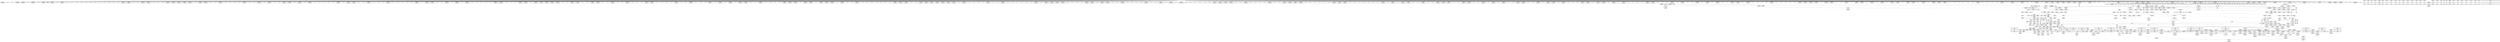 digraph {
	CE0x4a9a3c0 [shape=record,shape=Mrecord,label="{CE0x4a9a3c0|selinux_xfrm_state_pol_flow_match:_tmp36|security/selinux/xfrm.c,202}"]
	CE0x4aa2c70 [shape=record,shape=Mrecord,label="{CE0x4aa2c70|avc_has_perm:_requested|Function::avc_has_perm&Arg::requested::|*SummSink*}"]
	CE0x4a3c7a0 [shape=record,shape=Mrecord,label="{CE0x4a3c7a0|864:_%struct.xfrm_sec_ctx*,_:_CRE_179,180_}"]
	CE0x49fe690 [shape=record,shape=Mrecord,label="{CE0x49fe690|696:_%struct.xfrm_sec_ctx*,_:_CRE_530,531_}"]
	CE0x4a3a330 [shape=record,shape=Mrecord,label="{CE0x4a3a330|864:_%struct.xfrm_sec_ctx*,_:_CRE_162,163_}"]
	CE0x4a0e8a0 [shape=record,shape=Mrecord,label="{CE0x4a0e8a0|selinux_xfrm_state_pol_flow_match:_security|security/selinux/xfrm.c,184}"]
	CE0x4a40820 [shape=record,shape=Mrecord,label="{CE0x4a40820|864:_%struct.xfrm_sec_ctx*,_:_CRE_270,271_|*MultipleSource*|Function::selinux_xfrm_state_pol_flow_match&Arg::x::|security/selinux/xfrm.c,185}"]
	CE0x4a13cc0 [shape=record,shape=Mrecord,label="{CE0x4a13cc0|696:_%struct.xfrm_sec_ctx*,_:_CRE_268,272_|*MultipleSource*|Function::selinux_xfrm_state_pol_flow_match&Arg::xp::|security/selinux/xfrm.c,184}"]
	CE0x4a4fb90 [shape=record,shape=Mrecord,label="{CE0x4a4fb90|selinux_xfrm_state_pol_flow_match:_tmp11|security/selinux/xfrm.c,185|*SummSink*}"]
	CE0x4a07ae0 [shape=record,shape=Mrecord,label="{CE0x4a07ae0|selinux_authorizable_xfrm:_tmp1}"]
	CE0x4a44220 [shape=record,shape=Mrecord,label="{CE0x4a44220|864:_%struct.xfrm_sec_ctx*,_:_CRE_392,400_|*MultipleSource*|Function::selinux_xfrm_state_pol_flow_match&Arg::x::|security/selinux/xfrm.c,185}"]
	CE0x49fdf30 [shape=record,shape=Mrecord,label="{CE0x49fdf30|i32_0|*Constant*}"]
	CE0x4a03ee0 [shape=record,shape=Mrecord,label="{CE0x4a03ee0|selinux_xfrm_state_pol_flow_match:_tmp39|security/selinux/xfrm.c,202|*SummSource*}"]
	CE0x4a3c8e0 [shape=record,shape=Mrecord,label="{CE0x4a3c8e0|864:_%struct.xfrm_sec_ctx*,_:_CRE_180,181_}"]
	CE0x4a78ef0 [shape=record,shape=Mrecord,label="{CE0x4a78ef0|selinux_authorizable_xfrm:_entry}"]
	CE0x4a79500 [shape=record,shape=Mrecord,label="{CE0x4a79500|selinux_xfrm_state_pol_flow_match:_tmp21|security/selinux/xfrm.c,194|*SummSink*}"]
	CE0x4a9a530 [shape=record,shape=Mrecord,label="{CE0x4a9a530|selinux_xfrm_state_pol_flow_match:_tmp36|security/selinux/xfrm.c,202|*SummSink*}"]
	CE0x4a6ee30 [shape=record,shape=Mrecord,label="{CE0x4a6ee30|selinux_authorizable_ctx:_land.lhs.true|*SummSource*}"]
	CE0x4a00e60 [shape=record,shape=Mrecord,label="{CE0x4a00e60|864:_%struct.xfrm_sec_ctx*,_:_CRE_19,20_}"]
	CE0x4a0ebe0 [shape=record,shape=Mrecord,label="{CE0x4a0ebe0|696:_%struct.xfrm_sec_ctx*,_:_CRE_552,560_|*MultipleSource*|Function::selinux_xfrm_state_pol_flow_match&Arg::xp::|security/selinux/xfrm.c,184}"]
	CE0x49fe410 [shape=record,shape=Mrecord,label="{CE0x49fe410|696:_%struct.xfrm_sec_ctx*,_:_CRE_528,529_}"]
	CE0x49f5d50 [shape=record,shape=Mrecord,label="{CE0x49f5d50|696:_%struct.xfrm_sec_ctx*,_:_CRE_320,321_|*MultipleSource*|Function::selinux_xfrm_state_pol_flow_match&Arg::xp::|security/selinux/xfrm.c,184}"]
	CE0x4a79710 [shape=record,shape=Mrecord,label="{CE0x4a79710|selinux_xfrm_state_pol_flow_match:_tmp22|security/selinux/xfrm.c,194|*SummSink*}"]
	CE0x4aa2f60 [shape=record,shape=Mrecord,label="{CE0x4aa2f60|avc_has_perm:_ssid|Function::avc_has_perm&Arg::ssid::|*SummSink*}"]
	CE0x4a720d0 [shape=record,shape=Mrecord,label="{CE0x4a720d0|selinux_authorizable_ctx:_conv|security/selinux/xfrm.c,64}"]
	CE0x4a1aac0 [shape=record,shape=Mrecord,label="{CE0x4a1aac0|selinux_xfrm_state_pol_flow_match:_security1|security/selinux/xfrm.c,185|*SummSink*}"]
	CE0x4a39340 [shape=record,shape=Mrecord,label="{CE0x4a39340|864:_%struct.xfrm_sec_ctx*,_:_CRE_144,145_}"]
	CE0x4a38d00 [shape=record,shape=Mrecord,label="{CE0x4a38d00|864:_%struct.xfrm_sec_ctx*,_:_CRE_139,140_}"]
	CE0x4a45220 [shape=record,shape=Mrecord,label="{CE0x4a45220|864:_%struct.xfrm_sec_ctx*,_:_CRE_440,448_|*MultipleSource*|Function::selinux_xfrm_state_pol_flow_match&Arg::x::|security/selinux/xfrm.c,185}"]
	CE0x4a24c60 [shape=record,shape=Mrecord,label="{CE0x4a24c60|696:_%struct.xfrm_sec_ctx*,_:_CRE_384,392_|*MultipleSource*|Function::selinux_xfrm_state_pol_flow_match&Arg::xp::|security/selinux/xfrm.c,184}"]
	CE0x4a7c660 [shape=record,shape=Mrecord,label="{CE0x4a7c660|16:_i32,_:_CRE_18,19_}"]
	CE0x4a9a270 [shape=record,shape=Mrecord,label="{CE0x4a9a270|i64_16|*Constant*}"]
	CE0x4a92d00 [shape=record,shape=Mrecord,label="{CE0x4a92d00|selinux_xfrm_state_pol_flow_match:_fl|Function::selinux_xfrm_state_pol_flow_match&Arg::fl::|*SummSource*}"]
	CE0x4a37850 [shape=record,shape=Mrecord,label="{CE0x4a37850|selinux_xfrm_state_pol_flow_match:_tmp30|*SummSink*}"]
	CE0x49f6620 [shape=record,shape=Mrecord,label="{CE0x49f6620|selinux_xfrm_state_pol_flow_match:_tmp4|security/selinux/xfrm.c,184|*SummSource*}"]
	CE0x4a753f0 [shape=record,shape=Mrecord,label="{CE0x4a753f0|selinux_xfrm_state_pol_flow_match:_tmp15|security/selinux/xfrm.c,190}"]
	CE0x4a0b370 [shape=record,shape=Mrecord,label="{CE0x4a0b370|selinux_xfrm_state_pol_flow_match:_tmp37|security/selinux/xfrm.c,202}"]
	CE0x49fa9c0 [shape=record,shape=Mrecord,label="{CE0x49fa9c0|selinux_xfrm_state_pol_flow_match:_xp|Function::selinux_xfrm_state_pol_flow_match&Arg::xp::|*SummSource*}"]
	CE0x4a25080 [shape=record,shape=Mrecord,label="{CE0x4a25080|_call_void_mcount()_#3|*SummSource*}"]
	CE0x4a1f110 [shape=record,shape=Mrecord,label="{CE0x4a1f110|selinux_authorizable_ctx:_tmp5|security/selinux/xfrm.c,63|*SummSink*}"]
	CE0x4a07e40 [shape=record,shape=Mrecord,label="{CE0x4a07e40|696:_%struct.xfrm_sec_ctx*,_:_CRE_505,506_}"]
	CE0x49fb6b0 [shape=record,shape=Mrecord,label="{CE0x49fb6b0|696:_%struct.xfrm_sec_ctx*,_:_CRE_264,268_|*MultipleSource*|Function::selinux_xfrm_state_pol_flow_match&Arg::xp::|security/selinux/xfrm.c,184}"]
	CE0x4a0cbb0 [shape=record,shape=Mrecord,label="{CE0x4a0cbb0|696:_%struct.xfrm_sec_ctx*,_:_CRE_280,281_}"]
	CE0x4a7ce60 [shape=record,shape=Mrecord,label="{CE0x4a7ce60|16:_i32,_:_CRE_26,27_}"]
	CE0x4a40620 [shape=record,shape=Mrecord,label="{CE0x4a40620|864:_%struct.xfrm_sec_ctx*,_:_CRE_269,270_|*MultipleSource*|Function::selinux_xfrm_state_pol_flow_match&Arg::x::|security/selinux/xfrm.c,185}"]
	CE0x4a101c0 [shape=record,shape=Mrecord,label="{CE0x4a101c0|%struct.xfrm_sec_ctx*_null|*Constant*}"]
	CE0x4a48aa0 [shape=record,shape=Mrecord,label="{CE0x4a48aa0|864:_%struct.xfrm_sec_ctx*,_:_CRE_584,600_|*MultipleSource*|Function::selinux_xfrm_state_pol_flow_match&Arg::x::|security/selinux/xfrm.c,185}"]
	CE0x4a9b0f0 [shape=record,shape=Mrecord,label="{CE0x4a9b0f0|i64*_getelementptr_inbounds_(_20_x_i64_,_20_x_i64_*___llvm_gcov_ctr3,_i64_0,_i64_17)|*Constant*|*SummSource*}"]
	CE0x4a01ce0 [shape=record,shape=Mrecord,label="{CE0x4a01ce0|864:_%struct.xfrm_sec_ctx*,_:_CRE_15,16_}"]
	CE0x4a0f960 [shape=record,shape=Mrecord,label="{CE0x4a0f960|696:_%struct.xfrm_sec_ctx*,_:_CRE_0,8_|*MultipleSource*|Function::selinux_xfrm_state_pol_flow_match&Arg::xp::|security/selinux/xfrm.c,184}"]
	CE0x4a6e960 [shape=record,shape=Mrecord,label="{CE0x4a6e960|GLOBAL:___llvm_gcov_ctr16|Global_var:__llvm_gcov_ctr16|*SummSink*}"]
	CE0x4a4b7e0 [shape=record,shape=Mrecord,label="{CE0x4a4b7e0|864:_%struct.xfrm_sec_ctx*,_:_CRE_710,711_}"]
	CE0x4a46340 [shape=record,shape=Mrecord,label="{CE0x4a46340|i64*_getelementptr_inbounds_(_7_x_i64_,_7_x_i64_*___llvm_gcov_ctr16,_i64_0,_i64_5)|*Constant*|*SummSource*}"]
	CE0x49fcac0 [shape=record,shape=Mrecord,label="{CE0x49fcac0|696:_%struct.xfrm_sec_ctx*,_:_CRE_510,511_}"]
	CE0x4a75d80 [shape=record,shape=Mrecord,label="{CE0x4a75d80|selinux_xfrm_state_pol_flow_match:_security5|security/selinux/xfrm.c,192}"]
	CE0x4a4b560 [shape=record,shape=Mrecord,label="{CE0x4a4b560|864:_%struct.xfrm_sec_ctx*,_:_CRE_708,709_}"]
	CE0x49fc580 [shape=record,shape=Mrecord,label="{CE0x49fc580|696:_%struct.xfrm_sec_ctx*,_:_CRE_293,294_}"]
	CE0x4a42220 [shape=record,shape=Mrecord,label="{CE0x4a42220|864:_%struct.xfrm_sec_ctx*,_:_CRE_289,290_}"]
	CE0x49f3450 [shape=record,shape=Mrecord,label="{CE0x49f3450|696:_%struct.xfrm_sec_ctx*,_:_CRE_297,298_}"]
	CE0x4a7d360 [shape=record,shape=Mrecord,label="{CE0x4a7d360|16:_i32,_:_CRE_31,32_}"]
	CE0x4a851f0 [shape=record,shape=Mrecord,label="{CE0x4a851f0|selinux_xfrm_state_pol_flow_match:_tmp24|security/selinux/xfrm.c,196}"]
	CE0x4aa8580 [shape=record,shape=Mrecord,label="{CE0x4aa8580|selinux_authorizable_ctx:_tmp|*SummSource*}"]
	CE0x49f3710 [shape=record,shape=Mrecord,label="{CE0x49f3710|selinux_xfrm_state_pol_flow_match:_if.end11}"]
	CE0x4a78d30 [shape=record,shape=Mrecord,label="{CE0x4a78d30|GLOBAL:_selinux_authorizable_xfrm|*Constant*|*SummSink*}"]
	CE0x4a93090 [shape=record,shape=Mrecord,label="{CE0x4a93090|selinux_xfrm_state_pol_flow_match:_u|security/selinux/xfrm.c,202|*SummSource*}"]
	CE0x4a72f00 [shape=record,shape=Mrecord,label="{CE0x4a72f00|selinux_authorizable_ctx:_cmp|security/selinux/xfrm.c,64|*SummSink*}"]
	CE0x4a02340 [shape=record,shape=Mrecord,label="{CE0x4a02340|696:_%struct.xfrm_sec_ctx*,_:_CRE_542,543_}"]
	CE0x4a6cd30 [shape=record,shape=Mrecord,label="{CE0x4a6cd30|selinux_authorizable_ctx:_bb|*SummSink*}"]
	CE0x4a7c560 [shape=record,shape=Mrecord,label="{CE0x4a7c560|16:_i32,_:_CRE_17,18_}"]
	CE0x4aa8c30 [shape=record,shape=Mrecord,label="{CE0x4aa8c30|GLOBAL:___llvm_gcov_ctr16|Global_var:__llvm_gcov_ctr16|*SummSource*}"]
	CE0x4a11f10 [shape=record,shape=Mrecord,label="{CE0x4a11f10|864:_%struct.xfrm_sec_ctx*,_:_CRE_81,82_}"]
	CE0x4a01f80 [shape=record,shape=Mrecord,label="{CE0x4a01f80|696:_%struct.xfrm_sec_ctx*,_:_CRE_539,540_}"]
	CE0x4a1dfc0 [shape=record,shape=Mrecord,label="{CE0x4a1dfc0|selinux_authorizable_ctx:_tmp7|security/selinux/xfrm.c,64|*SummSink*}"]
	CE0x49f6040 [shape=record,shape=Mrecord,label="{CE0x49f6040|GLOBAL:___llvm_gcov_ctr3|Global_var:__llvm_gcov_ctr3|*SummSink*}"]
	CE0x4a846c0 [shape=record,shape=Mrecord,label="{CE0x4a846c0|selinux_authorizable_xfrm:_x|Function::selinux_authorizable_xfrm&Arg::x::}"]
	CE0x4aa44c0 [shape=record,shape=Mrecord,label="{CE0x4aa44c0|_ret_i32_%retval.0,_!dbg_!27728|security/selinux/avc.c,775|*SummSink*}"]
	CE0x4a6f050 [shape=record,shape=Mrecord,label="{CE0x4a6f050|selinux_authorizable_ctx:_bb}"]
	CE0x4a04ab0 [shape=record,shape=Mrecord,label="{CE0x4a04ab0|864:_%struct.xfrm_sec_ctx*,_:_CRE_120,121_}"]
	CE0x4a38e40 [shape=record,shape=Mrecord,label="{CE0x4a38e40|864:_%struct.xfrm_sec_ctx*,_:_CRE_140,141_}"]
	"CONST[source:1(input),value:2(dynamic)][purpose:{object}]"
	CE0x4a39700 [shape=record,shape=Mrecord,label="{CE0x4a39700|864:_%struct.xfrm_sec_ctx*,_:_CRE_147,148_}"]
	CE0x4a40220 [shape=record,shape=Mrecord,label="{CE0x4a40220|864:_%struct.xfrm_sec_ctx*,_:_CRE_264,268_|*MultipleSource*|Function::selinux_xfrm_state_pol_flow_match&Arg::x::|security/selinux/xfrm.c,185}"]
	CE0x4a25c30 [shape=record,shape=Mrecord,label="{CE0x4a25c30|696:_%struct.xfrm_sec_ctx*,_:_CRE_360,368_|*MultipleSource*|Function::selinux_xfrm_state_pol_flow_match&Arg::xp::|security/selinux/xfrm.c,184}"]
	CE0x49f44d0 [shape=record,shape=Mrecord,label="{CE0x49f44d0|selinux_xfrm_state_pol_flow_match:_tmp1|*SummSink*}"]
	CE0x4a77530 [shape=record,shape=Mrecord,label="{CE0x4a77530|selinux_xfrm_state_pol_flow_match:_tmp22|security/selinux/xfrm.c,194}"]
	CE0x4a00ae0 [shape=record,shape=Mrecord,label="{CE0x4a00ae0|864:_%struct.xfrm_sec_ctx*,_:_CRE_16,17_}"]
	CE0x4a1afb0 [shape=record,shape=Mrecord,label="{CE0x4a1afb0|864:_%struct.xfrm_sec_ctx*,_:_CRE_9,10_}"]
	CE0x4a37c50 [shape=record,shape=Mrecord,label="{CE0x4a37c50|i64*_getelementptr_inbounds_(_20_x_i64_,_20_x_i64_*___llvm_gcov_ctr3,_i64_0,_i64_14)|*Constant*|*SummSource*}"]
	CE0x4a494a0 [shape=record,shape=Mrecord,label="{CE0x4a494a0|864:_%struct.xfrm_sec_ctx*,_:_CRE_628,632_|*MultipleSource*|Function::selinux_xfrm_state_pol_flow_match&Arg::x::|security/selinux/xfrm.c,185}"]
	CE0x42e40e0 [shape=record,shape=Mrecord,label="{CE0x42e40e0|696:_%struct.xfrm_sec_ctx*,_:_CRE_104,112_|*MultipleSource*|Function::selinux_xfrm_state_pol_flow_match&Arg::xp::|security/selinux/xfrm.c,184}"]
	CE0x49f40b0 [shape=record,shape=Mrecord,label="{CE0x49f40b0|selinux_xfrm_state_pol_flow_match:_tmp|*SummSink*}"]
	CE0x4a39480 [shape=record,shape=Mrecord,label="{CE0x4a39480|864:_%struct.xfrm_sec_ctx*,_:_CRE_145,146_}"]
	CE0x4a376f0 [shape=record,shape=Mrecord,label="{CE0x4a376f0|selinux_xfrm_state_pol_flow_match:_tmp30|*SummSource*}"]
	CE0x49fc400 [shape=record,shape=Mrecord,label="{CE0x49fc400|696:_%struct.xfrm_sec_ctx*,_:_CRE_291,292_}"]
	CE0x4a42360 [shape=record,shape=Mrecord,label="{CE0x4a42360|864:_%struct.xfrm_sec_ctx*,_:_CRE_290,291_}"]
	CE0x4a7b910 [shape=record,shape=Mrecord,label="{CE0x4a7b910|16:_i32,_:_CRE_2,3_}"]
	CE0x4a086b0 [shape=record,shape=Mrecord,label="{CE0x4a086b0|696:_%struct.xfrm_sec_ctx*,_:_CRE_408,416_|*MultipleSource*|Function::selinux_xfrm_state_pol_flow_match&Arg::xp::|security/selinux/xfrm.c,184}"]
	CE0x49fa4a0 [shape=record,shape=Mrecord,label="{CE0x49fa4a0|selinux_authorizable_xfrm:_tmp2}"]
	CE0x4a77750 [shape=record,shape=Mrecord,label="{CE0x4a77750|selinux_xfrm_state_pol_flow_match:_tmp22|security/selinux/xfrm.c,194|*SummSource*}"]
	CE0x4a4c6a0 [shape=record,shape=Mrecord,label="{CE0x4a4c6a0|864:_%struct.xfrm_sec_ctx*,_:_CRE_768,776_|*MultipleSource*|Function::selinux_xfrm_state_pol_flow_match&Arg::x::|security/selinux/xfrm.c,185}"]
	CE0x4a2b320 [shape=record,shape=Mrecord,label="{CE0x4a2b320|696:_%struct.xfrm_sec_ctx*,_:_CRE_248,256_|*MultipleSource*|Function::selinux_xfrm_state_pol_flow_match&Arg::xp::|security/selinux/xfrm.c,184}"]
	CE0x4a31ff0 [shape=record,shape=Mrecord,label="{CE0x4a31ff0|696:_%struct.xfrm_sec_ctx*,_:_CRE_176,184_|*MultipleSource*|Function::selinux_xfrm_state_pol_flow_match&Arg::xp::|security/selinux/xfrm.c,184}"]
	CE0x4a9a350 [shape=record,shape=Mrecord,label="{CE0x4a9a350|i64_16|*Constant*|*SummSink*}"]
	CE0x4a0ed20 [shape=record,shape=Mrecord,label="{CE0x4a0ed20|696:_%struct.xfrm_sec_ctx*,_:_CRE_560,568_|*MultipleSource*|Function::selinux_xfrm_state_pol_flow_match&Arg::xp::|security/selinux/xfrm.c,184}"]
	CE0x4a17630 [shape=record,shape=Mrecord,label="{CE0x4a17630|696:_%struct.xfrm_sec_ctx*,_:_CRE_534,535_}"]
	CE0x4a46890 [shape=record,shape=Mrecord,label="{CE0x4a46890|selinux_authorizable_ctx:_tmp11|security/selinux/xfrm.c,65}"]
	CE0x4a48ea0 [shape=record,shape=Mrecord,label="{CE0x4a48ea0|864:_%struct.xfrm_sec_ctx*,_:_CRE_608,612_|*MultipleSource*|Function::selinux_xfrm_state_pol_flow_match&Arg::x::|security/selinux/xfrm.c,185}"]
	CE0x4a9ac10 [shape=record,shape=Mrecord,label="{CE0x4a9ac10|i32_7|*Constant*|*SummSource*}"]
	CE0x4a1ae10 [shape=record,shape=Mrecord,label="{CE0x4a1ae10|864:_%struct.xfrm_sec_ctx*,_:_CRE_0,8_|*MultipleSource*|Function::selinux_xfrm_state_pol_flow_match&Arg::x::|security/selinux/xfrm.c,185}"]
	CE0x4a3c160 [shape=record,shape=Mrecord,label="{CE0x4a3c160|864:_%struct.xfrm_sec_ctx*,_:_CRE_174,175_}"]
	CE0x49f27e0 [shape=record,shape=Mrecord,label="{CE0x49f27e0|selinux_xfrm_state_pol_flow_match:_if.then14}"]
	CE0x4a886c0 [shape=record,shape=Mrecord,label="{CE0x4a886c0|selinux_xfrm_state_pol_flow_match:_tmp23|security/selinux/xfrm.c,196|*SummSink*}"]
	CE0x4a98b90 [shape=record,shape=Mrecord,label="{CE0x4a98b90|16:_i32,_:_CRE_51,52_}"]
	CE0x4a7d560 [shape=record,shape=Mrecord,label="{CE0x4a7d560|16:_i32,_:_CRE_33,34_}"]
	CE0x4a26750 [shape=record,shape=Mrecord,label="{CE0x4a26750|selinux_authorizable_ctx:_tmp1|*SummSource*}"]
	CE0x4a3ca20 [shape=record,shape=Mrecord,label="{CE0x4a3ca20|864:_%struct.xfrm_sec_ctx*,_:_CRE_181,182_}"]
	CE0x4a07670 [shape=record,shape=Mrecord,label="{CE0x4a07670|696:_%struct.xfrm_sec_ctx*,_:_CRE_424,432_|*MultipleSource*|Function::selinux_xfrm_state_pol_flow_match&Arg::xp::|security/selinux/xfrm.c,184}"]
	CE0x4a457b0 [shape=record,shape=Mrecord,label="{CE0x4a457b0|selinux_authorizable_ctx:_tmp9|security/selinux/xfrm.c,64|*SummSource*}"]
	CE0x49ef270 [shape=record,shape=Mrecord,label="{CE0x49ef270|selinux_xfrm_state_pol_flow_match:_if.end15|*SummSink*}"]
	CE0x5ef9ec0 [shape=record,shape=Mrecord,label="{CE0x5ef9ec0|selinux_xfrm_state_pol_flow_match:_if.end|*SummSink*}"]
	CE0x4a46af0 [shape=record,shape=Mrecord,label="{CE0x4a46af0|selinux_authorizable_ctx:_tmp12|security/selinux/xfrm.c,65|*SummSink*}"]
	CE0x4aa3460 [shape=record,shape=Mrecord,label="{CE0x4aa3460|i16_39|*Constant*}"]
	CE0x4aa7d00 [shape=record,shape=Mrecord,label="{CE0x4aa7d00|selinux_authorizable_xfrm:_bb|*SummSource*}"]
	CE0x4a8d3b0 [shape=record,shape=Mrecord,label="{CE0x4a8d3b0|i64*_getelementptr_inbounds_(_7_x_i64_,_7_x_i64_*___llvm_gcov_ctr16,_i64_0,_i64_6)|*Constant*|*SummSink*}"]
	CE0x4a01a60 [shape=record,shape=Mrecord,label="{CE0x4a01a60|864:_%struct.xfrm_sec_ctx*,_:_CRE_13,14_}"]
	CE0x4a05730 [shape=record,shape=Mrecord,label="{CE0x4a05730|864:_%struct.xfrm_sec_ctx*,_:_CRE_130,131_}"]
	CE0x4a4a6a0 [shape=record,shape=Mrecord,label="{CE0x4a4a6a0|864:_%struct.xfrm_sec_ctx*,_:_CRE_697,698_}"]
	CE0x49ed450 [shape=record,shape=Mrecord,label="{CE0x49ed450|selinux_xfrm_state_pol_flow_match:_if.then|*SummSink*}"]
	CE0x49ec550 [shape=record,shape=Mrecord,label="{CE0x49ec550|864:_%struct.xfrm_sec_ctx*,_:_CRE_111,112_}"]
	CE0x4a23580 [shape=record,shape=Mrecord,label="{CE0x4a23580|696:_%struct.xfrm_sec_ctx*,_:_CRE_456,464_|*MultipleSource*|Function::selinux_xfrm_state_pol_flow_match&Arg::xp::|security/selinux/xfrm.c,184}"]
	CE0x6966af0 [shape=record,shape=Mrecord,label="{CE0x6966af0|696:_%struct.xfrm_sec_ctx*,_:_CRE_295,296_}"]
	CE0x4a39840 [shape=record,shape=Mrecord,label="{CE0x4a39840|864:_%struct.xfrm_sec_ctx*,_:_CRE_148,149_}"]
	CE0x4a060d0 [shape=record,shape=Mrecord,label="{CE0x4a060d0|696:_%struct.xfrm_sec_ctx*,_:_CRE_328,332_|*MultipleSource*|Function::selinux_xfrm_state_pol_flow_match&Arg::xp::|security/selinux/xfrm.c,184}"]
	CE0x49ff470 [shape=record,shape=Mrecord,label="{CE0x49ff470|selinux_xfrm_state_pol_flow_match:_if.then3|*SummSource*}"]
	CE0x4a1db90 [shape=record,shape=Mrecord,label="{CE0x4a1db90|i64_3|*Constant*}"]
	CE0x49f5680 [shape=record,shape=Mrecord,label="{CE0x49f5680|696:_%struct.xfrm_sec_ctx*,_:_CRE_301,302_}"]
	CE0x4a954a0 [shape=record,shape=Mrecord,label="{CE0x4a954a0|selinux_xfrm_state_pol_flow_match:_cmp|security/selinux/xfrm.c,202|*SummSink*}"]
	CE0x4a23400 [shape=record,shape=Mrecord,label="{CE0x4a23400|696:_%struct.xfrm_sec_ctx*,_:_CRE_448,449_|*MultipleSource*|Function::selinux_xfrm_state_pol_flow_match&Arg::xp::|security/selinux/xfrm.c,184}"]
	CE0x4a00340 [shape=record,shape=Mrecord,label="{CE0x4a00340|selinux_xfrm_state_pol_flow_match:_if.else8|*SummSink*}"]
	CE0x49ffa10 [shape=record,shape=Mrecord,label="{CE0x49ffa10|696:_%struct.xfrm_sec_ctx*,_:_CRE_525,526_}"]
	CE0x4a24f30 [shape=record,shape=Mrecord,label="{CE0x4a24f30|_call_void_mcount()_#3}"]
	CE0x4a3d6a0 [shape=record,shape=Mrecord,label="{CE0x4a3d6a0|864:_%struct.xfrm_sec_ctx*,_:_CRE_191,192_}"]
	CE0x4a4dca0 [shape=record,shape=Mrecord,label="{CE0x4a4dca0|864:_%struct.xfrm_sec_ctx*,_:_CRE_856,864_|*MultipleSource*|Function::selinux_xfrm_state_pol_flow_match&Arg::x::|security/selinux/xfrm.c,185}"]
	CE0x4a3e420 [shape=record,shape=Mrecord,label="{CE0x4a3e420|864:_%struct.xfrm_sec_ctx*,_:_CRE_203,204_|*MultipleSource*|Function::selinux_xfrm_state_pol_flow_match&Arg::x::|security/selinux/xfrm.c,185}"]
	CE0x4a02aa0 [shape=record,shape=Mrecord,label="{CE0x4a02aa0|selinux_xfrm_state_pol_flow_match:_x|Function::selinux_xfrm_state_pol_flow_match&Arg::x::}"]
	CE0x4a4aca0 [shape=record,shape=Mrecord,label="{CE0x4a4aca0|864:_%struct.xfrm_sec_ctx*,_:_CRE_701,702_}"]
	CE0x4a98e90 [shape=record,shape=Mrecord,label="{CE0x4a98e90|16:_i32,_:_CRE_54,55_}"]
	CE0x4a4c8a0 [shape=record,shape=Mrecord,label="{CE0x4a4c8a0|864:_%struct.xfrm_sec_ctx*,_:_CRE_776,784_|*MultipleSource*|Function::selinux_xfrm_state_pol_flow_match&Arg::x::|security/selinux/xfrm.c,185}"]
	CE0x4a6ef40 [shape=record,shape=Mrecord,label="{CE0x4a6ef40|selinux_authorizable_ctx:_land.lhs.true|*SummSink*}"]
	CE0x4a90080 [shape=record,shape=Mrecord,label="{CE0x4a90080|selinux_authorizable_ctx:_tmp16|security/selinux/xfrm.c,64}"]
	CE0x49f2b20 [shape=record,shape=Mrecord,label="{CE0x49f2b20|selinux_xfrm_state_pol_flow_match:_bb}"]
	CE0x4a04d30 [shape=record,shape=Mrecord,label="{CE0x4a04d30|864:_%struct.xfrm_sec_ctx*,_:_CRE_122,123_}"]
	CE0x4a7cf60 [shape=record,shape=Mrecord,label="{CE0x4a7cf60|16:_i32,_:_CRE_27,28_}"]
	CE0x4a486a0 [shape=record,shape=Mrecord,label="{CE0x4a486a0|864:_%struct.xfrm_sec_ctx*,_:_CRE_560,576_|*MultipleSource*|Function::selinux_xfrm_state_pol_flow_match&Arg::x::|security/selinux/xfrm.c,185}"]
	CE0x4a7ee50 [shape=record,shape=Mrecord,label="{CE0x4a7ee50|selinux_xfrm_state_pol_flow_match:_tmp18|security/selinux/xfrm.c,192|*SummSource*}"]
	CE0x49ec7d0 [shape=record,shape=Mrecord,label="{CE0x49ec7d0|864:_%struct.xfrm_sec_ctx*,_:_CRE_113,114_}"]
	CE0x4a06eb0 [shape=record,shape=Mrecord,label="{CE0x4a06eb0|selinux_authorizable_xfrm:_security|security/selinux/xfrm.c,73}"]
	CE0x4a4b1a0 [shape=record,shape=Mrecord,label="{CE0x4a4b1a0|864:_%struct.xfrm_sec_ctx*,_:_CRE_705,706_}"]
	CE0x49f8230 [shape=record,shape=Mrecord,label="{CE0x49f8230|i64*_getelementptr_inbounds_(_20_x_i64_,_20_x_i64_*___llvm_gcov_ctr3,_i64_0,_i64_0)|*Constant*|*SummSource*}"]
	CE0x49ff1d0 [shape=record,shape=Mrecord,label="{CE0x49ff1d0|696:_%struct.xfrm_sec_ctx*,_:_CRE_546,547_}"]
	CE0x4a7f070 [shape=record,shape=Mrecord,label="{CE0x4a7f070|selinux_xfrm_state_pol_flow_match:_tmp18|security/selinux/xfrm.c,192|*SummSink*}"]
	CE0x4a6ceb0 [shape=record,shape=Mrecord,label="{CE0x4a6ceb0|i64*_getelementptr_inbounds_(_7_x_i64_,_7_x_i64_*___llvm_gcov_ctr16,_i64_0,_i64_0)|*Constant*}"]
	CE0x4a05aa0 [shape=record,shape=Mrecord,label="{CE0x4a05aa0|selinux_xfrm_state_pol_flow_match:_tmp}"]
	CE0x4a726e0 [shape=record,shape=Mrecord,label="{CE0x4a726e0|selinux_authorizable_ctx:_tmp|*SummSink*}"]
	CE0x4a21130 [shape=record,shape=Mrecord,label="{CE0x4a21130|696:_%struct.xfrm_sec_ctx*,_:_CRE_502,503_}"]
	CE0x49fb3e0 [shape=record,shape=Mrecord,label="{CE0x49fb3e0|864:_%struct.xfrm_sec_ctx*,_:_CRE_77,78_}"]
	CE0x4a4be20 [shape=record,shape=Mrecord,label="{CE0x4a4be20|864:_%struct.xfrm_sec_ctx*,_:_CRE_728,736_|*MultipleSource*|Function::selinux_xfrm_state_pol_flow_match&Arg::x::|security/selinux/xfrm.c,185}"]
	CE0x4a76c60 [shape=record,shape=Mrecord,label="{CE0x4a76c60|i64*_getelementptr_inbounds_(_20_x_i64_,_20_x_i64_*___llvm_gcov_ctr3,_i64_0,_i64_9)|*Constant*|*SummSource*}"]
	CE0x4a86470 [shape=record,shape=Mrecord,label="{CE0x4a86470|i64*_getelementptr_inbounds_(_20_x_i64_,_20_x_i64_*___llvm_gcov_ctr3,_i64_0,_i64_12)|*Constant*}"]
	CE0x4a923a0 [shape=record,shape=Mrecord,label="{CE0x4a923a0|selinux_xfrm_state_pol_flow_match:_tmp34|security/selinux/xfrm.c,200}"]
	CE0x49fa510 [shape=record,shape=Mrecord,label="{CE0x49fa510|selinux_authorizable_xfrm:_tmp2|*SummSource*}"]
	CE0x4aa0cd0 [shape=record,shape=Mrecord,label="{CE0x4aa0cd0|selinux_xfrm_state_pol_flow_match:_tmp44|security/selinux/xfrm.c,208|*SummSource*}"]
	CE0x49ecf00 [shape=record,shape=Mrecord,label="{CE0x49ecf00|696:_%struct.xfrm_sec_ctx*,_:_CRE_296,297_}"]
	CE0x49fece0 [shape=record,shape=Mrecord,label="{CE0x49fece0|696:_%struct.xfrm_sec_ctx*,_:_CRE_308,310_|*MultipleSource*|Function::selinux_xfrm_state_pol_flow_match&Arg::xp::|security/selinux/xfrm.c,184}"]
	CE0x4a4a2a0 [shape=record,shape=Mrecord,label="{CE0x4a4a2a0|864:_%struct.xfrm_sec_ctx*,_:_CRE_680,688_|*MultipleSource*|Function::selinux_xfrm_state_pol_flow_match&Arg::x::|security/selinux/xfrm.c,185}"]
	CE0x4a9a7e0 [shape=record,shape=Mrecord,label="{CE0x4a9a7e0|selinux_xfrm_state_pol_flow_match:_flowic_secid|security/selinux/xfrm.c,202}"]
	CE0x4a05370 [shape=record,shape=Mrecord,label="{CE0x4a05370|864:_%struct.xfrm_sec_ctx*,_:_CRE_127,128_}"]
	CE0x4a39980 [shape=record,shape=Mrecord,label="{CE0x4a39980|864:_%struct.xfrm_sec_ctx*,_:_CRE_149,150_}"]
	CE0x4a16960 [shape=record,shape=Mrecord,label="{CE0x4a16960|696:_%struct.xfrm_sec_ctx*,_:_CRE_632,640_|*MultipleSource*|Function::selinux_xfrm_state_pol_flow_match&Arg::xp::|security/selinux/xfrm.c,184}"]
	CE0x4a77b00 [shape=record,shape=Mrecord,label="{CE0x4a77b00|selinux_xfrm_state_pol_flow_match:_call|security/selinux/xfrm.c,196}"]
	CE0x49fd210 [shape=record,shape=Mrecord,label="{CE0x49fd210|696:_%struct.xfrm_sec_ctx*,_:_CRE_537,538_}"]
	CE0x4a1aa50 [shape=record,shape=Mrecord,label="{CE0x4a1aa50|selinux_xfrm_state_pol_flow_match:_security1|security/selinux/xfrm.c,185|*SummSource*}"]
	CE0x49fcb80 [shape=record,shape=Mrecord,label="{CE0x49fcb80|696:_%struct.xfrm_sec_ctx*,_:_CRE_511,512_}"]
	CE0x49f5fd0 [shape=record,shape=Mrecord,label="{CE0x49f5fd0|i64_0|*Constant*}"]
	CE0x49fdab0 [shape=record,shape=Mrecord,label="{CE0x49fdab0|i32_40|*Constant*}"]
	CE0x4aa02b0 [shape=record,shape=Mrecord,label="{CE0x4aa02b0|avc_has_perm:_requested|Function::avc_has_perm&Arg::requested::}"]
	CE0x4a3c020 [shape=record,shape=Mrecord,label="{CE0x4a3c020|864:_%struct.xfrm_sec_ctx*,_:_CRE_173,174_}"]
	CE0x4a3e620 [shape=record,shape=Mrecord,label="{CE0x4a3e620|864:_%struct.xfrm_sec_ctx*,_:_CRE_204,205_|*MultipleSource*|Function::selinux_xfrm_state_pol_flow_match&Arg::x::|security/selinux/xfrm.c,185}"]
	CE0x4a68e70 [shape=record,shape=Mrecord,label="{CE0x4a68e70|selinux_authorizable_ctx:_conv2|security/selinux/xfrm.c,65}"]
	CE0x4a37080 [shape=record,shape=Mrecord,label="{CE0x4a37080|selinux_xfrm_state_pol_flow_match:_tmp29|*SummSource*}"]
	CE0x4a50af0 [shape=record,shape=Mrecord,label="{CE0x4a50af0|selinux_xfrm_state_pol_flow_match:_tmp13|security/selinux/xfrm.c,187}"]
	CE0x49ff650 [shape=record,shape=Mrecord,label="{CE0x49ff650|696:_%struct.xfrm_sec_ctx*,_:_CRE_520,521_}"]
	CE0x49fd350 [shape=record,shape=Mrecord,label="{CE0x49fd350|696:_%struct.xfrm_sec_ctx*,_:_CRE_538,539_}"]
	CE0x4a13710 [shape=record,shape=Mrecord,label="{CE0x4a13710|696:_%struct.xfrm_sec_ctx*,_:_CRE_497,498_}"]
	CE0x49f60b0 [shape=record,shape=Mrecord,label="{CE0x49f60b0|GLOBAL:___llvm_gcov_ctr3|Global_var:__llvm_gcov_ctr3}"]
	CE0x4a76ac0 [shape=record,shape=Mrecord,label="{CE0x4a76ac0|i64*_getelementptr_inbounds_(_20_x_i64_,_20_x_i64_*___llvm_gcov_ctr3,_i64_0,_i64_9)|*Constant*}"]
	CE0x4a504c0 [shape=record,shape=Mrecord,label="{CE0x4a504c0|selinux_xfrm_state_pol_flow_match:_tmp12|security/selinux/xfrm.c,187}"]
	CE0x4a1e950 [shape=record,shape=Mrecord,label="{CE0x4a1e950|selinux_authorizable_ctx:_land.rhs}"]
	CE0x4a4fea0 [shape=record,shape=Mrecord,label="{CE0x4a4fea0|i64*_getelementptr_inbounds_(_20_x_i64_,_20_x_i64_*___llvm_gcov_ctr3,_i64_0,_i64_5)|*Constant*}"]
	CE0x4a99f80 [shape=record,shape=Mrecord,label="{CE0x4a99f80|selinux_xfrm_state_pol_flow_match:_tmp35|security/selinux/xfrm.c,202|*SummSink*}"]
	CE0x4a0b4b0 [shape=record,shape=Mrecord,label="{CE0x4a0b4b0|selinux_xfrm_state_pol_flow_match:_tmp38|security/selinux/xfrm.c,202}"]
	CE0x4a71540 [shape=record,shape=Mrecord,label="{CE0x4a71540|selinux_authorizable_ctx:_tobool|security/selinux/xfrm.c,63|*SummSink*}"]
	CE0x4a3c520 [shape=record,shape=Mrecord,label="{CE0x4a3c520|864:_%struct.xfrm_sec_ctx*,_:_CRE_177,178_}"]
	CE0x4a38110 [shape=record,shape=Mrecord,label="{CE0x4a38110|selinux_xfrm_state_pol_flow_match:_tmp31}"]
	CE0x49fc340 [shape=record,shape=Mrecord,label="{CE0x49fc340|696:_%struct.xfrm_sec_ctx*,_:_CRE_290,291_}"]
	CE0x49f4370 [shape=record,shape=Mrecord,label="{CE0x49f4370|selinux_xfrm_state_pol_flow_match:_if.then}"]
	CE0x4a765d0 [shape=record,shape=Mrecord,label="{CE0x4a765d0|selinux_xfrm_state_pol_flow_match:_tobool6|security/selinux/xfrm.c,192}"]
	CE0x49f5e90 [shape=record,shape=Mrecord,label="{CE0x49f5e90|selinux_xfrm_state_pol_flow_match:_tmp3|security/selinux/xfrm.c,184|*SummSink*}"]
	CE0x4a745a0 [shape=record,shape=Mrecord,label="{CE0x4a745a0|selinux_xfrm_state_pol_flow_match:_tmp41|security/selinux/xfrm.c,203|*SummSink*}"]
	CE0x4a18ca0 [shape=record,shape=Mrecord,label="{CE0x4a18ca0|864:_%struct.xfrm_sec_ctx*,_:_CRE_484,488_|*MultipleSource*|Function::selinux_xfrm_state_pol_flow_match&Arg::x::|security/selinux/xfrm.c,185}"]
	CE0x4a46e40 [shape=record,shape=Mrecord,label="{CE0x4a46e40|selinux_authorizable_ctx:_tmp12|security/selinux/xfrm.c,65}"]
	CE0x4a6cf80 [shape=record,shape=Mrecord,label="{CE0x4a6cf80|i64*_getelementptr_inbounds_(_7_x_i64_,_7_x_i64_*___llvm_gcov_ctr16,_i64_0,_i64_0)|*Constant*|*SummSource*}"]
	CE0x4aa7050 [shape=record,shape=Mrecord,label="{CE0x4aa7050|selinux_xfrm_state_pol_flow_match:_tmp46|security/selinux/xfrm.c,211|*SummSource*}"]
	CE0x4aa4700 [shape=record,shape=Mrecord,label="{CE0x4aa4700|i64*_getelementptr_inbounds_(_20_x_i64_,_20_x_i64_*___llvm_gcov_ctr3,_i64_0,_i64_19)|*Constant*|*SummSink*}"]
	CE0x4a3d560 [shape=record,shape=Mrecord,label="{CE0x4a3d560|864:_%struct.xfrm_sec_ctx*,_:_CRE_190,191_}"]
	CE0x4a492a0 [shape=record,shape=Mrecord,label="{CE0x4a492a0|864:_%struct.xfrm_sec_ctx*,_:_CRE_624,628_|*MultipleSource*|Function::selinux_xfrm_state_pol_flow_match&Arg::x::|security/selinux/xfrm.c,185}"]
	CE0x4a7f670 [shape=record,shape=Mrecord,label="{CE0x4a7f670|selinux_xfrm_state_pol_flow_match:_tmp19|security/selinux/xfrm.c,192|*SummSink*}"]
	CE0x4a44a20 [shape=record,shape=Mrecord,label="{CE0x4a44a20|864:_%struct.xfrm_sec_ctx*,_:_CRE_424,428_|*MultipleSource*|Function::selinux_xfrm_state_pol_flow_match&Arg::x::|security/selinux/xfrm.c,185}"]
	CE0x49ff950 [shape=record,shape=Mrecord,label="{CE0x49ff950|696:_%struct.xfrm_sec_ctx*,_:_CRE_524,525_}"]
	CE0x4a4e4a0 [shape=record,shape=Mrecord,label="{CE0x4a4e4a0|selinux_xfrm_state_pol_flow_match:_tmp7|*LoadInst*|security/selinux/xfrm.c,185|*SummSink*}"]
	CE0x4a0e830 [shape=record,shape=Mrecord,label="{CE0x4a0e830|i32_0|*Constant*|*SummSource*}"]
	CE0x4a00d20 [shape=record,shape=Mrecord,label="{CE0x4a00d20|864:_%struct.xfrm_sec_ctx*,_:_CRE_18,19_}"]
	CE0x4a2c5a0 [shape=record,shape=Mrecord,label="{CE0x4a2c5a0|696:_%struct.xfrm_sec_ctx*,_:_CRE_240,248_|*MultipleSource*|Function::selinux_xfrm_state_pol_flow_match&Arg::xp::|security/selinux/xfrm.c,184}"]
	CE0x4a507b0 [shape=record,shape=Mrecord,label="{CE0x4a507b0|selinux_xfrm_state_pol_flow_match:_tmp13|security/selinux/xfrm.c,187|*SummSink*}"]
	CE0x4a4a8a0 [shape=record,shape=Mrecord,label="{CE0x4a4a8a0|864:_%struct.xfrm_sec_ctx*,_:_CRE_698,699_}"]
	CE0x4aa63e0 [shape=record,shape=Mrecord,label="{CE0x4aa63e0|selinux_xfrm_state_pol_flow_match:_tmp46|security/selinux/xfrm.c,211|*SummSink*}"]
	CE0x4a43a20 [shape=record,shape=Mrecord,label="{CE0x4a43a20|864:_%struct.xfrm_sec_ctx*,_:_CRE_360,368_|*MultipleSource*|Function::selinux_xfrm_state_pol_flow_match&Arg::x::|security/selinux/xfrm.c,185}"]
	CE0x4a04e70 [shape=record,shape=Mrecord,label="{CE0x4a04e70|864:_%struct.xfrm_sec_ctx*,_:_CRE_123,124_}"]
	CE0x4a170d0 [shape=record,shape=Mrecord,label="{CE0x4a170d0|696:_%struct.xfrm_sec_ctx*,_:_CRE_672,680_|*MultipleSource*|Function::selinux_xfrm_state_pol_flow_match&Arg::xp::|security/selinux/xfrm.c,184}"]
	CE0x4a7c960 [shape=record,shape=Mrecord,label="{CE0x4a7c960|16:_i32,_:_CRE_21,22_}"]
	CE0x4a205f0 [shape=record,shape=Mrecord,label="{CE0x4a205f0|864:_%struct.xfrm_sec_ctx*,_:_CRE_102,103_}"]
	CE0x4a7d260 [shape=record,shape=Mrecord,label="{CE0x4a7d260|16:_i32,_:_CRE_30,31_}"]
	CE0x4a07480 [shape=record,shape=Mrecord,label="{CE0x4a07480|selinux_authorizable_xfrm:_tmp4|*LoadInst*|security/selinux/xfrm.c,73|*SummSource*}"]
	CE0x49fc940 [shape=record,shape=Mrecord,label="{CE0x49fc940|selinux_xfrm_state_pol_flow_match:_entry|*SummSource*}"]
	CE0x4a45e20 [shape=record,shape=Mrecord,label="{CE0x4a45e20|selinux_authorizable_ctx:_tmp10|security/selinux/xfrm.c,64|*SummSink*}"]
	CE0x4a07350 [shape=record,shape=Mrecord,label="{CE0x4a07350|selinux_authorizable_xfrm:_tmp4|*LoadInst*|security/selinux/xfrm.c,73}"]
	CE0x4a1fe70 [shape=record,shape=Mrecord,label="{CE0x4a1fe70|864:_%struct.xfrm_sec_ctx*,_:_CRE_96,97_}"]
	CE0x4a3c2a0 [shape=record,shape=Mrecord,label="{CE0x4a3c2a0|864:_%struct.xfrm_sec_ctx*,_:_CRE_175,176_}"]
	CE0x4a41820 [shape=record,shape=Mrecord,label="{CE0x4a41820|864:_%struct.xfrm_sec_ctx*,_:_CRE_281,282_}"]
	CE0x4a0f490 [shape=record,shape=Mrecord,label="{CE0x4a0f490|selinux_xfrm_state_pol_flow_match:_tmp5|security/selinux/xfrm.c,184}"]
	CE0x4a6a3a0 [shape=record,shape=Mrecord,label="{CE0x4a6a3a0|selinux_authorizable_ctx:_tobool|security/selinux/xfrm.c,63}"]
	CE0x4a054b0 [shape=record,shape=Mrecord,label="{CE0x4a054b0|864:_%struct.xfrm_sec_ctx*,_:_CRE_128,129_}"]
	CE0x4a40020 [shape=record,shape=Mrecord,label="{CE0x4a40020|864:_%struct.xfrm_sec_ctx*,_:_CRE_256,264_|*MultipleSource*|Function::selinux_xfrm_state_pol_flow_match&Arg::x::|security/selinux/xfrm.c,185}"]
	CE0x4a45020 [shape=record,shape=Mrecord,label="{CE0x4a45020|864:_%struct.xfrm_sec_ctx*,_:_CRE_436,440_|*MultipleSource*|Function::selinux_xfrm_state_pol_flow_match&Arg::x::|security/selinux/xfrm.c,185}"]
	CE0x49feaa0 [shape=record,shape=Mrecord,label="{CE0x49feaa0|696:_%struct.xfrm_sec_ctx*,_:_CRE_306,307_}"]
	CE0x4a84200 [shape=record,shape=Mrecord,label="{CE0x4a84200|selinux_xfrm_state_pol_flow_match:_tmp28|security/selinux/xfrm.c,198|*SummSource*}"]
	CE0x4a6f580 [shape=record,shape=Mrecord,label="{CE0x4a6f580|selinux_authorizable_xfrm:_call|security/selinux/xfrm.c,73|*SummSink*}"]
	CE0x4a21070 [shape=record,shape=Mrecord,label="{CE0x4a21070|696:_%struct.xfrm_sec_ctx*,_:_CRE_501,502_}"]
	CE0x4a701b0 [shape=record,shape=Mrecord,label="{CE0x4a701b0|selinux_authorizable_ctx:_ctx|Function::selinux_authorizable_ctx&Arg::ctx::|*SummSink*}"]
	CE0x4a84920 [shape=record,shape=Mrecord,label="{CE0x4a84920|selinux_authorizable_xfrm:_x|Function::selinux_authorizable_xfrm&Arg::x::|*SummSink*}"]
	CE0x4aa40a0 [shape=record,shape=Mrecord,label="{CE0x4aa40a0|avc_has_perm:_auditdata|Function::avc_has_perm&Arg::auditdata::|*SummSource*}"]
	CE0x4a79b90 [shape=record,shape=Mrecord,label="{CE0x4a79b90|selinux_xfrm_state_pol_flow_match:_security13|security/selinux/xfrm.c,200|*SummSource*}"]
	CE0x4a1ada0 [shape=record,shape=Mrecord,label="{CE0x4a1ada0|864:_%struct.xfrm_sec_ctx*,_:_CRE_10,11_}"]
	CE0x4a7d660 [shape=record,shape=Mrecord,label="{CE0x4a7d660|16:_i32,_:_CRE_34,35_}"]
	CE0x4a08910 [shape=record,shape=Mrecord,label="{CE0x4a08910|696:_%struct.xfrm_sec_ctx*,_:_CRE_416,424_|*MultipleSource*|Function::selinux_xfrm_state_pol_flow_match&Arg::xp::|security/selinux/xfrm.c,184}"]
	CE0x4a4cea0 [shape=record,shape=Mrecord,label="{CE0x4a4cea0|864:_%struct.xfrm_sec_ctx*,_:_CRE_800,808_|*MultipleSource*|Function::selinux_xfrm_state_pol_flow_match&Arg::x::|security/selinux/xfrm.c,185}"]
	CE0x4aa3320 [shape=record,shape=Mrecord,label="{CE0x4aa3320|avc_has_perm:_tsid|Function::avc_has_perm&Arg::tsid::|*SummSink*}"]
	CE0x4a72750 [shape=record,shape=Mrecord,label="{CE0x4a72750|%struct.xfrm_sec_ctx*_null|*Constant*}"]
	CE0x4a04fb0 [shape=record,shape=Mrecord,label="{CE0x4a04fb0|864:_%struct.xfrm_sec_ctx*,_:_CRE_124,125_}"]
	CE0x4a4c4a0 [shape=record,shape=Mrecord,label="{CE0x4a4c4a0|864:_%struct.xfrm_sec_ctx*,_:_CRE_752,768_|*MultipleSource*|Function::selinux_xfrm_state_pol_flow_match&Arg::x::|security/selinux/xfrm.c,185}"]
	CE0x4a4d8a0 [shape=record,shape=Mrecord,label="{CE0x4a4d8a0|864:_%struct.xfrm_sec_ctx*,_:_CRE_840,848_|*MultipleSource*|Function::selinux_xfrm_state_pol_flow_match&Arg::x::|security/selinux/xfrm.c,185}"]
	CE0x4a91d10 [shape=record,shape=Mrecord,label="{CE0x4a91d10|0:_i8,_1:_i8,_4:_i32,_:_CRE_1,2_|*MultipleSource*|*LoadInst*|security/selinux/xfrm.c,185|*LoadInst*|security/selinux/xfrm.c,192|*LoadInst*|security/selinux/xfrm.c,200|security/selinux/xfrm.c,200}"]
	CE0x4a727c0 [shape=record,shape=Mrecord,label="{CE0x4a727c0|i64_1|*Constant*}"]
	CE0x4a3e220 [shape=record,shape=Mrecord,label="{CE0x4a3e220|864:_%struct.xfrm_sec_ctx*,_:_CRE_202,203_|*MultipleSource*|Function::selinux_xfrm_state_pol_flow_match&Arg::x::|security/selinux/xfrm.c,185}"]
	CE0x4a42720 [shape=record,shape=Mrecord,label="{CE0x4a42720|864:_%struct.xfrm_sec_ctx*,_:_CRE_292,296_|*MultipleSource*|Function::selinux_xfrm_state_pol_flow_match&Arg::x::|security/selinux/xfrm.c,185}"]
	CE0x4a15f30 [shape=record,shape=Mrecord,label="{CE0x4a15f30|696:_%struct.xfrm_sec_ctx*,_:_CRE_52,56_|*MultipleSource*|Function::selinux_xfrm_state_pol_flow_match&Arg::xp::|security/selinux/xfrm.c,184}"]
	CE0x4a699a0 [shape=record,shape=Mrecord,label="{CE0x4a699a0|i1_false|*Constant*}"]
	CE0x49f1d70 [shape=record,shape=Mrecord,label="{CE0x49f1d70|selinux_xfrm_state_pol_flow_match:_if.end12|*SummSink*}"]
	CE0x4a69120 [shape=record,shape=Mrecord,label="{CE0x4a69120|selinux_authorizable_ctx:_conv2|security/selinux/xfrm.c,65|*SummSink*}"]
	CE0x49faee0 [shape=record,shape=Mrecord,label="{CE0x49faee0|864:_%struct.xfrm_sec_ctx*,_:_CRE_73,74_}"]
	CE0x4a6fe70 [shape=record,shape=Mrecord,label="{CE0x4a6fe70|selinux_authorizable_ctx:_entry|*SummSink*}"]
	CE0x4a055f0 [shape=record,shape=Mrecord,label="{CE0x4a055f0|864:_%struct.xfrm_sec_ctx*,_:_CRE_129,130_}"]
	CE0x4a3fa20 [shape=record,shape=Mrecord,label="{CE0x4a3fa20|864:_%struct.xfrm_sec_ctx*,_:_CRE_249,250_|*MultipleSource*|Function::selinux_xfrm_state_pol_flow_match&Arg::x::|security/selinux/xfrm.c,185}"]
	CE0x49fa790 [shape=record,shape=Mrecord,label="{CE0x49fa790|selinux_xfrm_state_pol_flow_match:_if.then3|*SummSink*}"]
	CE0x4a885b0 [shape=record,shape=Mrecord,label="{CE0x4a885b0|selinux_xfrm_state_pol_flow_match:_tmp23|security/selinux/xfrm.c,196|*SummSource*}"]
	CE0x4a03da0 [shape=record,shape=Mrecord,label="{CE0x4a03da0|selinux_xfrm_state_pol_flow_match:_tmp39|security/selinux/xfrm.c,202}"]
	CE0x4a40e20 [shape=record,shape=Mrecord,label="{CE0x4a40e20|864:_%struct.xfrm_sec_ctx*,_:_CRE_273,274_|*MultipleSource*|Function::selinux_xfrm_state_pol_flow_match&Arg::x::|security/selinux/xfrm.c,185}"]
	CE0x4a07fc0 [shape=record,shape=Mrecord,label="{CE0x4a07fc0|696:_%struct.xfrm_sec_ctx*,_:_CRE_507,508_}"]
	CE0x4a3d7e0 [shape=record,shape=Mrecord,label="{CE0x4a3d7e0|864:_%struct.xfrm_sec_ctx*,_:_CRE_276,277_}"]
	CE0x4aa84a0 [shape=record,shape=Mrecord,label="{CE0x4aa84a0|selinux_authorizable_ctx:_tmp}"]
	CE0x4a243d0 [shape=record,shape=Mrecord,label="{CE0x4a243d0|696:_%struct.xfrm_sec_ctx*,_:_CRE_136,144_|*MultipleSource*|Function::selinux_xfrm_state_pol_flow_match&Arg::xp::|security/selinux/xfrm.c,184}"]
	CE0x4a68700 [shape=record,shape=Mrecord,label="{CE0x4a68700|selinux_authorizable_ctx:_tmp13|*LoadInst*|security/selinux/xfrm.c,65}"]
	CE0x4a3f620 [shape=record,shape=Mrecord,label="{CE0x4a3f620|864:_%struct.xfrm_sec_ctx*,_:_CRE_240,248_|*MultipleSource*|Function::selinux_xfrm_state_pol_flow_match&Arg::x::|security/selinux/xfrm.c,185}"]
	CE0x4a7cc60 [shape=record,shape=Mrecord,label="{CE0x4a7cc60|16:_i32,_:_CRE_24,25_}"]
	CE0x4a97720 [shape=record,shape=Mrecord,label="{CE0x4a97720|selinux_xfrm_state_pol_flow_match:_tmp37|security/selinux/xfrm.c,202|*SummSource*}"]
	CE0x4a70de0 [shape=record,shape=Mrecord,label="{CE0x4a70de0|selinux_authorizable_ctx:_cmp|security/selinux/xfrm.c,64|*SummSource*}"]
	CE0x4a4e7f0 [shape=record,shape=Mrecord,label="{CE0x4a4e7f0|i64_4|*Constant*|*SummSink*}"]
	CE0x49f6d90 [shape=record,shape=Mrecord,label="{CE0x49f6d90|864:_%struct.xfrm_sec_ctx*,_:_CRE_65,66_}"]
	CE0x4a7e990 [shape=record,shape=Mrecord,label="{CE0x4a7e990|selinux_xfrm_state_pol_flow_match:_tmp17|security/selinux/xfrm.c,192|*SummSource*}"]
	CE0x49ecb90 [shape=record,shape=Mrecord,label="{CE0x49ecb90|864:_%struct.xfrm_sec_ctx*,_:_CRE_116,117_}"]
	CE0x4a89260 [shape=record,shape=Mrecord,label="{CE0x4a89260|i64_8|*Constant*|*SummSink*}"]
	CE0x4a16bd0 [shape=record,shape=Mrecord,label="{CE0x4a16bd0|696:_%struct.xfrm_sec_ctx*,_:_CRE_640,656_|*MultipleSource*|Function::selinux_xfrm_state_pol_flow_match&Arg::xp::|security/selinux/xfrm.c,184}"]
	CE0x4a85830 [shape=record,shape=Mrecord,label="{CE0x4a85830|selinux_xfrm_state_pol_flow_match:_tmp25|security/selinux/xfrm.c,196}"]
	CE0x49ff7d0 [shape=record,shape=Mrecord,label="{CE0x49ff7d0|696:_%struct.xfrm_sec_ctx*,_:_CRE_522,523_}"]
	CE0x49ec690 [shape=record,shape=Mrecord,label="{CE0x49ec690|864:_%struct.xfrm_sec_ctx*,_:_CRE_112,113_}"]
	CE0x4a12b10 [shape=record,shape=Mrecord,label="{CE0x4a12b10|696:_%struct.xfrm_sec_ctx*,_:_CRE_680,688_|*MultipleSource*|Function::selinux_xfrm_state_pol_flow_match&Arg::xp::|security/selinux/xfrm.c,184}"]
	CE0x4a9f730 [shape=record,shape=Mrecord,label="{CE0x4a9f730|selinux_xfrm_state_pol_flow_match:___fl_common17|security/selinux/xfrm.c,208|*SummSource*}"]
	CE0x49fdc90 [shape=record,shape=Mrecord,label="{CE0x49fdc90|i32_40|*Constant*|*SummSink*}"]
	CE0x49fdfa0 [shape=record,shape=Mrecord,label="{CE0x49fdfa0|selinux_xfrm_state_pol_flow_match:_xp|Function::selinux_xfrm_state_pol_flow_match&Arg::xp::|*SummSink*}"]
	CE0x4a688c0 [shape=record,shape=Mrecord,label="{CE0x4a688c0|selinux_authorizable_ctx:_tmp13|*LoadInst*|security/selinux/xfrm.c,65|*SummSource*}"]
	CE0x49f6230 [shape=record,shape=Mrecord,label="{CE0x49f6230|GLOBAL:___llvm_gcov_ctr3|Global_var:__llvm_gcov_ctr3|*SummSource*}"]
	CE0x49f5f00 [shape=record,shape=Mrecord,label="{CE0x49f5f00|selinux_xfrm_state_pol_flow_match:_tmp3|security/selinux/xfrm.c,184|*SummSource*}"]
	"CONST[source:0(mediator),value:2(dynamic)][purpose:{subject}]"
	CE0x4a0f110 [shape=record,shape=Mrecord,label="{CE0x4a0f110|selinux_xfrm_state_pol_flow_match:_if.end15|*SummSource*}"]
	CE0x4aa31b0 [shape=record,shape=Mrecord,label="{CE0x4aa31b0|avc_has_perm:_tsid|Function::avc_has_perm&Arg::tsid::|*SummSource*}"]
	CE0x4a10610 [shape=record,shape=Mrecord,label="{CE0x4a10610|i64_2|*Constant*}"]
	CE0x4aa1170 [shape=record,shape=Mrecord,label="{CE0x4aa1170|avc_has_perm:_entry}"]
	CE0x49f54a0 [shape=record,shape=Mrecord,label="{CE0x49f54a0|selinux_xfrm_state_pol_flow_match:_if.end11|*SummSink*}"]
	CE0x4a7ecf0 [shape=record,shape=Mrecord,label="{CE0x4a7ecf0|selinux_xfrm_state_pol_flow_match:_tmp18|security/selinux/xfrm.c,192}"]
	CE0x4a4ea90 [shape=record,shape=Mrecord,label="{CE0x4a4ea90|selinux_xfrm_state_pol_flow_match:_tmp8|security/selinux/xfrm.c,185|*SummSink*}"]
	CE0x4a6b700 [shape=record,shape=Mrecord,label="{CE0x4a6b700|selinux_authorizable_ctx:_tmp2|security/selinux/xfrm.c,63}"]
	CE0x49f9800 [shape=record,shape=Mrecord,label="{CE0x49f9800|864:_%struct.xfrm_sec_ctx*,_:_CRE_87,88_}"]
	CE0x42e4150 [shape=record,shape=Mrecord,label="{CE0x42e4150|696:_%struct.xfrm_sec_ctx*,_:_CRE_286,287_}"]
	CE0x4a99e10 [shape=record,shape=Mrecord,label="{CE0x4a99e10|selinux_xfrm_state_pol_flow_match:_tmp35|security/selinux/xfrm.c,202|*SummSource*}"]
	CE0x49ebf10 [shape=record,shape=Mrecord,label="{CE0x49ebf10|864:_%struct.xfrm_sec_ctx*,_:_CRE_106,107_}"]
	CE0x4a1d1b0 [shape=record,shape=Mrecord,label="{CE0x4a1d1b0|_call_void_mcount()_#3|*SummSink*}"]
	CE0x4a98790 [shape=record,shape=Mrecord,label="{CE0x4a98790|16:_i32,_:_CRE_47,48_}"]
	CE0x4a79160 [shape=record,shape=Mrecord,label="{CE0x4a79160|selinux_authorizable_xfrm:_entry|*SummSink*}"]
	CE0x4a49ea0 [shape=record,shape=Mrecord,label="{CE0x4a49ea0|864:_%struct.xfrm_sec_ctx*,_:_CRE_664,672_|*MultipleSource*|Function::selinux_xfrm_state_pol_flow_match&Arg::x::|security/selinux/xfrm.c,185}"]
	CE0x4a0e790 [shape=record,shape=Mrecord,label="{CE0x4a0e790|696:_%struct.xfrm_sec_ctx*,_:_CRE_16,24_|*MultipleSource*|Function::selinux_xfrm_state_pol_flow_match&Arg::xp::|security/selinux/xfrm.c,184}"]
	CE0x4a0f420 [shape=record,shape=Mrecord,label="{CE0x4a0f420|selinux_xfrm_state_pol_flow_match:_tmp5|security/selinux/xfrm.c,184|*SummSource*}"]
	CE0x4aa51a0 [shape=record,shape=Mrecord,label="{CE0x4aa51a0|selinux_xfrm_state_pol_flow_match:_cond|security/selinux/xfrm.c,208|*SummSink*}"]
	CE0x4a6f9a0 [shape=record,shape=Mrecord,label="{CE0x4a6f9a0|GLOBAL:_selinux_authorizable_ctx|*Constant*|*SummSource*}"]
	CE0x4a0e0f0 [shape=record,shape=Mrecord,label="{CE0x4a0e0f0|selinux_xfrm_state_pol_flow_match:_return|*SummSink*}"]
	CE0x4a99a90 [shape=record,shape=Mrecord,label="{CE0x4a99a90|selinux_xfrm_state_pol_flow_match:___fl_common|security/selinux/xfrm.c,202|*SummSource*}"]
	CE0x4a6de60 [shape=record,shape=Mrecord,label="{CE0x4a6de60|selinux_authorizable_ctx:_tmp3|security/selinux/xfrm.c,63}"]
	CE0x4a1d910 [shape=record,shape=Mrecord,label="{CE0x4a1d910|i64*_getelementptr_inbounds_(_7_x_i64_,_7_x_i64_*___llvm_gcov_ctr16,_i64_0,_i64_5)|*Constant*|*SummSink*}"]
	CE0x4a390c0 [shape=record,shape=Mrecord,label="{CE0x4a390c0|864:_%struct.xfrm_sec_ctx*,_:_CRE_142,143_}"]
	CE0x4a1f900 [shape=record,shape=Mrecord,label="{CE0x4a1f900|selinux_authorizable_ctx:_land.end|*SummSink*}"]
	CE0x4a41d20 [shape=record,shape=Mrecord,label="{CE0x4a41d20|864:_%struct.xfrm_sec_ctx*,_:_CRE_285,286_}"]
	CE0x4a386c0 [shape=record,shape=Mrecord,label="{CE0x4a386c0|864:_%struct.xfrm_sec_ctx*,_:_CRE_134,135_}"]
	CE0x49fe350 [shape=record,shape=Mrecord,label="{CE0x49fe350|696:_%struct.xfrm_sec_ctx*,_:_CRE_527,528_}"]
	CE0x4a0c8c0 [shape=record,shape=Mrecord,label="{CE0x4a0c8c0|selinux_xfrm_state_pol_flow_match:_if.end15}"]
	CE0x4a16d90 [shape=record,shape=Mrecord,label="{CE0x4a16d90|696:_%struct.xfrm_sec_ctx*,_:_CRE_656,664_|*MultipleSource*|Function::selinux_xfrm_state_pol_flow_match&Arg::xp::|security/selinux/xfrm.c,184}"]
	CE0x4a98290 [shape=record,shape=Mrecord,label="{CE0x4a98290|16:_i32,_:_CRE_42,43_}"]
	CE0x49f7190 [shape=record,shape=Mrecord,label="{CE0x49f7190|864:_%struct.xfrm_sec_ctx*,_:_CRE_67,68_}"]
	CE0x4a3bee0 [shape=record,shape=Mrecord,label="{CE0x4a3bee0|864:_%struct.xfrm_sec_ctx*,_:_CRE_172,173_}"]
	CE0x4a49aa0 [shape=record,shape=Mrecord,label="{CE0x4a49aa0|864:_%struct.xfrm_sec_ctx*,_:_CRE_648,656_|*MultipleSource*|Function::selinux_xfrm_state_pol_flow_match&Arg::x::|security/selinux/xfrm.c,185}"]
	CE0x4a4b420 [shape=record,shape=Mrecord,label="{CE0x4a4b420|864:_%struct.xfrm_sec_ctx*,_:_CRE_707,708_}"]
	CE0x4a99390 [shape=record,shape=Mrecord,label="{CE0x4a99390|16:_i32,_:_CRE_59,60_}"]
	CE0x4a3cca0 [shape=record,shape=Mrecord,label="{CE0x4a3cca0|864:_%struct.xfrm_sec_ctx*,_:_CRE_183,184_}"]
	CE0x4a013d0 [shape=record,shape=Mrecord,label="{CE0x4a013d0|%struct.xfrm_sec_ctx*_null|*Constant*|*SummSource*}"]
	CE0x49f9a80 [shape=record,shape=Mrecord,label="{CE0x49f9a80|864:_%struct.xfrm_sec_ctx*,_:_CRE_89,90_}"]
	CE0x4a16f10 [shape=record,shape=Mrecord,label="{CE0x4a16f10|696:_%struct.xfrm_sec_ctx*,_:_CRE_664,668_|*MultipleSource*|Function::selinux_xfrm_state_pol_flow_match&Arg::xp::|security/selinux/xfrm.c,184}"]
	CE0x4a510c0 [shape=record,shape=Mrecord,label="{CE0x4a510c0|i64*_getelementptr_inbounds_(_20_x_i64_,_20_x_i64_*___llvm_gcov_ctr3,_i64_0,_i64_6)|*Constant*}"]
	CE0x49ec2d0 [shape=record,shape=Mrecord,label="{CE0x49ec2d0|864:_%struct.xfrm_sec_ctx*,_:_CRE_109,110_}"]
	CE0x4aa00b0 [shape=record,shape=Mrecord,label="{CE0x4aa00b0|i32_1|*Constant*|*SummSink*}"]
	CE0x4a3b050 [shape=record,shape=Mrecord,label="{CE0x4a3b050|%struct.common_audit_data.1017*_null|*Constant*|*SummSink*}"]
	CE0x49fa580 [shape=record,shape=Mrecord,label="{CE0x49fa580|selinux_authorizable_xfrm:_tmp2|*SummSink*}"]
	CE0x4a34410 [shape=record,shape=Mrecord,label="{CE0x4a34410|696:_%struct.xfrm_sec_ctx*,_:_CRE_160,168_|*MultipleSource*|Function::selinux_xfrm_state_pol_flow_match&Arg::xp::|security/selinux/xfrm.c,184}"]
	CE0x4a04bf0 [shape=record,shape=Mrecord,label="{CE0x4a04bf0|864:_%struct.xfrm_sec_ctx*,_:_CRE_121,122_}"]
	CE0x4a42e20 [shape=record,shape=Mrecord,label="{CE0x4a42e20|864:_%struct.xfrm_sec_ctx*,_:_CRE_312,320_|*MultipleSource*|Function::selinux_xfrm_state_pol_flow_match&Arg::x::|security/selinux/xfrm.c,185}"]
	CE0x4a9a2e0 [shape=record,shape=Mrecord,label="{CE0x4a9a2e0|i64_16|*Constant*|*SummSource*}"]
	CE0x4a20b00 [shape=record,shape=Mrecord,label="{CE0x4a20b00|COLLAPSED:_GCMRE___llvm_gcov_ctr17246_internal_global_2_x_i64_zeroinitializer:_elem_0:default:}"]
	CE0x4a1ffb0 [shape=record,shape=Mrecord,label="{CE0x4a1ffb0|864:_%struct.xfrm_sec_ctx*,_:_CRE_97,98_}"]
	CE0x4a2d820 [shape=record,shape=Mrecord,label="{CE0x4a2d820|696:_%struct.xfrm_sec_ctx*,_:_CRE_232,236_|*MultipleSource*|Function::selinux_xfrm_state_pol_flow_match&Arg::xp::|security/selinux/xfrm.c,184}"]
	CE0x4a883a0 [shape=record,shape=Mrecord,label="{CE0x4a883a0|i64_11|*Constant*|*SummSource*}"]
	CE0x4a7a5a0 [shape=record,shape=Mrecord,label="{CE0x4a7a5a0|selinux_xfrm_state_pol_flow_match:_security13|security/selinux/xfrm.c,200}"]
	CE0x49fc1c0 [shape=record,shape=Mrecord,label="{CE0x49fc1c0|selinux_xfrm_state_pol_flow_match:_if.then3}"]
	CE0x49f23c0 [shape=record,shape=Mrecord,label="{CE0x49f23c0|selinux_xfrm_state_pol_flow_match:_security|security/selinux/xfrm.c,184|*SummSource*}"]
	CE0x4a9f850 [shape=record,shape=Mrecord,label="{CE0x4a9f850|i16_39|*Constant*|*SummSource*}"]
	CE0x4a43420 [shape=record,shape=Mrecord,label="{CE0x4a43420|864:_%struct.xfrm_sec_ctx*,_:_CRE_336,344_|*MultipleSource*|Function::selinux_xfrm_state_pol_flow_match&Arg::x::|security/selinux/xfrm.c,185}"]
	CE0x4a20ef0 [shape=record,shape=Mrecord,label="{CE0x4a20ef0|696:_%struct.xfrm_sec_ctx*,_:_CRE_499,500_}"]
	CE0x4a0e720 [shape=record,shape=Mrecord,label="{CE0x4a0e720|696:_%struct.xfrm_sec_ctx*,_:_CRE_276,277_}"]
	CE0x4a7af00 [shape=record,shape=Mrecord,label="{CE0x4a7af00|selinux_xfrm_state_pol_flow_match:_tmp33|*LoadInst*|security/selinux/xfrm.c,200|*SummSource*}"]
	CE0x4a44020 [shape=record,shape=Mrecord,label="{CE0x4a44020|864:_%struct.xfrm_sec_ctx*,_:_CRE_384,392_|*MultipleSource*|Function::selinux_xfrm_state_pol_flow_match&Arg::x::|security/selinux/xfrm.c,185}"]
	CE0x4a14e50 [shape=record,shape=Mrecord,label="{CE0x4a14e50|696:_%struct.xfrm_sec_ctx*,_:_CRE_488,489_}"]
	CE0x4a7be60 [shape=record,shape=Mrecord,label="{CE0x4a7be60|16:_i32,_:_CRE_10,11_}"]
	CE0x4a074f0 [shape=record,shape=Mrecord,label="{CE0x4a074f0|selinux_authorizable_xfrm:_tmp4|*LoadInst*|security/selinux/xfrm.c,73|*SummSink*}"]
	CE0x4a3aa00 [shape=record,shape=Mrecord,label="{CE0x4a3aa00|864:_%struct.xfrm_sec_ctx*,_:_CRE_167,168_}"]
	CE0x4a9b720 [shape=record,shape=Mrecord,label="{CE0x4a9b720|selinux_xfrm_state_pol_flow_match:_tmp40|security/selinux/xfrm.c,203}"]
	CE0x49ec910 [shape=record,shape=Mrecord,label="{CE0x49ec910|864:_%struct.xfrm_sec_ctx*,_:_CRE_114,115_}"]
	CE0x4a3c3e0 [shape=record,shape=Mrecord,label="{CE0x4a3c3e0|864:_%struct.xfrm_sec_ctx*,_:_CRE_176,177_}"]
	CE0x4a18e30 [shape=record,shape=Mrecord,label="{CE0x4a18e30|864:_%struct.xfrm_sec_ctx*,_:_CRE_488,492_|*MultipleSource*|Function::selinux_xfrm_state_pol_flow_match&Arg::x::|security/selinux/xfrm.c,185}"]
	CE0x4a6e010 [shape=record,shape=Mrecord,label="{CE0x4a6e010|GLOBAL:___llvm_gcov_ctr16|Global_var:__llvm_gcov_ctr16}"]
	CE0x49f3ea0 [shape=record,shape=Mrecord,label="{CE0x49f3ea0|selinux_xfrm_state_pol_flow_match:_if.end11|*SummSource*}"]
	CE0x49f4630 [shape=record,shape=Mrecord,label="{CE0x49f4630|COLLAPSED:_GCMRE___llvm_gcov_ctr3_internal_global_20_x_i64_zeroinitializer:_elem_0:default:}"]
	CE0x4a7b400 [shape=record,shape=Mrecord,label="{CE0x4a7b400|16:_i32,_:_CRE_0,1_}"]
	CE0x4a9ef00 [shape=record,shape=Mrecord,label="{CE0x4a9ef00|selinux_xfrm_state_pol_flow_match:_u16|security/selinux/xfrm.c,208|*SummSource*}"]
	CE0x4a496a0 [shape=record,shape=Mrecord,label="{CE0x4a496a0|864:_%struct.xfrm_sec_ctx*,_:_CRE_632,636_|*MultipleSource*|Function::selinux_xfrm_state_pol_flow_match&Arg::x::|security/selinux/xfrm.c,185}"]
	CE0x4a26c70 [shape=record,shape=Mrecord,label="{CE0x4a26c70|696:_%struct.xfrm_sec_ctx*,_:_CRE_120,128_|*MultipleSource*|Function::selinux_xfrm_state_pol_flow_match&Arg::xp::|security/selinux/xfrm.c,184}"]
	CE0x4a6e680 [shape=record,shape=Mrecord,label="{CE0x4a6e680|selinux_authorizable_ctx:_tmp2|security/selinux/xfrm.c,63|*SummSource*}"]
	CE0x4a010e0 [shape=record,shape=Mrecord,label="{CE0x4a010e0|864:_%struct.xfrm_sec_ctx*,_:_CRE_21,22_}"]
	CE0x4a4e2a0 [shape=record,shape=Mrecord,label="{CE0x4a4e2a0|selinux_xfrm_state_pol_flow_match:_tmp7|*LoadInst*|security/selinux/xfrm.c,185|*SummSource*}"]
	CE0x4a12cd0 [shape=record,shape=Mrecord,label="{CE0x4a12cd0|696:_%struct.xfrm_sec_ctx*,_:_CRE_688,689_|*MultipleSource*|Function::selinux_xfrm_state_pol_flow_match&Arg::xp::|security/selinux/xfrm.c,184}"]
	CE0x4a73130 [shape=record,shape=Mrecord,label="{CE0x4a73130|selinux_authorizable_ctx:_tmp6|*LoadInst*|security/selinux/xfrm.c,64|*SummSource*}"]
	CE0x4a474a0 [shape=record,shape=Mrecord,label="{CE0x4a474a0|864:_%struct.xfrm_sec_ctx*,_:_CRE_496,504_|*MultipleSource*|Function::selinux_xfrm_state_pol_flow_match&Arg::x::|security/selinux/xfrm.c,185}"]
	CE0x49f5740 [shape=record,shape=Mrecord,label="{CE0x49f5740|696:_%struct.xfrm_sec_ctx*,_:_CRE_302,303_}"]
	CE0x4a381f0 [shape=record,shape=Mrecord,label="{CE0x4a381f0|selinux_xfrm_state_pol_flow_match:_tmp31|*SummSink*}"]
	CE0x4a69bd0 [shape=record,shape=Mrecord,label="{CE0x4a69bd0|i1_false|*Constant*|*SummSink*}"]
	CE0x4a1ef60 [shape=record,shape=Mrecord,label="{CE0x4a1ef60|selinux_authorizable_ctx:_tmp5|security/selinux/xfrm.c,63|*SummSource*}"]
	CE0x4a42860 [shape=record,shape=Mrecord,label="{CE0x4a42860|864:_%struct.xfrm_sec_ctx*,_:_CRE_296,300_|*MultipleSource*|Function::selinux_xfrm_state_pol_flow_match&Arg::x::|security/selinux/xfrm.c,185}"]
	CE0x4a36a30 [shape=record,shape=Mrecord,label="{CE0x4a36a30|i64*_getelementptr_inbounds_(_20_x_i64_,_20_x_i64_*___llvm_gcov_ctr3,_i64_0,_i64_13)|*Constant*|*SummSource*}"]
	CE0x4a0eea0 [shape=record,shape=Mrecord,label="{CE0x4a0eea0|696:_%struct.xfrm_sec_ctx*,_:_CRE_576,584_|*MultipleSource*|Function::selinux_xfrm_state_pol_flow_match&Arg::xp::|security/selinux/xfrm.c,184}"]
	CE0x4a0de30 [shape=record,shape=Mrecord,label="{CE0x4a0de30|selinux_xfrm_state_pol_flow_match:_xp|Function::selinux_xfrm_state_pol_flow_match&Arg::xp::}"]
	CE0x4a3ddd0 [shape=record,shape=Mrecord,label="{CE0x4a3ddd0|864:_%struct.xfrm_sec_ctx*,_:_CRE_198,200_|*MultipleSource*|Function::selinux_xfrm_state_pol_flow_match&Arg::x::|security/selinux/xfrm.c,185}"]
	CE0x4a204b0 [shape=record,shape=Mrecord,label="{CE0x4a204b0|864:_%struct.xfrm_sec_ctx*,_:_CRE_101,102_}"]
	CE0x4a732b0 [shape=record,shape=Mrecord,label="{CE0x4a732b0|selinux_authorizable_ctx:_tmp6|*LoadInst*|security/selinux/xfrm.c,64|*SummSink*}"]
	CE0x4a9a060 [shape=record,shape=Mrecord,label="{CE0x4a9a060|selinux_xfrm_state_pol_flow_match:_cmp|security/selinux/xfrm.c,202}"]
	CE0x4a47ca0 [shape=record,shape=Mrecord,label="{CE0x4a47ca0|864:_%struct.xfrm_sec_ctx*,_:_CRE_528,536_|*MultipleSource*|Function::selinux_xfrm_state_pol_flow_match&Arg::x::|security/selinux/xfrm.c,185}"]
	CE0x4a13650 [shape=record,shape=Mrecord,label="{CE0x4a13650|696:_%struct.xfrm_sec_ctx*,_:_CRE_496,497_}"]
	CE0x4a04410 [shape=record,shape=Mrecord,label="{CE0x4a04410|i64*_getelementptr_inbounds_(_20_x_i64_,_20_x_i64_*___llvm_gcov_ctr3,_i64_0,_i64_17)|*Constant*}"]
	CE0x4a92b20 [shape=record,shape=Mrecord,label="{CE0x4a92b20|selinux_xfrm_state_pol_flow_match:_fl|Function::selinux_xfrm_state_pol_flow_match&Arg::fl::}"]
	CE0x49f1ef0 [shape=record,shape=Mrecord,label="{CE0x49f1ef0|selinux_xfrm_state_pol_flow_match:_if.else}"]
	CE0x4aa77c0 [shape=record,shape=Mrecord,label="{CE0x4aa77c0|_ret_i32_%retval.0,_!dbg_!27749|security/selinux/xfrm.c,211|*SummSink*}"]
	CE0x4a6f240 [shape=record,shape=Mrecord,label="{CE0x4a6f240|selinux_authorizable_xfrm:_call|security/selinux/xfrm.c,73}"]
	CE0x4a7e6f0 [shape=record,shape=Mrecord,label="{CE0x4a7e6f0|i64_7|*Constant*|*SummSource*}"]
	CE0x4a37400 [shape=record,shape=Mrecord,label="{CE0x4a37400|i64*_getelementptr_inbounds_(_20_x_i64_,_20_x_i64_*___llvm_gcov_ctr3,_i64_0,_i64_14)|*Constant*|*SummSink*}"]
	CE0x4a8faf0 [shape=record,shape=Mrecord,label="{CE0x4a8faf0|selinux_authorizable_ctx:_tmp15|security/selinux/xfrm.c,64}"]
	CE0x4a70010 [shape=record,shape=Mrecord,label="{CE0x4a70010|selinux_authorizable_ctx:_ctx|Function::selinux_authorizable_ctx&Arg::ctx::}"]
	CE0x49fd6a0 [shape=record,shape=Mrecord,label="{CE0x49fd6a0|selinux_xfrm_state_pol_flow_match:_x|Function::selinux_xfrm_state_pol_flow_match&Arg::x::|*SummSource*}"]
	CE0x4a7d760 [shape=record,shape=Mrecord,label="{CE0x4a7d760|16:_i32,_:_CRE_35,36_}"]
	CE0x4a7def0 [shape=record,shape=Mrecord,label="{CE0x4a7def0|i64_3|*Constant*}"]
	CE0x4a1a950 [shape=record,shape=Mrecord,label="{CE0x4a1a950|selinux_xfrm_state_pol_flow_match:_security1|security/selinux/xfrm.c,185}"]
	CE0x4a7bc60 [shape=record,shape=Mrecord,label="{CE0x4a7bc60|16:_i32,_:_CRE_8,9_}"]
	CE0x49fca50 [shape=record,shape=Mrecord,label="{CE0x49fca50|696:_%struct.xfrm_sec_ctx*,_:_CRE_509,510_}"]
	CE0x4a37010 [shape=record,shape=Mrecord,label="{CE0x4a37010|selinux_xfrm_state_pol_flow_match:_tmp29}"]
	CE0x4a7b1e0 [shape=record,shape=Mrecord,label="{CE0x4a7b1e0|i32_3|*Constant*}"]
	CE0x4a92160 [shape=record,shape=Mrecord,label="{CE0x4a92160|0:_i8,_1:_i8,_4:_i32,_:_CRE_4,8_|*MultipleSource*|*LoadInst*|security/selinux/xfrm.c,185|*LoadInst*|security/selinux/xfrm.c,192|*LoadInst*|security/selinux/xfrm.c,200|security/selinux/xfrm.c,200}"]
	CE0x4a27cb0 [shape=record,shape=Mrecord,label="{CE0x4a27cb0|696:_%struct.xfrm_sec_ctx*,_:_CRE_128,136_|*MultipleSource*|Function::selinux_xfrm_state_pol_flow_match&Arg::xp::|security/selinux/xfrm.c,184}"]
	CE0x49fcf90 [shape=record,shape=Mrecord,label="{CE0x49fcf90|696:_%struct.xfrm_sec_ctx*,_:_CRE_535,536_}"]
	CE0x4a700d0 [shape=record,shape=Mrecord,label="{CE0x4a700d0|selinux_authorizable_ctx:_ctx|Function::selinux_authorizable_ctx&Arg::ctx::|*SummSource*}"]
	CE0x4a173b0 [shape=record,shape=Mrecord,label="{CE0x4a173b0|696:_%struct.xfrm_sec_ctx*,_:_CRE_532,533_}"]
	CE0x4a67f40 [shape=record,shape=Mrecord,label="{CE0x4a67f40|selinux_authorizable_ctx:_ctx_alg|security/selinux/xfrm.c,65}"]
	CE0x4a134d0 [shape=record,shape=Mrecord,label="{CE0x4a134d0|696:_%struct.xfrm_sec_ctx*,_:_CRE_494,495_}"]
	CE0x4a70530 [shape=record,shape=Mrecord,label="{CE0x4a70530|_ret_i32_%land.ext,_!dbg_!27723|security/selinux/xfrm.c,63|*SummSink*}"]
	CE0x4a935e0 [shape=record,shape=Mrecord,label="{CE0x4a935e0|selinux_xfrm_state_pol_flow_match:_tmp43|security/selinux/xfrm.c,208}"]
	CE0x4a4f970 [shape=record,shape=Mrecord,label="{CE0x4a4f970|selinux_xfrm_state_pol_flow_match:_tmp11|security/selinux/xfrm.c,185|*SummSource*}"]
	CE0x4a6fb10 [shape=record,shape=Mrecord,label="{CE0x4a6fb10|GLOBAL:_selinux_authorizable_ctx|*Constant*|*SummSink*}"]
	CE0x4a45920 [shape=record,shape=Mrecord,label="{CE0x4a45920|selinux_authorizable_ctx:_tmp9|security/selinux/xfrm.c,64|*SummSink*}"]
	CE0x4a0cc20 [shape=record,shape=Mrecord,label="{CE0x4a0cc20|696:_%struct.xfrm_sec_ctx*,_:_CRE_279,280_}"]
	CE0x4a98a90 [shape=record,shape=Mrecord,label="{CE0x4a98a90|16:_i32,_:_CRE_50,51_}"]
	CE0x49fab20 [shape=record,shape=Mrecord,label="{CE0x49fab20|864:_%struct.xfrm_sec_ctx*,_:_CRE_70,71_}"]
	CE0x4a0b820 [shape=record,shape=Mrecord,label="{CE0x4a0b820|selinux_xfrm_state_pol_flow_match:_tmp38|security/selinux/xfrm.c,202|*SummSink*}"]
	CE0x4a69d10 [shape=record,shape=Mrecord,label="{CE0x4a69d10|selinux_authorizable_ctx:_tmp14|*SummSource*}"]
	CE0x4a93800 [shape=record,shape=Mrecord,label="{CE0x4a93800|selinux_xfrm_state_pol_flow_match:_tmp43|security/selinux/xfrm.c,208|*SummSource*}"]
	CE0x4a26960 [shape=record,shape=Mrecord,label="{CE0x4a26960|selinux_authorizable_ctx:_tmp1|*SummSink*}"]
	CE0x4a90180 [shape=record,shape=Mrecord,label="{CE0x4a90180|selinux_authorizable_ctx:_tmp16|security/selinux/xfrm.c,64|*SummSource*}"]
	CE0x4a67ed0 [shape=record,shape=Mrecord,label="{CE0x4a67ed0|selinux_authorizable_ctx:_tmp14}"]
	CE0x4a11dd0 [shape=record,shape=Mrecord,label="{CE0x4a11dd0|864:_%struct.xfrm_sec_ctx*,_:_CRE_80,81_}"]
	CE0x4a8fb60 [shape=record,shape=Mrecord,label="{CE0x4a8fb60|selinux_authorizable_ctx:_tmp15|security/selinux/xfrm.c,64|*SummSource*}"]
	CE0x4a14de0 [shape=record,shape=Mrecord,label="{CE0x4a14de0|696:_%struct.xfrm_sec_ctx*,_:_CRE_486,487_}"]
	CE0x4a0cf20 [shape=record,shape=Mrecord,label="{CE0x4a0cf20|696:_%struct.xfrm_sec_ctx*,_:_CRE_40,44_|*MultipleSource*|Function::selinux_xfrm_state_pol_flow_match&Arg::xp::|security/selinux/xfrm.c,184}"]
	CE0x4a7b060 [shape=record,shape=Mrecord,label="{CE0x4a7b060|selinux_xfrm_state_pol_flow_match:_tmp33|*LoadInst*|security/selinux/xfrm.c,200|*SummSink*}"]
	CE0x4aa42e0 [shape=record,shape=Mrecord,label="{CE0x4aa42e0|_ret_i32_%retval.0,_!dbg_!27728|security/selinux/avc.c,775|*SummSource*}"]
	CE0x4a13d30 [shape=record,shape=Mrecord,label="{CE0x4a13d30|696:_%struct.xfrm_sec_ctx*,_:_CRE_272,276_|*MultipleSource*|Function::selinux_xfrm_state_pol_flow_match&Arg::xp::|security/selinux/xfrm.c,184}"]
	CE0x4a217d0 [shape=record,shape=Mrecord,label="{CE0x4a217d0|696:_%struct.xfrm_sec_ctx*,_:_CRE_112,116_|*MultipleSource*|Function::selinux_xfrm_state_pol_flow_match&Arg::xp::|security/selinux/xfrm.c,184}"]
	CE0x4a94bc0 [shape=record,shape=Mrecord,label="{CE0x4a94bc0|selinux_xfrm_state_pol_flow_match:_tmp42|security/selinux/xfrm.c,208|*SummSink*}"]
	CE0x49fef50 [shape=record,shape=Mrecord,label="{CE0x49fef50|696:_%struct.xfrm_sec_ctx*,_:_CRE_544,545_}"]
	CE0x49f9940 [shape=record,shape=Mrecord,label="{CE0x49f9940|864:_%struct.xfrm_sec_ctx*,_:_CRE_88,89_}"]
	CE0x4a23080 [shape=record,shape=Mrecord,label="{CE0x4a23080|i32_0|*Constant*}"]
	CE0x49edbb0 [shape=record,shape=Mrecord,label="{CE0x49edbb0|i64_1|*Constant*|*SummSource*}"]
	CE0x4a884e0 [shape=record,shape=Mrecord,label="{CE0x4a884e0|selinux_xfrm_state_pol_flow_match:_tmp23|security/selinux/xfrm.c,196}"]
	CE0x4aa54e0 [shape=record,shape=Mrecord,label="{CE0x4aa54e0|selinux_xfrm_state_pol_flow_match:_retval.0}"]
	CE0x4aa0210 [shape=record,shape=Mrecord,label="{CE0x4aa0210|%struct.common_audit_data.1017*_null|*Constant*}"]
	CE0x4a7b470 [shape=record,shape=Mrecord,label="{CE0x4a7b470|16:_i32,_:_CRE_37,38_}"]
	CE0x4a16410 [shape=record,shape=Mrecord,label="{CE0x4a16410|696:_%struct.xfrm_sec_ctx*,_:_CRE_604,608_|*MultipleSource*|Function::selinux_xfrm_state_pol_flow_match&Arg::xp::|security/selinux/xfrm.c,184}"]
	CE0x4a4c050 [shape=record,shape=Mrecord,label="{CE0x4a4c050|864:_%struct.xfrm_sec_ctx*,_:_CRE_736,740_|*MultipleSource*|Function::selinux_xfrm_state_pol_flow_match&Arg::x::|security/selinux/xfrm.c,185}"]
	CE0x4a370f0 [shape=record,shape=Mrecord,label="{CE0x4a370f0|selinux_xfrm_state_pol_flow_match:_tmp29|*SummSink*}"]
	CE0x49f9440 [shape=record,shape=Mrecord,label="{CE0x49f9440|864:_%struct.xfrm_sec_ctx*,_:_CRE_48,56_|*MultipleSource*|Function::selinux_xfrm_state_pol_flow_match&Arg::x::|security/selinux/xfrm.c,185}"]
	CE0x4a10530 [shape=record,shape=Mrecord,label="{CE0x4a10530|selinux_xfrm_state_pol_flow_match:_tobool|security/selinux/xfrm.c,184|*SummSink*}"]
	CE0x4a83ce0 [shape=record,shape=Mrecord,label="{CE0x4a83ce0|selinux_xfrm_state_pol_flow_match:_tmp28|security/selinux/xfrm.c,198|*SummSink*}"]
	CE0x4a78bb0 [shape=record,shape=Mrecord,label="{CE0x4a78bb0|GLOBAL:_selinux_authorizable_xfrm|*Constant*|*SummSource*}"]
	CE0x4a6cc50 [shape=record,shape=Mrecord,label="{CE0x4a6cc50|selinux_authorizable_ctx:_bb|*SummSource*}"]
	CE0x4a014d0 [shape=record,shape=Mrecord,label="{CE0x4a014d0|selinux_xfrm_state_pol_flow_match:_tobool|security/selinux/xfrm.c,184}"]
	CE0x4a1a290 [shape=record,shape=Mrecord,label="{CE0x4a1a290|selinux_xfrm_state_pol_flow_match:_tmp6|security/selinux/xfrm.c,184|*SummSource*}"]
	CE0x4a878d0 [shape=record,shape=Mrecord,label="{CE0x4a878d0|selinux_xfrm_state_pol_flow_match:_tobool9|security/selinux/xfrm.c,196}"]
	CE0x4a0bfe0 [shape=record,shape=Mrecord,label="{CE0x4a0bfe0|selinux_xfrm_state_pol_flow_match:_tmp15|security/selinux/xfrm.c,190|*SummSink*}"]
	CE0x4a98090 [shape=record,shape=Mrecord,label="{CE0x4a98090|16:_i32,_:_CRE_40,41_}"]
	CE0x4a98c90 [shape=record,shape=Mrecord,label="{CE0x4a98c90|16:_i32,_:_CRE_52,53_}"]
	CE0x4a76450 [shape=record,shape=Mrecord,label="{CE0x4a76450|selinux_xfrm_state_pol_flow_match:_tmp16|*LoadInst*|security/selinux/xfrm.c,192|*SummSink*}"]
	CE0x49f7e40 [shape=record,shape=Mrecord,label="{CE0x49f7e40|696:_%struct.xfrm_sec_ctx*,_:_CRE_312,314_|*MultipleSource*|Function::selinux_xfrm_state_pol_flow_match&Arg::xp::|security/selinux/xfrm.c,184}"]
	CE0x4a167d0 [shape=record,shape=Mrecord,label="{CE0x4a167d0|696:_%struct.xfrm_sec_ctx*,_:_CRE_616,632_|*MultipleSource*|Function::selinux_xfrm_state_pol_flow_match&Arg::xp::|security/selinux/xfrm.c,184}"]
	CE0x4a7cd60 [shape=record,shape=Mrecord,label="{CE0x4a7cd60|16:_i32,_:_CRE_25,26_}"]
	CE0x4a22470 [shape=record,shape=Mrecord,label="{CE0x4a22470|696:_%struct.xfrm_sec_ctx*,_:_CRE_584,592_|*MultipleSource*|Function::selinux_xfrm_state_pol_flow_match&Arg::xp::|security/selinux/xfrm.c,184}"]
	CE0x4a1b180 [shape=record,shape=Mrecord,label="{CE0x4a1b180|i32_40|*Constant*}"]
	CE0x4a31f80 [shape=record,shape=Mrecord,label="{CE0x4a31f80|696:_%struct.xfrm_sec_ctx*,_:_CRE_172,176_|*MultipleSource*|Function::selinux_xfrm_state_pol_flow_match&Arg::xp::|security/selinux/xfrm.c,184}"]
	CE0x4a87db0 [shape=record,shape=Mrecord,label="{CE0x4a87db0|i64_10|*Constant*}"]
	CE0x4a7ae20 [shape=record,shape=Mrecord,label="{CE0x4a7ae20|selinux_xfrm_state_pol_flow_match:_security13|security/selinux/xfrm.c,200|*SummSink*}"]
	CE0x4a4e780 [shape=record,shape=Mrecord,label="{CE0x4a4e780|i64_4|*Constant*|*SummSource*}"]
	CE0x4aa2ed0 [shape=record,shape=Mrecord,label="{CE0x4aa2ed0|avc_has_perm:_ssid|Function::avc_has_perm&Arg::ssid::|*SummSource*}"]
	CE0x4a99290 [shape=record,shape=Mrecord,label="{CE0x4a99290|16:_i32,_:_CRE_58,59_}"]
	CE0x4a87fb0 [shape=record,shape=Mrecord,label="{CE0x4a87fb0|i64_10|*Constant*|*SummSource*}"]
	CE0x4a3bb20 [shape=record,shape=Mrecord,label="{CE0x4a3bb20|864:_%struct.xfrm_sec_ctx*,_:_CRE_169,170_}"]
	CE0x4a85bb0 [shape=record,shape=Mrecord,label="{CE0x4a85bb0|selinux_xfrm_state_pol_flow_match:_tmp25|security/selinux/xfrm.c,196|*SummSink*}"]
	CE0x4a3f220 [shape=record,shape=Mrecord,label="{CE0x4a3f220|864:_%struct.xfrm_sec_ctx*,_:_CRE_228,232_|*MultipleSource*|Function::selinux_xfrm_state_pol_flow_match&Arg::x::|security/selinux/xfrm.c,185}"]
	CE0x49fe9e0 [shape=record,shape=Mrecord,label="{CE0x49fe9e0|696:_%struct.xfrm_sec_ctx*,_:_CRE_305,306_}"]
	CE0x49ef4f0 [shape=record,shape=Mrecord,label="{CE0x49ef4f0|selinux_xfrm_state_pol_flow_match:_if.then10}"]
	CE0x4a79420 [shape=record,shape=Mrecord,label="{CE0x4a79420|selinux_xfrm_state_pol_flow_match:_tmp21|security/selinux/xfrm.c,194}"]
	CE0x4a04970 [shape=record,shape=Mrecord,label="{CE0x4a04970|864:_%struct.xfrm_sec_ctx*,_:_CRE_119,120_}"]
	CE0x49f2bd0 [shape=record,shape=Mrecord,label="{CE0x49f2bd0|i32_21|*Constant*|*SummSink*}"]
	CE0x4a3b3f0 [shape=record,shape=Mrecord,label="{CE0x4a3b3f0|avc_has_perm:_auditdata|Function::avc_has_perm&Arg::auditdata::}"]
	CE0x4aa4ae0 [shape=record,shape=Mrecord,label="{CE0x4aa4ae0|selinux_xfrm_state_pol_flow_match:_tobool20|security/selinux/xfrm.c,208|*SummSink*}"]
	CE0x49ed0d0 [shape=record,shape=Mrecord,label="{CE0x49ed0d0|selinux_xfrm_state_pol_flow_match:_if.else8}"]
	CE0x4a7e3c0 [shape=record,shape=Mrecord,label="{CE0x4a7e3c0|i64_3|*Constant*|*SummSource*}"]
	CE0x4a9f450 [shape=record,shape=Mrecord,label="{CE0x4a9f450|selinux_xfrm_state_pol_flow_match:_tmp44|security/selinux/xfrm.c,208}"]
	CE0x49f64b0 [shape=record,shape=Mrecord,label="{CE0x49f64b0|i64_0|*Constant*|*SummSink*}"]
	CE0x4a38580 [shape=record,shape=Mrecord,label="{CE0x4a38580|864:_%struct.xfrm_sec_ctx*,_:_CRE_133,134_}"]
	CE0x49f55a0 [shape=record,shape=Mrecord,label="{CE0x49f55a0|selinux_xfrm_state_pol_flow_match:_if.then10|*SummSource*}"]
	CE0x4a39c00 [shape=record,shape=Mrecord,label="{CE0x4a39c00|864:_%struct.xfrm_sec_ctx*,_:_CRE_151,152_}"]
	CE0x49f90a0 [shape=record,shape=Mrecord,label="{CE0x49f90a0|864:_%struct.xfrm_sec_ctx*,_:_CRE_32,40_|*MultipleSource*|Function::selinux_xfrm_state_pol_flow_match&Arg::x::|security/selinux/xfrm.c,185}"]
	CE0x4a424a0 [shape=record,shape=Mrecord,label="{CE0x4a424a0|864:_%struct.xfrm_sec_ctx*,_:_CRE_291,292_}"]
	CE0x4a39d40 [shape=record,shape=Mrecord,label="{CE0x4a39d40|864:_%struct.xfrm_sec_ctx*,_:_CRE_160,161_}"]
	CE0x49fd450 [shape=record,shape=Mrecord,label="{CE0x49fd450|selinux_xfrm_state_pol_flow_match:_if.then10|*SummSink*}"]
	CE0x4a704c0 [shape=record,shape=Mrecord,label="{CE0x4a704c0|_ret_i32_%land.ext,_!dbg_!27723|security/selinux/xfrm.c,63|*SummSource*}"]
	CE0x4a44c20 [shape=record,shape=Mrecord,label="{CE0x4a44c20|864:_%struct.xfrm_sec_ctx*,_:_CRE_428,432_|*MultipleSource*|Function::selinux_xfrm_state_pol_flow_match&Arg::x::|security/selinux/xfrm.c,185}"]
	CE0x49fe240 [shape=record,shape=Mrecord,label="{CE0x49fe240|696:_%struct.xfrm_sec_ctx*,_:_CRE_526,527_}"]
	CE0x4a211f0 [shape=record,shape=Mrecord,label="{CE0x4a211f0|696:_%struct.xfrm_sec_ctx*,_:_CRE_503,504_}"]
	CE0x49ec410 [shape=record,shape=Mrecord,label="{CE0x49ec410|864:_%struct.xfrm_sec_ctx*,_:_CRE_110,111_}"]
	CE0x4a06f80 [shape=record,shape=Mrecord,label="{CE0x4a06f80|_ret_i32_%land.ext,_!dbg_!27723|security/selinux/xfrm.c,63}"]
	CE0x4a75b60 [shape=record,shape=Mrecord,label="{CE0x4a75b60|selinux_xfrm_state_pol_flow_match:_tmp16|*LoadInst*|security/selinux/xfrm.c,192}"]
	CE0x4a05d30 [shape=record,shape=Mrecord,label="{CE0x4a05d30|i32_21|*Constant*}"]
	CE0x4a92520 [shape=record,shape=Mrecord,label="{CE0x4a92520|selinux_xfrm_state_pol_flow_match:_tmp34|security/selinux/xfrm.c,200|*SummSink*}"]
	CE0x5dc74e0 [shape=record,shape=Mrecord,label="{CE0x5dc74e0|696:_%struct.xfrm_sec_ctx*,_:_CRE_282,283_}"]
	CE0x4a4e710 [shape=record,shape=Mrecord,label="{CE0x4a4e710|i64*_getelementptr_inbounds_(_20_x_i64_,_20_x_i64_*___llvm_gcov_ctr3,_i64_0,_i64_5)|*Constant*|*SummSink*}"]
	CE0x4a9bea0 [shape=record,shape=Mrecord,label="{CE0x4a9bea0|i64_15|*Constant*|*SummSink*}"]
	CE0x49f58c0 [shape=record,shape=Mrecord,label="{CE0x49f58c0|696:_%struct.xfrm_sec_ctx*,_:_CRE_304,305_}"]
	CE0x4a3bc60 [shape=record,shape=Mrecord,label="{CE0x4a3bc60|864:_%struct.xfrm_sec_ctx*,_:_CRE_170,171_}"]
	CE0x4a99690 [shape=record,shape=Mrecord,label="{CE0x4a99690|16:_i32,_:_CRE_62,63_}"]
	CE0x4a180a0 [shape=record,shape=Mrecord,label="{CE0x4a180a0|864:_%struct.xfrm_sec_ctx*,_:_CRE_448,452_|*MultipleSource*|Function::selinux_xfrm_state_pol_flow_match&Arg::x::|security/selinux/xfrm.c,185}"]
	CE0x4a14740 [shape=record,shape=Mrecord,label="{CE0x4a14740|696:_%struct.xfrm_sec_ctx*,_:_CRE_299,300_}"]
	CE0x4aa8f60 [shape=record,shape=Mrecord,label="{CE0x4aa8f60|selinux_authorizable_ctx:_ctx_doi|security/selinux/xfrm.c,64|*SummSink*}"]
	CE0x4aa5c50 [shape=record,shape=Mrecord,label="{CE0x4aa5c50|i64*_getelementptr_inbounds_(_20_x_i64_,_20_x_i64_*___llvm_gcov_ctr3,_i64_0,_i64_19)|*Constant*|*SummSource*}"]
	CE0x49f7d80 [shape=record,shape=Mrecord,label="{CE0x49f7d80|696:_%struct.xfrm_sec_ctx*,_:_CRE_310,312_|*MultipleSource*|Function::selinux_xfrm_state_pol_flow_match&Arg::xp::|security/selinux/xfrm.c,184}"]
	CE0x4a68fa0 [shape=record,shape=Mrecord,label="{CE0x4a68fa0|selinux_authorizable_ctx:_conv2|security/selinux/xfrm.c,65|*SummSource*}"]
	CE0x49f0490 [shape=record,shape=Mrecord,label="{CE0x49f0490|selinux_xfrm_state_pol_flow_match:_if.else4}"]
	CE0x49f2260 [shape=record,shape=Mrecord,label="{CE0x49f2260|selinux_xfrm_state_pol_flow_match:_bb|*SummSource*}"]
	CE0x4a902f0 [shape=record,shape=Mrecord,label="{CE0x4a902f0|selinux_authorizable_ctx:_tmp16|security/selinux/xfrm.c,64|*SummSink*}"]
	"CONST[source:1(input),value:2(dynamic)][purpose:{subject}]"
	CE0x4a25db0 [shape=record,shape=Mrecord,label="{CE0x4a25db0|696:_%struct.xfrm_sec_ctx*,_:_CRE_368,376_|*MultipleSource*|Function::selinux_xfrm_state_pol_flow_match&Arg::xp::|security/selinux/xfrm.c,184}"]
	CE0x4a186a0 [shape=record,shape=Mrecord,label="{CE0x4a186a0|864:_%struct.xfrm_sec_ctx*,_:_CRE_464,472_|*MultipleSource*|Function::selinux_xfrm_state_pol_flow_match&Arg::x::|security/selinux/xfrm.c,185}"]
	CE0x4a70c70 [shape=record,shape=Mrecord,label="{CE0x4a70c70|selinux_authorizable_ctx:_cmp|security/selinux/xfrm.c,64}"]
	CE0x4a86160 [shape=record,shape=Mrecord,label="{CE0x4a86160|selinux_xfrm_state_pol_flow_match:_tmp26|security/selinux/xfrm.c,196|*SummSink*}"]
	CE0x4a9fc00 [shape=record,shape=Mrecord,label="{CE0x4a9fc00|avc_has_perm:_tclass|Function::avc_has_perm&Arg::tclass::|*SummSink*}"]
	CE0x4a08640 [shape=record,shape=Mrecord,label="{CE0x4a08640|696:_%struct.xfrm_sec_ctx*,_:_CRE_400,408_|*MultipleSource*|Function::selinux_xfrm_state_pol_flow_match&Arg::xp::|security/selinux/xfrm.c,184}"]
	CE0x49f3b30 [shape=record,shape=Mrecord,label="{CE0x49f3b30|selinux_xfrm_state_pol_flow_match:_if.then|*SummSource*}"]
	CE0x4a71410 [shape=record,shape=Mrecord,label="{CE0x4a71410|selinux_authorizable_ctx:_tobool|security/selinux/xfrm.c,63|*SummSource*}"]
	CE0x4a3b1d0 [shape=record,shape=Mrecord,label="{CE0x4a3b1d0|avc_has_perm:_auditdata|Function::avc_has_perm&Arg::auditdata::|*SummSink*}"]
	CE0x4a7f860 [shape=record,shape=Mrecord,label="{CE0x4a7f860|selinux_xfrm_state_pol_flow_match:_tmp20|security/selinux/xfrm.c,192}"]
	CE0x49f7700 [shape=record,shape=Mrecord,label="{CE0x49f7700|selinux_xfrm_state_pol_flow_match:_entry|*SummSink*}"]
	CE0x4a08300 [shape=record,shape=Mrecord,label="{CE0x4a08300|selinux_authorizable_xfrm:_tmp1|*SummSource*}"]
	CE0x4a111c0 [shape=record,shape=Mrecord,label="{CE0x4a111c0|696:_%struct.xfrm_sec_ctx*,_:_CRE_277,278_}"]
	CE0x4a12410 [shape=record,shape=Mrecord,label="{CE0x4a12410|864:_%struct.xfrm_sec_ctx*,_:_CRE_85,86_}"]
	CE0x4aa0b40 [shape=record,shape=Mrecord,label="{CE0x4aa0b40|selinux_xfrm_state_pol_flow_match:_flowic_secid18|security/selinux/xfrm.c,208|*SummSource*}"]
	CE0x4a9fb90 [shape=record,shape=Mrecord,label="{CE0x4a9fb90|avc_has_perm:_tclass|Function::avc_has_perm&Arg::tclass::|*SummSource*}"]
	CE0x49fe550 [shape=record,shape=Mrecord,label="{CE0x49fe550|696:_%struct.xfrm_sec_ctx*,_:_CRE_529,530_}"]
	CE0x4a98390 [shape=record,shape=Mrecord,label="{CE0x4a98390|16:_i32,_:_CRE_43,44_}"]
	CE0x4a6d620 [shape=record,shape=Mrecord,label="{CE0x4a6d620|i32_0|*Constant*}"]
	CE0x4a7bba0 [shape=record,shape=Mrecord,label="{CE0x4a7bba0|16:_i32,_:_CRE_7,8_}"]
	CE0x4a41aa0 [shape=record,shape=Mrecord,label="{CE0x4a41aa0|864:_%struct.xfrm_sec_ctx*,_:_CRE_283,284_}"]
	CE0x4a0eaa0 [shape=record,shape=Mrecord,label="{CE0x4a0eaa0|selinux_xfrm_state_pol_flow_match:_tmp2|*LoadInst*|security/selinux/xfrm.c,184}"]
	CE0x4a43c20 [shape=record,shape=Mrecord,label="{CE0x4a43c20|864:_%struct.xfrm_sec_ctx*,_:_CRE_368,376_|*MultipleSource*|Function::selinux_xfrm_state_pol_flow_match&Arg::x::|security/selinux/xfrm.c,185}"]
	CE0x6966a80 [shape=record,shape=Mrecord,label="{CE0x6966a80|696:_%struct.xfrm_sec_ctx*,_:_CRE_88,96_|*MultipleSource*|Function::selinux_xfrm_state_pol_flow_match&Arg::xp::|security/selinux/xfrm.c,184}"]
	CE0x4a77ca0 [shape=record,shape=Mrecord,label="{CE0x4a77ca0|selinux_xfrm_state_pol_flow_match:_call|security/selinux/xfrm.c,196|*SummSource*}"]
	CE0x4a20230 [shape=record,shape=Mrecord,label="{CE0x4a20230|864:_%struct.xfrm_sec_ctx*,_:_CRE_99,100_}"]
	CE0x4a43620 [shape=record,shape=Mrecord,label="{CE0x4a43620|864:_%struct.xfrm_sec_ctx*,_:_CRE_344,352_|*MultipleSource*|Function::selinux_xfrm_state_pol_flow_match&Arg::x::|security/selinux/xfrm.c,185}"]
	CE0x4a43e20 [shape=record,shape=Mrecord,label="{CE0x4a43e20|864:_%struct.xfrm_sec_ctx*,_:_CRE_376,384_|*MultipleSource*|Function::selinux_xfrm_state_pol_flow_match&Arg::x::|security/selinux/xfrm.c,185}"]
	CE0x49fcd00 [shape=record,shape=Mrecord,label="{CE0x49fcd00|696:_%struct.xfrm_sec_ctx*,_:_CRE_513,514_}"]
	CE0x4a38800 [shape=record,shape=Mrecord,label="{CE0x4a38800|864:_%struct.xfrm_sec_ctx*,_:_CRE_135,136_}"]
	CE0x4a276f0 [shape=record,shape=Mrecord,label="{CE0x4a276f0|696:_%struct.xfrm_sec_ctx*,_:_CRE_352,360_|*MultipleSource*|Function::selinux_xfrm_state_pol_flow_match&Arg::xp::|security/selinux/xfrm.c,184}"]
	CE0x4a9adf0 [shape=record,shape=Mrecord,label="{CE0x4a9adf0|selinux_xfrm_state_pol_flow_match:_flowic_secid|security/selinux/xfrm.c,202|*SummSink*}"]
	CE0x4a46fb0 [shape=record,shape=Mrecord,label="{CE0x4a46fb0|selinux_authorizable_ctx:_tmp12|security/selinux/xfrm.c,65|*SummSource*}"]
	CE0x4a3a580 [shape=record,shape=Mrecord,label="{CE0x4a3a580|864:_%struct.xfrm_sec_ctx*,_:_CRE_163,164_}"]
	CE0x4a4ed20 [shape=record,shape=Mrecord,label="{CE0x4a4ed20|selinux_xfrm_state_pol_flow_match:_tmp9|security/selinux/xfrm.c,185}"]
	CE0x4a25f30 [shape=record,shape=Mrecord,label="{CE0x4a25f30|selinux_authorizable_xfrm:_tmp3}"]
	CE0x4a6d890 [shape=record,shape=Mrecord,label="{CE0x4a6d890|selinux_authorizable_ctx:_ctx_doi|security/selinux/xfrm.c,64}"]
	CE0x49fb2a0 [shape=record,shape=Mrecord,label="{CE0x49fb2a0|864:_%struct.xfrm_sec_ctx*,_:_CRE_76,77_}"]
	CE0x4a01ba0 [shape=record,shape=Mrecord,label="{CE0x4a01ba0|864:_%struct.xfrm_sec_ctx*,_:_CRE_14,15_}"]
	CE0x49fd0d0 [shape=record,shape=Mrecord,label="{CE0x49fd0d0|696:_%struct.xfrm_sec_ctx*,_:_CRE_536,537_}"]
	CE0x4a47aa0 [shape=record,shape=Mrecord,label="{CE0x4a47aa0|864:_%struct.xfrm_sec_ctx*,_:_CRE_520,528_|*MultipleSource*|Function::selinux_xfrm_state_pol_flow_match&Arg::x::|security/selinux/xfrm.c,185}"]
	CE0x4a0d970 [shape=record,shape=Mrecord,label="{CE0x4a0d970|selinux_xfrm_state_pol_flow_match:_if.else4|*SummSink*}"]
	CE0x4a9bbc0 [shape=record,shape=Mrecord,label="{CE0x4a9bbc0|i64_15|*Constant*}"]
	CE0x4a0cc90 [shape=record,shape=Mrecord,label="{CE0x4a0cc90|696:_%struct.xfrm_sec_ctx*,_:_CRE_289,290_}"]
	CE0x4a0f3b0 [shape=record,shape=Mrecord,label="{CE0x4a0f3b0|selinux_xfrm_state_pol_flow_match:_tmp4|security/selinux/xfrm.c,184|*SummSink*}"]
	CE0x4a456f0 [shape=record,shape=Mrecord,label="{CE0x4a456f0|selinux_authorizable_ctx:_tmp9|security/selinux/xfrm.c,64}"]
	CE0x4a20730 [shape=record,shape=Mrecord,label="{CE0x4a20730|864:_%struct.xfrm_sec_ctx*,_:_CRE_103,104_}"]
	CE0x49f1d00 [shape=record,shape=Mrecord,label="{CE0x49f1d00|selinux_xfrm_state_pol_flow_match:_if.end|*SummSource*}"]
	CE0x4a2e950 [shape=record,shape=Mrecord,label="{CE0x4a2e950|696:_%struct.xfrm_sec_ctx*,_:_CRE_208,224_|*MultipleSource*|Function::selinux_xfrm_state_pol_flow_match&Arg::xp::|security/selinux/xfrm.c,184}"]
	CE0x4a9ff40 [shape=record,shape=Mrecord,label="{CE0x4a9ff40|i32_1|*Constant*|*SummSource*}"]
	CE0x4a050f0 [shape=record,shape=Mrecord,label="{CE0x4a050f0|864:_%struct.xfrm_sec_ctx*,_:_CRE_125,126_}"]
	CE0x49f9210 [shape=record,shape=Mrecord,label="{CE0x49f9210|864:_%struct.xfrm_sec_ctx*,_:_CRE_40,48_|*MultipleSource*|Function::selinux_xfrm_state_pol_flow_match&Arg::x::|security/selinux/xfrm.c,185}"]
	CE0x4a05870 [shape=record,shape=Mrecord,label="{CE0x4a05870|864:_%struct.xfrm_sec_ctx*,_:_CRE_131,132_}"]
	CE0x4a33200 [shape=record,shape=Mrecord,label="{CE0x4a33200|696:_%struct.xfrm_sec_ctx*,_:_CRE_168,172_|*MultipleSource*|Function::selinux_xfrm_state_pol_flow_match&Arg::xp::|security/selinux/xfrm.c,184}"]
	CE0x4a4ade0 [shape=record,shape=Mrecord,label="{CE0x4a4ade0|864:_%struct.xfrm_sec_ctx*,_:_CRE_702,703_}"]
	CE0x49ff710 [shape=record,shape=Mrecord,label="{CE0x49ff710|696:_%struct.xfrm_sec_ctx*,_:_CRE_521,522_}"]
	CE0x4a66db0 [shape=record,shape=Mrecord,label="{CE0x4a66db0|selinux_authorizable_ctx:_tmp4|security/selinux/xfrm.c,63|*SummSource*}"]
	CE0x4aa08f0 [shape=record,shape=Mrecord,label="{CE0x4aa08f0|selinux_xfrm_state_pol_flow_match:_flowic_secid18|security/selinux/xfrm.c,208}"]
	CE0x4a41220 [shape=record,shape=Mrecord,label="{CE0x4a41220|864:_%struct.xfrm_sec_ctx*,_:_CRE_277,278_}"]
	CE0x4a68a40 [shape=record,shape=Mrecord,label="{CE0x4a68a40|selinux_authorizable_ctx:_tmp13|*LoadInst*|security/selinux/xfrm.c,65|*SummSink*}"]
	CE0x4a24440 [shape=record,shape=Mrecord,label="{CE0x4a24440|696:_%struct.xfrm_sec_ctx*,_:_CRE_288,289_}"]
	CE0x4a94500 [shape=record,shape=Mrecord,label="{CE0x4a94500|i64*_getelementptr_inbounds_(_20_x_i64_,_20_x_i64_*___llvm_gcov_ctr3,_i64_0,_i64_18)|*Constant*|*SummSource*}"]
	CE0x4aa0ad0 [shape=record,shape=Mrecord,label="{CE0x4aa0ad0|selinux_xfrm_state_pol_flow_match:_flowic_secid18|security/selinux/xfrm.c,208|*SummSink*}"]
	CE0x4aa9730 [shape=record,shape=Mrecord,label="{CE0x4aa9730|selinux_authorizable_ctx:_ctx_doi|security/selinux/xfrm.c,64|*SummSource*}"]
	CE0x49ff890 [shape=record,shape=Mrecord,label="{CE0x49ff890|696:_%struct.xfrm_sec_ctx*,_:_CRE_523,524_}"]
	CE0x4a66ed0 [shape=record,shape=Mrecord,label="{CE0x4a66ed0|selinux_authorizable_ctx:_tmp4|security/selinux/xfrm.c,63|*SummSink*}"]
	CE0x4a4aa30 [shape=record,shape=Mrecord,label="{CE0x4a4aa30|864:_%struct.xfrm_sec_ctx*,_:_CRE_700,701_}"]
	CE0x49f2990 [shape=record,shape=Mrecord,label="{CE0x49f2990|selinux_xfrm_state_pol_flow_match:_if.then7|*SummSource*}"]
	CE0x6767e80 [shape=record,shape=Mrecord,label="{CE0x6767e80|696:_%struct.xfrm_sec_ctx*,_:_CRE_56,64_|*MultipleSource*|Function::selinux_xfrm_state_pol_flow_match&Arg::xp::|security/selinux/xfrm.c,184}"]
	CE0x4a7dd00 [shape=record,shape=Mrecord,label="{CE0x4a7dd00|selinux_xfrm_state_pol_flow_match:_tobool2|security/selinux/xfrm.c,185|*SummSink*}"]
	CE0x4a7c860 [shape=record,shape=Mrecord,label="{CE0x4a7c860|16:_i32,_:_CRE_20,21_}"]
	CE0x4a46900 [shape=record,shape=Mrecord,label="{CE0x4a46900|selinux_authorizable_ctx:_tmp11|security/selinux/xfrm.c,65|*SummSource*}"]
	CE0x4a99ff0 [shape=record,shape=Mrecord,label="{CE0x4a99ff0|i64*_getelementptr_inbounds_(_20_x_i64_,_20_x_i64_*___llvm_gcov_ctr3,_i64_0,_i64_17)|*Constant*|*SummSink*}"]
	CE0x60a1000 [shape=record,shape=Mrecord,label="{CE0x60a1000|696:_%struct.xfrm_sec_ctx*,_:_CRE_96,100_|*MultipleSource*|Function::selinux_xfrm_state_pol_flow_match&Arg::xp::|security/selinux/xfrm.c,184}"]
	CE0x4a4d0a0 [shape=record,shape=Mrecord,label="{CE0x4a4d0a0|864:_%struct.xfrm_sec_ctx*,_:_CRE_808,816_|*MultipleSource*|Function::selinux_xfrm_state_pol_flow_match&Arg::x::|security/selinux/xfrm.c,185}"]
	CE0x49f8f60 [shape=record,shape=Mrecord,label="{CE0x49f8f60|864:_%struct.xfrm_sec_ctx*,_:_CRE_24,32_|*MultipleSource*|Function::selinux_xfrm_state_pol_flow_match&Arg::x::|security/selinux/xfrm.c,185}"]
	CE0x4a41be0 [shape=record,shape=Mrecord,label="{CE0x4a41be0|864:_%struct.xfrm_sec_ctx*,_:_CRE_284,285_}"]
	CE0x4a932d0 [shape=record,shape=Mrecord,label="{CE0x4a932d0|selinux_xfrm_state_pol_flow_match:_tmp43|security/selinux/xfrm.c,208|*SummSink*}"]
	CE0x4a4aaa0 [shape=record,shape=Mrecord,label="{CE0x4a4aaa0|864:_%struct.xfrm_sec_ctx*,_:_CRE_699,700_}"]
	CE0x4a01540 [shape=record,shape=Mrecord,label="{CE0x4a01540|selinux_xfrm_state_pol_flow_match:_tobool|security/selinux/xfrm.c,184|*SummSource*}"]
	CE0x4a05f50 [shape=record,shape=Mrecord,label="{CE0x4a05f50|696:_%struct.xfrm_sec_ctx*,_:_CRE_324,328_|*MultipleSource*|Function::selinux_xfrm_state_pol_flow_match&Arg::xp::|security/selinux/xfrm.c,184}"]
	CE0x49ef2e0 [shape=record,shape=Mrecord,label="{CE0x49ef2e0|selinux_xfrm_state_pol_flow_match:_return}"]
	CE0x4a112d0 [shape=record,shape=Mrecord,label="{CE0x4a112d0|696:_%struct.xfrm_sec_ctx*,_:_CRE_278,279_}"]
	CE0x4a14ec0 [shape=record,shape=Mrecord,label="{CE0x4a14ec0|696:_%struct.xfrm_sec_ctx*,_:_CRE_487,488_}"]
	CE0x49fa200 [shape=record,shape=Mrecord,label="{CE0x49fa200|864:_%struct.xfrm_sec_ctx*,_:_CRE_95,96_}"]
	CE0x49ff090 [shape=record,shape=Mrecord,label="{CE0x49ff090|696:_%struct.xfrm_sec_ctx*,_:_CRE_545,546_}"]
	CE0x4a30e50 [shape=record,shape=Mrecord,label="{CE0x4a30e50|696:_%struct.xfrm_sec_ctx*,_:_CRE_184,200_|*MultipleSource*|Function::selinux_xfrm_state_pol_flow_match&Arg::xp::|security/selinux/xfrm.c,184}"]
	CE0x4a01830 [shape=record,shape=Mrecord,label="{CE0x4a01830|864:_%struct.xfrm_sec_ctx*,_:_CRE_12,13_}"]
	CE0x4a0d790 [shape=record,shape=Mrecord,label="{CE0x4a0d790|selinux_xfrm_state_pol_flow_match:_if.end12}"]
	CE0x4a251e0 [shape=record,shape=Mrecord,label="{CE0x4a251e0|_call_void_mcount()_#3|*SummSink*}"]
	CE0x4a14c90 [shape=record,shape=Mrecord,label="{CE0x4a14c90|696:_%struct.xfrm_sec_ctx*,_:_CRE_485,486_}"]
	CE0x4a1def0 [shape=record,shape=Mrecord,label="{CE0x4a1def0|selinux_authorizable_ctx:_tmp7|security/selinux/xfrm.c,64|*SummSource*}"]
	CE0x4a7e680 [shape=record,shape=Mrecord,label="{CE0x4a7e680|i64_7|*Constant*}"]
	CE0x4aa2af0 [shape=record,shape=Mrecord,label="{CE0x4aa2af0|avc_has_perm:_entry|*SummSink*}"]
	CE0x4a3f820 [shape=record,shape=Mrecord,label="{CE0x4a3f820|864:_%struct.xfrm_sec_ctx*,_:_CRE_248,249_|*MultipleSource*|Function::selinux_xfrm_state_pol_flow_match&Arg::x::|security/selinux/xfrm.c,185}"]
	CE0x4a17840 [shape=record,shape=Mrecord,label="{CE0x4a17840|696:_%struct.xfrm_sec_ctx*,_:_CRE_691,692_|*MultipleSource*|Function::selinux_xfrm_state_pol_flow_match&Arg::xp::|security/selinux/xfrm.c,184}"]
	CE0x4a99790 [shape=record,shape=Mrecord,label="{CE0x4a99790|16:_i32,_:_CRE_63,64_}"]
	CE0x4aa4ed0 [shape=record,shape=Mrecord,label="{CE0x4aa4ed0|selinux_xfrm_state_pol_flow_match:_cond|security/selinux/xfrm.c,208}"]
	CE0x4a40c20 [shape=record,shape=Mrecord,label="{CE0x4a40c20|864:_%struct.xfrm_sec_ctx*,_:_CRE_272,273_|*MultipleSource*|Function::selinux_xfrm_state_pol_flow_match&Arg::x::|security/selinux/xfrm.c,185}"]
	CE0x4a9ad80 [shape=record,shape=Mrecord,label="{CE0x4a9ad80|i32_7|*Constant*|*SummSink*}"]
	CE0x4a88c70 [shape=record,shape=Mrecord,label="{CE0x4a88c70|i64_8|*Constant*}"]
	CE0x4a99490 [shape=record,shape=Mrecord,label="{CE0x4a99490|16:_i32,_:_CRE_60,61_}"]
	CE0x4a49ca0 [shape=record,shape=Mrecord,label="{CE0x4a49ca0|864:_%struct.xfrm_sec_ctx*,_:_CRE_656,664_|*MultipleSource*|Function::selinux_xfrm_state_pol_flow_match&Arg::x::|security/selinux/xfrm.c,185}"]
	CE0x4a70b20 [shape=record,shape=Mrecord,label="{CE0x4a70b20|i32_1|*Constant*}"]
	CE0x4a415b0 [shape=record,shape=Mrecord,label="{CE0x4a415b0|864:_%struct.xfrm_sec_ctx*,_:_CRE_280,281_}"]
	CE0x4a98590 [shape=record,shape=Mrecord,label="{CE0x4a98590|16:_i32,_:_CRE_45,46_}"]
	CE0x4a68210 [shape=record,shape=Mrecord,label="{CE0x4a68210|selinux_authorizable_ctx:_ctx_alg|security/selinux/xfrm.c,65|*SummSink*}"]
	CE0x4a46210 [shape=record,shape=Mrecord,label="{CE0x4a46210|i64*_getelementptr_inbounds_(_7_x_i64_,_7_x_i64_*___llvm_gcov_ctr16,_i64_0,_i64_5)|*Constant*}"]
	CE0x4a020c0 [shape=record,shape=Mrecord,label="{CE0x4a020c0|696:_%struct.xfrm_sec_ctx*,_:_CRE_540,541_}"]
	CE0x49ed5b0 [shape=record,shape=Mrecord,label="{CE0x49ed5b0|_call_void_mcount()_#3}"]
	CE0x4a97f90 [shape=record,shape=Mrecord,label="{CE0x4a97f90|16:_i32,_:_CRE_39,40_}"]
	CE0x49eccd0 [shape=record,shape=Mrecord,label="{CE0x49eccd0|864:_%struct.xfrm_sec_ctx*,_:_CRE_117,118_}"]
	CE0x4a87d40 [shape=record,shape=Mrecord,label="{CE0x4a87d40|i64*_getelementptr_inbounds_(_20_x_i64_,_20_x_i64_*___llvm_gcov_ctr3,_i64_0,_i64_12)|*Constant*|*SummSink*}"]
	CE0x4a7c360 [shape=record,shape=Mrecord,label="{CE0x4a7c360|16:_i32,_:_CRE_15,16_}"]
	CE0x4a97e90 [shape=record,shape=Mrecord,label="{CE0x4a97e90|16:_i32,_:_CRE_38,39_}"]
	CE0x49f0180 [shape=record,shape=Mrecord,label="{CE0x49f0180|selinux_xfrm_state_pol_flow_match:_if.else|*SummSource*}"]
	CE0x4a94b50 [shape=record,shape=Mrecord,label="{CE0x4a94b50|selinux_xfrm_state_pol_flow_match:_tmp42|security/selinux/xfrm.c,208|*SummSource*}"]
	CE0x4a41fa0 [shape=record,shape=Mrecord,label="{CE0x4a41fa0|864:_%struct.xfrm_sec_ctx*,_:_CRE_287,288_}"]
	CE0x4a4b060 [shape=record,shape=Mrecord,label="{CE0x4a4b060|864:_%struct.xfrm_sec_ctx*,_:_CRE_704,705_}"]
	CE0x4a11910 [shape=record,shape=Mrecord,label="{CE0x4a11910|696:_%struct.xfrm_sec_ctx*,_:_CRE_519,520_}"]
	CE0x4a99090 [shape=record,shape=Mrecord,label="{CE0x4a99090|16:_i32,_:_CRE_56,57_}"]
	"CONST[source:0(mediator),value:0(static)][purpose:{operation}]"
	CE0x4a99890 [shape=record,shape=Mrecord,label="{CE0x4a99890|i32_7|*Constant*}"]
	CE0x4a92440 [shape=record,shape=Mrecord,label="{CE0x4a92440|selinux_xfrm_state_pol_flow_match:_tmp34|security/selinux/xfrm.c,200|*SummSource*}"]
	CE0x4a0b640 [shape=record,shape=Mrecord,label="{CE0x4a0b640|selinux_xfrm_state_pol_flow_match:_tmp38|security/selinux/xfrm.c,202|*SummSource*}"]
	CE0x4a3f020 [shape=record,shape=Mrecord,label="{CE0x4a3f020|864:_%struct.xfrm_sec_ctx*,_:_CRE_224,228_|*MultipleSource*|Function::selinux_xfrm_state_pol_flow_match&Arg::x::|security/selinux/xfrm.c,185}"]
	CE0x4a43020 [shape=record,shape=Mrecord,label="{CE0x4a43020|864:_%struct.xfrm_sec_ctx*,_:_CRE_320,328_|*MultipleSource*|Function::selinux_xfrm_state_pol_flow_match&Arg::x::|security/selinux/xfrm.c,185}"]
	CE0x4a4d2a0 [shape=record,shape=Mrecord,label="{CE0x4a4d2a0|864:_%struct.xfrm_sec_ctx*,_:_CRE_816,824_|*MultipleSource*|Function::selinux_xfrm_state_pol_flow_match&Arg::x::|security/selinux/xfrm.c,185}"]
	CE0x4a94330 [shape=record,shape=Mrecord,label="{CE0x4a94330|i64*_getelementptr_inbounds_(_20_x_i64_,_20_x_i64_*___llvm_gcov_ctr3,_i64_0,_i64_18)|*Constant*|*SummSink*}"]
	CE0x4a7bf60 [shape=record,shape=Mrecord,label="{CE0x4a7bf60|16:_i32,_:_CRE_11,12_}"]
	CE0x4a7a440 [shape=record,shape=Mrecord,label="{CE0x4a7a440|selinux_xfrm_state_pol_flow_match:_tmp33|*LoadInst*|security/selinux/xfrm.c,200}"]
	CE0x4a98690 [shape=record,shape=Mrecord,label="{CE0x4a98690|16:_i32,_:_CRE_46,47_}"]
	CE0x4a3a8c0 [shape=record,shape=Mrecord,label="{CE0x4a3a8c0|864:_%struct.xfrm_sec_ctx*,_:_CRE_166,167_}"]
	CE0x4a36860 [shape=record,shape=Mrecord,label="{CE0x4a36860|i64*_getelementptr_inbounds_(_20_x_i64_,_20_x_i64_*___llvm_gcov_ctr3,_i64_0,_i64_13)|*Constant*|*SummSink*}"]
	CE0x4a420e0 [shape=record,shape=Mrecord,label="{CE0x4a420e0|864:_%struct.xfrm_sec_ctx*,_:_CRE_288,289_}"]
	CE0x4a7ea60 [shape=record,shape=Mrecord,label="{CE0x4a7ea60|selinux_xfrm_state_pol_flow_match:_tmp17|security/selinux/xfrm.c,192|*SummSink*}"]
	CE0x49ece10 [shape=record,shape=Mrecord,label="{CE0x49ece10|864:_%struct.xfrm_sec_ctx*,_:_CRE_118,119_}"]
	CE0x4a0d3d0 [shape=record,shape=Mrecord,label="{CE0x4a0d3d0|696:_%struct.xfrm_sec_ctx*,_:_CRE_550,551_}"]
	CE0x4aa8510 [shape=record,shape=Mrecord,label="{CE0x4aa8510|COLLAPSED:_GCMRE___llvm_gcov_ctr16_internal_global_7_x_i64_zeroinitializer:_elem_0:default:}"]
	CE0x4a07f00 [shape=record,shape=Mrecord,label="{CE0x4a07f00|696:_%struct.xfrm_sec_ctx*,_:_CRE_506,507_}"]
	CE0x4a88330 [shape=record,shape=Mrecord,label="{CE0x4a88330|i64_11|*Constant*}"]
	CE0x4a291d0 [shape=record,shape=Mrecord,label="{CE0x4a291d0|selinux_xfrm_state_pol_flow_match:_tmp|*SummSource*}"]
	CE0x4aa6060 [shape=record,shape=Mrecord,label="{CE0x4aa6060|selinux_xfrm_state_pol_flow_match:_tmp45|security/selinux/xfrm.c,211|*SummSource*}"]
	CE0x4a38940 [shape=record,shape=Mrecord,label="{CE0x4a38940|864:_%struct.xfrm_sec_ctx*,_:_CRE_136,137_}"]
	CE0x4a17220 [shape=record,shape=Mrecord,label="{CE0x4a17220|696:_%struct.xfrm_sec_ctx*,_:_CRE_531,532_}"]
	CE0x4a77f00 [shape=record,shape=Mrecord,label="{CE0x4a77f00|i32_(i32,_i32,_i16,_i32,_%struct.common_audit_data.1017*)*_bitcast_(i32_(i32,_i32,_i16,_i32,_%struct.common_audit_data.495*)*_avc_has_perm_to_i32_(i32,_i32,_i16,_i32,_%struct.common_audit_data.1017*)*)|*Constant*|*SummSource*}"]
	CE0x4a40a20 [shape=record,shape=Mrecord,label="{CE0x4a40a20|864:_%struct.xfrm_sec_ctx*,_:_CRE_271,272_|*MultipleSource*|Function::selinux_xfrm_state_pol_flow_match&Arg::x::|security/selinux/xfrm.c,185}"]
	CE0x4a4e890 [shape=record,shape=Mrecord,label="{CE0x4a4e890|selinux_xfrm_state_pol_flow_match:_tmp8|security/selinux/xfrm.c,185}"]
	CE0x4a37600 [shape=record,shape=Mrecord,label="{CE0x4a37600|selinux_xfrm_state_pol_flow_match:_tmp30}"]
	CE0x4a0d800 [shape=record,shape=Mrecord,label="{CE0x4a0d800|selinux_xfrm_state_pol_flow_match:_if.end12|*SummSource*}"]
	CE0x4a77da0 [shape=record,shape=Mrecord,label="{CE0x4a77da0|i32_(i32,_i32,_i16,_i32,_%struct.common_audit_data.1017*)*_bitcast_(i32_(i32,_i32,_i16,_i32,_%struct.common_audit_data.495*)*_avc_has_perm_to_i32_(i32,_i32,_i16,_i32,_%struct.common_audit_data.1017*)*)|*Constant*}"]
	CE0x4a45cb0 [shape=record,shape=Mrecord,label="{CE0x4a45cb0|selinux_authorizable_ctx:_tmp10|security/selinux/xfrm.c,64|*SummSource*}"]
	CE0x4a11c90 [shape=record,shape=Mrecord,label="{CE0x4a11c90|864:_%struct.xfrm_sec_ctx*,_:_CRE_79,80_}"]
	CE0x4a22670 [shape=record,shape=Mrecord,label="{CE0x4a22670|696:_%struct.xfrm_sec_ctx*,_:_CRE_592,600_|*MultipleSource*|Function::selinux_xfrm_state_pol_flow_match&Arg::xp::|security/selinux/xfrm.c,184}"]
	CE0x4a4f590 [shape=record,shape=Mrecord,label="{CE0x4a4f590|selinux_xfrm_state_pol_flow_match:_tmp10|security/selinux/xfrm.c,185|*SummSink*}"]
	CE0x4a9b790 [shape=record,shape=Mrecord,label="{CE0x4a9b790|selinux_xfrm_state_pol_flow_match:_tmp40|security/selinux/xfrm.c,203|*SummSource*}"]
	CE0x4a08510 [shape=record,shape=Mrecord,label="{CE0x4a08510|selinux_authorizable_xfrm:_tmp1|*SummSink*}"]
	CE0x4aa8d70 [shape=record,shape=Mrecord,label="{CE0x4aa8d70|selinux_authorizable_ctx:_tmp3|security/selinux/xfrm.c,63|*SummSource*}"]
	CE0x4aa8e80 [shape=record,shape=Mrecord,label="{CE0x4aa8e80|selinux_authorizable_ctx:_tmp3|security/selinux/xfrm.c,63|*SummSink*}"]
	CE0x4a0bf70 [shape=record,shape=Mrecord,label="{CE0x4a0bf70|selinux_xfrm_state_pol_flow_match:_tmp14|security/selinux/xfrm.c,190|*SummSource*}"]
	CE0x4a00fa0 [shape=record,shape=Mrecord,label="{CE0x4a00fa0|864:_%struct.xfrm_sec_ctx*,_:_CRE_20,21_}"]
	CE0x4a0ceb0 [shape=record,shape=Mrecord,label="{CE0x4a0ceb0|696:_%struct.xfrm_sec_ctx*,_:_CRE_32,40_|*MultipleSource*|Function::selinux_xfrm_state_pol_flow_match&Arg::xp::|security/selinux/xfrm.c,184}"]
	CE0x4a4d6a0 [shape=record,shape=Mrecord,label="{CE0x4a4d6a0|864:_%struct.xfrm_sec_ctx*,_:_CRE_832,840_|*MultipleSource*|Function::selinux_xfrm_state_pol_flow_match&Arg::x::|security/selinux/xfrm.c,185}"]
	CE0x4a90920 [shape=record,shape=Mrecord,label="{CE0x4a90920|selinux_authorizable_ctx:_land.ext|security/selinux/xfrm.c,64|*SummSink*}"]
	CE0x4a116d0 [shape=record,shape=Mrecord,label="{CE0x4a116d0|696:_%struct.xfrm_sec_ctx*,_:_CRE_516,517_}"]
	CE0x4a75610 [shape=record,shape=Mrecord,label="{CE0x4a75610|selinux_xfrm_state_pol_flow_match:_tmp15|security/selinux/xfrm.c,190|*SummSource*}"]
	CE0x4a22d60 [shape=record,shape=Mrecord,label="{CE0x4a22d60|696:_%struct.xfrm_sec_ctx*,_:_CRE_482,483_}"]
	CE0x4a74aa0 [shape=record,shape=Mrecord,label="{CE0x4a74aa0|selinux_xfrm_state_pol_flow_match:_tmp41|security/selinux/xfrm.c,203|*SummSource*}"]
	CE0x4a22b70 [shape=record,shape=Mrecord,label="{CE0x4a22b70|696:_%struct.xfrm_sec_ctx*,_:_CRE_472,476_|*MultipleSource*|Function::selinux_xfrm_state_pol_flow_match&Arg::xp::|security/selinux/xfrm.c,184}"]
	CE0x4a00a00 [shape=record,shape=Mrecord,label="{CE0x4a00a00|selinux_xfrm_state_pol_flow_match:_if.else8|*SummSource*}"]
	CE0x4a20870 [shape=record,shape=Mrecord,label="{CE0x4a20870|864:_%struct.xfrm_sec_ctx*,_:_CRE_104,105_}"]
	CE0x4a9c260 [shape=record,shape=Mrecord,label="{CE0x4a9c260|i32_3|*Constant*|*SummSink*}"]
	CE0x49f1fa0 [shape=record,shape=Mrecord,label="{CE0x49f1fa0|i32_21|*Constant*|*SummSource*}"]
	CE0x4a395c0 [shape=record,shape=Mrecord,label="{CE0x4a395c0|864:_%struct.xfrm_sec_ctx*,_:_CRE_146,147_}"]
	CE0x4a484a0 [shape=record,shape=Mrecord,label="{CE0x4a484a0|864:_%struct.xfrm_sec_ctx*,_:_CRE_552,560_|*MultipleSource*|Function::selinux_xfrm_state_pol_flow_match&Arg::x::|security/selinux/xfrm.c,185}"]
	CE0x4a498a0 [shape=record,shape=Mrecord,label="{CE0x4a498a0|864:_%struct.xfrm_sec_ctx*,_:_CRE_640,648_|*MultipleSource*|Function::selinux_xfrm_state_pol_flow_match&Arg::x::|security/selinux/xfrm.c,185}"]
	CE0x4a0c2a0 [shape=record,shape=Mrecord,label="{CE0x4a0c2a0|i64*_getelementptr_inbounds_(_2_x_i64_,_2_x_i64_*___llvm_gcov_ctr17246,_i64_0,_i64_0)|*Constant*|*SummSink*}"]
	CE0x4a4e9c0 [shape=record,shape=Mrecord,label="{CE0x4a4e9c0|selinux_xfrm_state_pol_flow_match:_tmp8|security/selinux/xfrm.c,185|*SummSource*}"]
	CE0x4a4cca0 [shape=record,shape=Mrecord,label="{CE0x4a4cca0|864:_%struct.xfrm_sec_ctx*,_:_CRE_792,800_|*MultipleSource*|Function::selinux_xfrm_state_pol_flow_match&Arg::x::|security/selinux/xfrm.c,185}"]
	CE0x49fcc40 [shape=record,shape=Mrecord,label="{CE0x49fcc40|696:_%struct.xfrm_sec_ctx*,_:_CRE_512,513_}"]
	CE0x49feb60 [shape=record,shape=Mrecord,label="{CE0x49feb60|696:_%struct.xfrm_sec_ctx*,_:_CRE_307,308_}"]
	"CONST[source:0(mediator),value:2(dynamic)][purpose:{object}]"
	CE0x4a48ca0 [shape=record,shape=Mrecord,label="{CE0x4a48ca0|864:_%struct.xfrm_sec_ctx*,_:_CRE_600,608_|*MultipleSource*|Function::selinux_xfrm_state_pol_flow_match&Arg::x::|security/selinux/xfrm.c,185}"]
	CE0x4a43220 [shape=record,shape=Mrecord,label="{CE0x4a43220|864:_%struct.xfrm_sec_ctx*,_:_CRE_328,336_|*MultipleSource*|Function::selinux_xfrm_state_pol_flow_match&Arg::x::|security/selinux/xfrm.c,185}"]
	CE0x49f96c0 [shape=record,shape=Mrecord,label="{CE0x49f96c0|864:_%struct.xfrm_sec_ctx*,_:_CRE_86,87_}"]
	CE0x49fb160 [shape=record,shape=Mrecord,label="{CE0x49fb160|864:_%struct.xfrm_sec_ctx*,_:_CRE_75,76_}"]
	CE0x4a20b70 [shape=record,shape=Mrecord,label="{CE0x4a20b70|selinux_authorizable_xfrm:_tmp|*SummSource*}"]
	CE0x4a2fbd0 [shape=record,shape=Mrecord,label="{CE0x4a2fbd0|696:_%struct.xfrm_sec_ctx*,_:_CRE_200,208_|*MultipleSource*|Function::selinux_xfrm_state_pol_flow_match&Arg::xp::|security/selinux/xfrm.c,184}"]
	CE0x4a780e0 [shape=record,shape=Mrecord,label="{CE0x4a780e0|i32_(i32,_i32,_i16,_i32,_%struct.common_audit_data.1017*)*_bitcast_(i32_(i32,_i32,_i16,_i32,_%struct.common_audit_data.495*)*_avc_has_perm_to_i32_(i32,_i32,_i16,_i32,_%struct.common_audit_data.1017*)*)|*Constant*|*SummSink*}"]
	CE0x4a879e0 [shape=record,shape=Mrecord,label="{CE0x4a879e0|selinux_xfrm_state_pol_flow_match:_tobool9|security/selinux/xfrm.c,196|*SummSource*}"]
	CE0x4a04610 [shape=record,shape=Mrecord,label="{CE0x4a04610|i64*_getelementptr_inbounds_(_20_x_i64_,_20_x_i64_*___llvm_gcov_ctr3,_i64_0,_i64_6)|*Constant*|*SummSource*}"]
	CE0x4a88b50 [shape=record,shape=Mrecord,label="{CE0x4a88b50|selinux_xfrm_state_pol_flow_match:_tobool6|security/selinux/xfrm.c,192|*SummSource*}"]
	CE0x4a9b800 [shape=record,shape=Mrecord,label="{CE0x4a9b800|selinux_xfrm_state_pol_flow_match:_tmp40|security/selinux/xfrm.c,203|*SummSink*}"]
	CE0x49f5800 [shape=record,shape=Mrecord,label="{CE0x49f5800|696:_%struct.xfrm_sec_ctx*,_:_CRE_303,304_}"]
	CE0x4aa3080 [shape=record,shape=Mrecord,label="{CE0x4aa3080|avc_has_perm:_tsid|Function::avc_has_perm&Arg::tsid::}"]
	CE0x4a3d920 [shape=record,shape=Mrecord,label="{CE0x4a3d920|864:_%struct.xfrm_sec_ctx*,_:_CRE_192,194_|*MultipleSource*|Function::selinux_xfrm_state_pol_flow_match&Arg::x::|security/selinux/xfrm.c,185}"]
	CE0x4a13590 [shape=record,shape=Mrecord,label="{CE0x4a13590|696:_%struct.xfrm_sec_ctx*,_:_CRE_495,496_}"]
	CE0x4a00030 [shape=record,shape=Mrecord,label="{CE0x4a00030|696:_%struct.xfrm_sec_ctx*,_:_CRE_72,88_|*MultipleSource*|Function::selinux_xfrm_state_pol_flow_match&Arg::xp::|security/selinux/xfrm.c,184}"]
	CE0x49fb020 [shape=record,shape=Mrecord,label="{CE0x49fb020|864:_%struct.xfrm_sec_ctx*,_:_CRE_74,75_}"]
	CE0x4a0bf00 [shape=record,shape=Mrecord,label="{CE0x4a0bf00|selinux_xfrm_state_pol_flow_match:_tmp14|security/selinux/xfrm.c,190}"]
	CE0x49fda40 [shape=record,shape=Mrecord,label="{CE0x49fda40|selinux_xfrm_state_pol_flow_match:_x|Function::selinux_xfrm_state_pol_flow_match&Arg::x::|*SummSink*}"]
	CE0x49f7120 [shape=record,shape=Mrecord,label="{CE0x49f7120|864:_%struct.xfrm_sec_ctx*,_:_CRE_68,69_}"]
	CE0x4a4a4a0 [shape=record,shape=Mrecord,label="{CE0x4a4a4a0|864:_%struct.xfrm_sec_ctx*,_:_CRE_688,696_|*MultipleSource*|Function::selinux_xfrm_state_pol_flow_match&Arg::x::|security/selinux/xfrm.c,185}"]
	CE0x4a4caa0 [shape=record,shape=Mrecord,label="{CE0x4a4caa0|864:_%struct.xfrm_sec_ctx*,_:_CRE_784,788_|*MultipleSource*|Function::selinux_xfrm_state_pol_flow_match&Arg::x::|security/selinux/xfrm.c,185}"]
	CE0x4a174f0 [shape=record,shape=Mrecord,label="{CE0x4a174f0|696:_%struct.xfrm_sec_ctx*,_:_CRE_533,534_}"]
	CE0x4a98490 [shape=record,shape=Mrecord,label="{CE0x4a98490|16:_i32,_:_CRE_44,45_}"]
	CE0x4a05230 [shape=record,shape=Mrecord,label="{CE0x4a05230|864:_%struct.xfrm_sec_ctx*,_:_CRE_126,127_}"]
	CE0x4a4ee20 [shape=record,shape=Mrecord,label="{CE0x4a4ee20|selinux_xfrm_state_pol_flow_match:_tmp9|security/selinux/xfrm.c,185|*SummSource*}"]
	CE0x4a50530 [shape=record,shape=Mrecord,label="{CE0x4a50530|selinux_xfrm_state_pol_flow_match:_tmp12|security/selinux/xfrm.c,187|*SummSource*}"]
	CE0x4a1e450 [shape=record,shape=Mrecord,label="{CE0x4a1e450|selinux_authorizable_ctx:_tmp8|security/selinux/xfrm.c,64|*SummSource*}"]
	CE0x4a0e910 [shape=record,shape=Mrecord,label="{CE0x4a0e910|i32_0|*Constant*|*SummSink*}"]
	CE0x4a3f420 [shape=record,shape=Mrecord,label="{CE0x4a3f420|864:_%struct.xfrm_sec_ctx*,_:_CRE_232,240_|*MultipleSource*|Function::selinux_xfrm_state_pol_flow_match&Arg::x::|security/selinux/xfrm.c,185}"]
	CE0x4a9c2d0 [shape=record,shape=Mrecord,label="{CE0x4a9c2d0|i32_3|*Constant*|*SummSource*}"]
	CE0x4a98890 [shape=record,shape=Mrecord,label="{CE0x4a98890|16:_i32,_:_CRE_48,49_}"]
	CE0x4a1d0f0 [shape=record,shape=Mrecord,label="{CE0x4a1d0f0|_call_void_mcount()_#3|*SummSource*}"]
	CE0x49f63d0 [shape=record,shape=Mrecord,label="{CE0x49f63d0|selinux_xfrm_state_pol_flow_match:_tmp4|security/selinux/xfrm.c,184}"]
	CE0x49f9f80 [shape=record,shape=Mrecord,label="{CE0x49f9f80|864:_%struct.xfrm_sec_ctx*,_:_CRE_93,94_}"]
	CE0x4a1a110 [shape=record,shape=Mrecord,label="{CE0x4a1a110|696:_%struct.xfrm_sec_ctx*,_:_CRE_152,160_|*MultipleSource*|Function::selinux_xfrm_state_pol_flow_match&Arg::xp::|security/selinux/xfrm.c,184}"]
	CE0x4a9a8b0 [shape=record,shape=Mrecord,label="{CE0x4a9a8b0|selinux_xfrm_state_pol_flow_match:_flowic_secid|security/selinux/xfrm.c,202|*SummSource*}"]
	CE0x4a7f490 [shape=record,shape=Mrecord,label="{CE0x4a7f490|selinux_xfrm_state_pol_flow_match:_tmp19|security/selinux/xfrm.c,192|*SummSource*}"]
	CE0x4a08a90 [shape=record,shape=Mrecord,label="{CE0x4a08a90|i64*_getelementptr_inbounds_(_2_x_i64_,_2_x_i64_*___llvm_gcov_ctr17246,_i64_0,_i64_1)|*Constant*}"]
	CE0x4aa7b80 [shape=record,shape=Mrecord,label="{CE0x4aa7b80|selinux_authorizable_xfrm:_bb}"]
	CE0x4a1a430 [shape=record,shape=Mrecord,label="{CE0x4a1a430|selinux_xfrm_state_pol_flow_match:_tmp6|security/selinux/xfrm.c,184|*SummSink*}"]
	CE0x4a7a040 [shape=record,shape=Mrecord,label="{CE0x4a7a040|selinux_xfrm_state_pol_flow_match:_tmp32|*SummSink*}"]
	CE0x4aa57c0 [shape=record,shape=Mrecord,label="{CE0x4aa57c0|selinux_xfrm_state_pol_flow_match:_retval.0|*SummSink*}"]
	CE0x4a4a0a0 [shape=record,shape=Mrecord,label="{CE0x4a4a0a0|864:_%struct.xfrm_sec_ctx*,_:_CRE_672,680_|*MultipleSource*|Function::selinux_xfrm_state_pol_flow_match&Arg::x::|security/selinux/xfrm.c,185}"]
	CE0x4a200f0 [shape=record,shape=Mrecord,label="{CE0x4a200f0|864:_%struct.xfrm_sec_ctx*,_:_CRE_98,99_}"]
	CE0x4a4c2a0 [shape=record,shape=Mrecord,label="{CE0x4a4c2a0|864:_%struct.xfrm_sec_ctx*,_:_CRE_744,752_|*MultipleSource*|Function::selinux_xfrm_state_pol_flow_match&Arg::x::|security/selinux/xfrm.c,185}"]
	CE0x4a77a90 [shape=record,shape=Mrecord,label="{CE0x4a77a90|selinux_xfrm_state_pol_flow_match:_tobool9|security/selinux/xfrm.c,196|*SummSink*}"]
	CE0x4a425e0 [shape=record,shape=Mrecord,label="{CE0x4a425e0|864:_%struct.xfrm_sec_ctx*,_:_CRE_696,697_}"]
	CE0x49f6440 [shape=record,shape=Mrecord,label="{CE0x49f6440|i64_0|*Constant*|*SummSource*}"]
	CE0x4a45390 [shape=record,shape=Mrecord,label="{CE0x4a45390|selinux_authorizable_ctx:_tmp8|security/selinux/xfrm.c,64|*SummSink*}"]
	CE0x4a7ca60 [shape=record,shape=Mrecord,label="{CE0x4a7ca60|16:_i32,_:_CRE_22,23_}"]
	CE0x4a12050 [shape=record,shape=Mrecord,label="{CE0x4a12050|864:_%struct.xfrm_sec_ctx*,_:_CRE_82,83_}"]
	CE0x4a3a780 [shape=record,shape=Mrecord,label="{CE0x4a3a780|864:_%struct.xfrm_sec_ctx*,_:_CRE_165,166_}"]
	CE0x4a3da60 [shape=record,shape=Mrecord,label="{CE0x4a3da60|864:_%struct.xfrm_sec_ctx*,_:_CRE_194,196_|*MultipleSource*|Function::selinux_xfrm_state_pol_flow_match&Arg::x::|security/selinux/xfrm.c,185}"]
	CE0x4a7bae0 [shape=record,shape=Mrecord,label="{CE0x4a7bae0|16:_i32,_:_CRE_6,7_}"]
	CE0x4a9f100 [shape=record,shape=Mrecord,label="{CE0x4a9f100|selinux_xfrm_state_pol_flow_match:_u16|security/selinux/xfrm.c,208|*SummSink*}"]
	CE0x4a7cb60 [shape=record,shape=Mrecord,label="{CE0x4a7cb60|16:_i32,_:_CRE_23,24_}"]
	CE0x4a9c3f0 [shape=record,shape=Mrecord,label="{CE0x4a9c3f0|selinux_xfrm_state_pol_flow_match:_ctx_sid|security/selinux/xfrm.c,200}"]
	CE0x4a7c260 [shape=record,shape=Mrecord,label="{CE0x4a7c260|16:_i32,_:_CRE_14,15_}"]
	CE0x4a478a0 [shape=record,shape=Mrecord,label="{CE0x4a478a0|864:_%struct.xfrm_sec_ctx*,_:_CRE_512,520_|*MultipleSource*|Function::selinux_xfrm_state_pol_flow_match&Arg::x::|security/selinux/xfrm.c,185}"]
	CE0x4a943a0 [shape=record,shape=Mrecord,label="{CE0x4a943a0|i64*_getelementptr_inbounds_(_20_x_i64_,_20_x_i64_*___llvm_gcov_ctr3,_i64_0,_i64_18)|*Constant*}"]
	CE0x4aa2e60 [shape=record,shape=Mrecord,label="{CE0x4aa2e60|avc_has_perm:_ssid|Function::avc_has_perm&Arg::ssid::}"]
	CE0x4a8fbd0 [shape=record,shape=Mrecord,label="{CE0x4a8fbd0|selinux_authorizable_ctx:_tmp15|security/selinux/xfrm.c,64|*SummSink*}"]
	CE0x49fec20 [shape=record,shape=Mrecord,label="{CE0x49fec20|696:_%struct.xfrm_sec_ctx*,_:_CRE_480,481_}"]
	CE0x4a165d0 [shape=record,shape=Mrecord,label="{CE0x4a165d0|696:_%struct.xfrm_sec_ctx*,_:_CRE_608,616_|*MultipleSource*|Function::selinux_xfrm_state_pol_flow_match&Arg::xp::|security/selinux/xfrm.c,184}"]
	CE0x4a86d40 [shape=record,shape=Mrecord,label="{CE0x4a86d40|selinux_xfrm_state_pol_flow_match:_tmp27|security/selinux/xfrm.c,198}"]
	CE0x4a0c3e0 [shape=record,shape=Mrecord,label="{CE0x4a0c3e0|i64*_getelementptr_inbounds_(_2_x_i64_,_2_x_i64_*___llvm_gcov_ctr17246,_i64_0,_i64_0)|*Constant*|*SummSource*}"]
	CE0x49f5a50 [shape=record,shape=Mrecord,label="{CE0x49f5a50|696:_%struct.xfrm_sec_ctx*,_:_CRE_318,319_|*MultipleSource*|Function::selinux_xfrm_state_pol_flow_match&Arg::xp::|security/selinux/xfrm.c,184}"]
	CE0x49f3920 [shape=record,shape=Mrecord,label="{CE0x49f3920|i64_1|*Constant*}"]
	CE0x4a7e540 [shape=record,shape=Mrecord,label="{CE0x4a7e540|i64_3|*Constant*|*SummSink*}"]
	CE0x4a86e20 [shape=record,shape=Mrecord,label="{CE0x4a86e20|selinux_xfrm_state_pol_flow_match:_tmp27|security/selinux/xfrm.c,198|*SummSink*}"]
	CE0x4a859d0 [shape=record,shape=Mrecord,label="{CE0x4a859d0|selinux_xfrm_state_pol_flow_match:_tmp25|security/selinux/xfrm.c,196|*SummSource*}"]
	CE0x4a3ab40 [shape=record,shape=Mrecord,label="{CE0x4a3ab40|864:_%struct.xfrm_sec_ctx*,_:_CRE_168,169_}"]
	CE0x4a69a60 [shape=record,shape=Mrecord,label="{CE0x4a69a60|i1_false|*Constant*|*SummSource*}"]
	CE0x4a97d90 [shape=record,shape=Mrecord,label="{CE0x4a97d90|selinux_xfrm_state_pol_flow_match:___fl_common|security/selinux/xfrm.c,202|*SummSink*}"]
	CE0x4a44820 [shape=record,shape=Mrecord,label="{CE0x4a44820|864:_%struct.xfrm_sec_ctx*,_:_CRE_416,424_|*MultipleSource*|Function::selinux_xfrm_state_pol_flow_match&Arg::x::|security/selinux/xfrm.c,185}"]
	CE0x4a9f5b0 [shape=record,shape=Mrecord,label="{CE0x4a9f5b0|selinux_xfrm_state_pol_flow_match:___fl_common17|security/selinux/xfrm.c,208}"]
	CE0x49f7390 [shape=record,shape=Mrecord,label="{CE0x49f7390|864:_%struct.xfrm_sec_ctx*,_:_CRE_69,70_}"]
	CE0x4a40420 [shape=record,shape=Mrecord,label="{CE0x4a40420|864:_%struct.xfrm_sec_ctx*,_:_CRE_268,269_|*MultipleSource*|Function::selinux_xfrm_state_pol_flow_match&Arg::x::|security/selinux/xfrm.c,185}"]
	CE0x4a12190 [shape=record,shape=Mrecord,label="{CE0x4a12190|864:_%struct.xfrm_sec_ctx*,_:_CRE_83,84_}"]
	CE0x4a14d70 [shape=record,shape=Mrecord,label="{CE0x4a14d70|696:_%struct.xfrm_sec_ctx*,_:_CRE_483,484_}"]
	CE0x4a07970 [shape=record,shape=Mrecord,label="{CE0x4a07970|selinux_authorizable_xfrm:_tmp|*SummSink*}"]
	CE0x4a3d420 [shape=record,shape=Mrecord,label="{CE0x4a3d420|864:_%struct.xfrm_sec_ctx*,_:_CRE_189,190_}"]
	CE0x4a13460 [shape=record,shape=Mrecord,label="{CE0x4a13460|696:_%struct.xfrm_sec_ctx*,_:_CRE_493,494_}"]
	CE0x4a7bd60 [shape=record,shape=Mrecord,label="{CE0x4a7bd60|16:_i32,_:_CRE_9,10_}"]
	CE0x4a693b0 [shape=record,shape=Mrecord,label="{CE0x4a693b0|selinux_authorizable_ctx:_cmp3|security/selinux/xfrm.c,65}"]
	CE0x4a38180 [shape=record,shape=Mrecord,label="{CE0x4a38180|selinux_xfrm_state_pol_flow_match:_tmp31|*SummSource*}"]
	CE0x4a0e160 [shape=record,shape=Mrecord,label="{CE0x4a0e160|i64*_getelementptr_inbounds_(_20_x_i64_,_20_x_i64_*___llvm_gcov_ctr3,_i64_0,_i64_0)|*Constant*}"]
	CE0x4a6fdb0 [shape=record,shape=Mrecord,label="{CE0x4a6fdb0|selinux_authorizable_ctx:_entry|*SummSource*}"]
	CE0x4a72200 [shape=record,shape=Mrecord,label="{CE0x4a72200|selinux_authorizable_ctx:_conv|security/selinux/xfrm.c,64|*SummSource*}"]
	CE0x4a98d90 [shape=record,shape=Mrecord,label="{CE0x4a98d90|16:_i32,_:_CRE_53,54_}"]
	CE0x4a6aba0 [shape=record,shape=Mrecord,label="{CE0x4a6aba0|selinux_authorizable_ctx:_land.rhs|*SummSource*}"]
	CE0x4a70890 [shape=record,shape=Mrecord,label="{CE0x4a70890|selinux_authorizable_ctx:_conv|security/selinux/xfrm.c,64|*SummSink*}"]
	CE0x4a188a0 [shape=record,shape=Mrecord,label="{CE0x4a188a0|864:_%struct.xfrm_sec_ctx*,_:_CRE_472,480_|*MultipleSource*|Function::selinux_xfrm_state_pol_flow_match&Arg::x::|security/selinux/xfrm.c,185}"]
	CE0x4aa4900 [shape=record,shape=Mrecord,label="{CE0x4aa4900|selinux_xfrm_state_pol_flow_match:_tobool20|security/selinux/xfrm.c,208|*SummSource*}"]
	CE0x4a0d870 [shape=record,shape=Mrecord,label="{CE0x4a0d870|i64*_getelementptr_inbounds_(_20_x_i64_,_20_x_i64_*___llvm_gcov_ctr3,_i64_0,_i64_0)|*Constant*|*SummSink*}"]
	CE0x4a84800 [shape=record,shape=Mrecord,label="{CE0x4a84800|selinux_authorizable_xfrm:_x|Function::selinux_authorizable_xfrm&Arg::x::|*SummSource*}"]
	CE0x4a06d40 [shape=record,shape=Mrecord,label="{CE0x4a06d40|selinux_authorizable_xfrm:_security|security/selinux/xfrm.c,73|*SummSource*}"]
	CE0x4a86610 [shape=record,shape=Mrecord,label="{CE0x4a86610|i64*_getelementptr_inbounds_(_20_x_i64_,_20_x_i64_*___llvm_gcov_ctr3,_i64_0,_i64_12)|*Constant*|*SummSource*}"]
	CE0x4a44620 [shape=record,shape=Mrecord,label="{CE0x4a44620|864:_%struct.xfrm_sec_ctx*,_:_CRE_408,416_|*MultipleSource*|Function::selinux_xfrm_state_pol_flow_match&Arg::x::|security/selinux/xfrm.c,185}"]
	CE0x4a4b6a0 [shape=record,shape=Mrecord,label="{CE0x4a4b6a0|864:_%struct.xfrm_sec_ctx*,_:_CRE_709,710_}"]
	CE0x49f9e40 [shape=record,shape=Mrecord,label="{CE0x49f9e40|864:_%struct.xfrm_sec_ctx*,_:_CRE_92,93_}"]
	CE0x4a17c00 [shape=record,shape=Mrecord,label="{CE0x4a17c00|696:_%struct.xfrm_sec_ctx*,_:_CRE_696,704_|*MultipleSource*|Function::selinux_xfrm_state_pol_flow_match&Arg::xp::|security/selinux/xfrm.c,184}"]
	CE0x4a4af20 [shape=record,shape=Mrecord,label="{CE0x4a4af20|864:_%struct.xfrm_sec_ctx*,_:_CRE_703,704_}"]
	CE0x4a4bce0 [shape=record,shape=Mrecord,label="{CE0x4a4bce0|864:_%struct.xfrm_sec_ctx*,_:_CRE_720,728_|*MultipleSource*|Function::selinux_xfrm_state_pol_flow_match&Arg::x::|security/selinux/xfrm.c,185}"]
	CE0x4a85da0 [shape=record,shape=Mrecord,label="{CE0x4a85da0|selinux_xfrm_state_pol_flow_match:_tmp26|security/selinux/xfrm.c,196}"]
	CE0x4aa06f0 [shape=record,shape=Mrecord,label="{CE0x4aa06f0|selinux_xfrm_state_pol_flow_match:_call19|security/selinux/xfrm.c,208|*SummSink*}"]
	CE0x49f8ce0 [shape=record,shape=Mrecord,label="{CE0x49f8ce0|864:_%struct.xfrm_sec_ctx*,_:_CRE_23,24_}"]
	CE0x4a98f90 [shape=record,shape=Mrecord,label="{CE0x4a98f90|16:_i32,_:_CRE_55,56_}"]
	CE0x4a3acb0 [shape=record,shape=Mrecord,label="{CE0x4a3acb0|avc_has_perm:_requested|Function::avc_has_perm&Arg::requested::|*SummSource*}"]
	CE0x4a17a00 [shape=record,shape=Mrecord,label="{CE0x4a17a00|696:_%struct.xfrm_sec_ctx*,_:_CRE_692,694_|*MultipleSource*|Function::selinux_xfrm_state_pol_flow_match&Arg::xp::|security/selinux/xfrm.c,184}"]
	CE0x4a6b430 [shape=record,shape=Mrecord,label="{CE0x4a6b430|i64_2|*Constant*}"]
	CE0x4aa5ff0 [shape=record,shape=Mrecord,label="{CE0x4aa5ff0|selinux_xfrm_state_pol_flow_match:_tmp45|security/selinux/xfrm.c,211}"]
	CE0x4a137d0 [shape=record,shape=Mrecord,label="{CE0x4a137d0|696:_%struct.xfrm_sec_ctx*,_:_CRE_498,499_}"]
	CE0x4a6f7e0 [shape=record,shape=Mrecord,label="{CE0x4a6f7e0|GLOBAL:_selinux_authorizable_ctx|*Constant*}"]
	CE0x4aa7400 [shape=record,shape=Mrecord,label="{CE0x4aa7400|_ret_i32_%retval.0,_!dbg_!27749|security/selinux/xfrm.c,211}"]
	CE0x4a14680 [shape=record,shape=Mrecord,label="{CE0x4a14680|696:_%struct.xfrm_sec_ctx*,_:_CRE_298,299_}"]
	CE0x4a9ae60 [shape=record,shape=Mrecord,label="{CE0x4a9ae60|selinux_xfrm_state_pol_flow_match:_tmp35|security/selinux/xfrm.c,202}"]
	CE0x4a7b790 [shape=record,shape=Mrecord,label="{CE0x4a7b790|16:_i32,_:_CRE_1,2_}"]
	CE0x4a10070 [shape=record,shape=Mrecord,label="{CE0x4a10070|selinux_xfrm_state_pol_flow_match:_tmp2|*LoadInst*|security/selinux/xfrm.c,184|*SummSource*}"]
	CE0x4a2e9c0 [shape=record,shape=Mrecord,label="{CE0x4a2e9c0|696:_%struct.xfrm_sec_ctx*,_:_CRE_224,232_|*MultipleSource*|Function::selinux_xfrm_state_pol_flow_match&Arg::xp::|security/selinux/xfrm.c,184}"]
	CE0x4a6a470 [shape=record,shape=Mrecord,label="{CE0x4a6a470|selinux_authorizable_ctx:_tmp2|security/selinux/xfrm.c,63|*SummSink*}"]
	CE0x49fee10 [shape=record,shape=Mrecord,label="{CE0x49fee10|696:_%struct.xfrm_sec_ctx*,_:_CRE_543,544_}"]
	CE0x4a39fc0 [shape=record,shape=Mrecord,label="{CE0x4a39fc0|864:_%struct.xfrm_sec_ctx*,_:_CRE_156,157_|*MultipleSource*|Function::selinux_xfrm_state_pol_flow_match&Arg::x::|security/selinux/xfrm.c,185}"]
	CE0x4a01360 [shape=record,shape=Mrecord,label="{CE0x4a01360|%struct.xfrm_sec_ctx*_null|*Constant*|*SummSink*}"]
	CE0x4a90680 [shape=record,shape=Mrecord,label="{CE0x4a90680|selinux_authorizable_ctx:_land.ext|security/selinux/xfrm.c,64}"]
	CE0x4aa1370 [shape=record,shape=Mrecord,label="{CE0x4aa1370|selinux_xfrm_state_pol_flow_match:_call19|security/selinux/xfrm.c,208}"]
	CE0x4a88ce0 [shape=record,shape=Mrecord,label="{CE0x4a88ce0|i64*_getelementptr_inbounds_(_20_x_i64_,_20_x_i64_*___llvm_gcov_ctr3,_i64_0,_i64_9)|*Constant*|*SummSink*}"]
	CE0x4a41960 [shape=record,shape=Mrecord,label="{CE0x4a41960|864:_%struct.xfrm_sec_ctx*,_:_CRE_282,283_}"]
	CE0x4a44e20 [shape=record,shape=Mrecord,label="{CE0x4a44e20|864:_%struct.xfrm_sec_ctx*,_:_CRE_432,436_|*MultipleSource*|Function::selinux_xfrm_state_pol_flow_match&Arg::x::|security/selinux/xfrm.c,185}"]
	CE0x4a84b70 [shape=record,shape=Mrecord,label="{CE0x4a84b70|_ret_i32_%call,_!dbg_!27714|security/selinux/xfrm.c,73}"]
	CE0x4a14d00 [shape=record,shape=Mrecord,label="{CE0x4a14d00|696:_%struct.xfrm_sec_ctx*,_:_CRE_484,485_}"]
	CE0x4a7fa00 [shape=record,shape=Mrecord,label="{CE0x4a7fa00|selinux_xfrm_state_pol_flow_match:_tmp20|security/selinux/xfrm.c,192|*SummSource*}"]
	CE0x4a6ac60 [shape=record,shape=Mrecord,label="{CE0x4a6ac60|selinux_authorizable_ctx:_land.rhs|*SummSink*}"]
	CE0x4a4b2e0 [shape=record,shape=Mrecord,label="{CE0x4a4b2e0|864:_%struct.xfrm_sec_ctx*,_:_CRE_706,707_}"]
	CE0x4a7c060 [shape=record,shape=Mrecord,label="{CE0x4a7c060|16:_i32,_:_CRE_12,13_}"]
	CE0x4a273f0 [shape=record,shape=Mrecord,label="{CE0x4a273f0|696:_%struct.xfrm_sec_ctx*,_:_CRE_336,344_|*MultipleSource*|Function::selinux_xfrm_state_pol_flow_match&Arg::xp::|security/selinux/xfrm.c,184}"]
	CE0x4a27570 [shape=record,shape=Mrecord,label="{CE0x4a27570|696:_%struct.xfrm_sec_ctx*,_:_CRE_344,352_|*MultipleSource*|Function::selinux_xfrm_state_pol_flow_match&Arg::xp::|security/selinux/xfrm.c,184}"]
	CE0x4a45bf0 [shape=record,shape=Mrecord,label="{CE0x4a45bf0|selinux_authorizable_ctx:_tmp10|security/selinux/xfrm.c,64}"]
	CE0x4a7c760 [shape=record,shape=Mrecord,label="{CE0x4a7c760|16:_i32,_:_CRE_19,20_}"]
	CE0x4a4ba60 [shape=record,shape=Mrecord,label="{CE0x4a4ba60|selinux_xfrm_state_pol_flow_match:_tmp7|*LoadInst*|security/selinux/xfrm.c,185}"]
	CE0x4a368d0 [shape=record,shape=Mrecord,label="{CE0x4a368d0|i64*_getelementptr_inbounds_(_20_x_i64_,_20_x_i64_*___llvm_gcov_ctr3,_i64_0,_i64_13)|*Constant*}"]
	CE0x4a51050 [shape=record,shape=Mrecord,label="{CE0x4a51050|i64*_getelementptr_inbounds_(_20_x_i64_,_20_x_i64_*___llvm_gcov_ctr3,_i64_0,_i64_6)|*Constant*|*SummSink*}"]
	CE0x4a786d0 [shape=record,shape=Mrecord,label="{CE0x4a786d0|selinux_xfrm_state_pol_flow_match:_call|security/selinux/xfrm.c,196|*SummSink*}"]
	CE0x4a3bda0 [shape=record,shape=Mrecord,label="{CE0x4a3bda0|864:_%struct.xfrm_sec_ctx*,_:_CRE_171,172_}"]
	CE0x4a0ee30 [shape=record,shape=Mrecord,label="{CE0x4a0ee30|696:_%struct.xfrm_sec_ctx*,_:_CRE_568,576_|*MultipleSource*|Function::selinux_xfrm_state_pol_flow_match&Arg::xp::|security/selinux/xfrm.c,184}"]
	CE0x4a3a100 [shape=record,shape=Mrecord,label="{CE0x4a3a100|864:_%struct.xfrm_sec_ctx*,_:_CRE_161,162_}"]
	CE0x4a10680 [shape=record,shape=Mrecord,label="{CE0x4a10680|i64_2|*Constant*|*SummSource*}"]
	CE0x4a98190 [shape=record,shape=Mrecord,label="{CE0x4a98190|16:_i32,_:_CRE_41,42_}"]
	CE0x4a122d0 [shape=record,shape=Mrecord,label="{CE0x4a122d0|864:_%struct.xfrm_sec_ctx*,_:_CRE_84,85_}"]
	CE0x4a11430 [shape=record,shape=Mrecord,label="{CE0x4a11430|selinux_xfrm_state_pol_flow_match:_entry}"]
	CE0x4a696e0 [shape=record,shape=Mrecord,label="{CE0x4a696e0|selinux_authorizable_ctx:_cmp3|security/selinux/xfrm.c,65|*SummSink*}"]
	CE0x4a1f6c0 [shape=record,shape=Mrecord,label="{CE0x4a1f6c0|selinux_authorizable_ctx:_land.end|*SummSource*}"]
	CE0x4a748e0 [shape=record,shape=Mrecord,label="{CE0x4a748e0|selinux_xfrm_state_pol_flow_match:_tmp41|security/selinux/xfrm.c,203}"]
	CE0x4a890e0 [shape=record,shape=Mrecord,label="{CE0x4a890e0|i64_8|*Constant*|*SummSource*}"]
	CE0x4a3ae90 [shape=record,shape=Mrecord,label="{CE0x4a3ae90|_ret_i32_%retval.0,_!dbg_!27728|security/selinux/avc.c,775}"]
	CE0x4a11b50 [shape=record,shape=Mrecord,label="{CE0x4a11b50|864:_%struct.xfrm_sec_ctx*,_:_CRE_78,79_}"]
	CE0x4a79000 [shape=record,shape=Mrecord,label="{CE0x4a79000|selinux_authorizable_xfrm:_entry|*SummSource*}"]
	CE0x4a4efa0 [shape=record,shape=Mrecord,label="{CE0x4a4efa0|selinux_xfrm_state_pol_flow_match:_tmp9|security/selinux/xfrm.c,185|*SummSink*}"]
	CE0x4a705a0 [shape=record,shape=Mrecord,label="{CE0x4a705a0|i64*_getelementptr_inbounds_(_7_x_i64_,_7_x_i64_*___llvm_gcov_ctr16,_i64_0,_i64_0)|*Constant*|*SummSink*}"]
	CE0x4a41620 [shape=record,shape=Mrecord,label="{CE0x4a41620|864:_%struct.xfrm_sec_ctx*,_:_CRE_279,280_}"]
	CE0x4a429a0 [shape=record,shape=Mrecord,label="{CE0x4a429a0|864:_%struct.xfrm_sec_ctx*,_:_CRE_300,304_|*MultipleSource*|Function::selinux_xfrm_state_pol_flow_match&Arg::x::|security/selinux/xfrm.c,185}"]
	CE0x4a9bd20 [shape=record,shape=Mrecord,label="{CE0x4a9bd20|i64_15|*Constant*|*SummSource*}"]
	CE0x49ed060 [shape=record,shape=Mrecord,label="{CE0x49ed060|selinux_xfrm_state_pol_flow_match:_if.then7|*SummSink*}"]
	CE0x4a907b0 [shape=record,shape=Mrecord,label="{CE0x4a907b0|selinux_authorizable_ctx:_land.ext|security/selinux/xfrm.c,64|*SummSource*}"]
	CE0x4a01220 [shape=record,shape=Mrecord,label="{CE0x4a01220|864:_%struct.xfrm_sec_ctx*,_:_CRE_22,23_}"]
	CE0x4a26150 [shape=record,shape=Mrecord,label="{CE0x4a26150|selinux_authorizable_xfrm:_tmp3|*SummSink*}"]
	CE0x4a38bc0 [shape=record,shape=Mrecord,label="{CE0x4a38bc0|864:_%struct.xfrm_sec_ctx*,_:_CRE_138,139_}"]
	CE0x4a3a510 [shape=record,shape=Mrecord,label="{CE0x4a3a510|864:_%struct.xfrm_sec_ctx*,_:_CRE_164,165_}"]
	CE0x4a94ae0 [shape=record,shape=Mrecord,label="{CE0x4a94ae0|selinux_xfrm_state_pol_flow_match:_tmp42|security/selinux/xfrm.c,208}"]
	CE0x4a7ba40 [shape=record,shape=Mrecord,label="{CE0x4a7ba40|16:_i32,_:_CRE_5,6_}"]
	CE0x4a00be0 [shape=record,shape=Mrecord,label="{CE0x4a00be0|864:_%struct.xfrm_sec_ctx*,_:_CRE_17,18_}"]
	CE0x4a99590 [shape=record,shape=Mrecord,label="{CE0x4a99590|16:_i32,_:_CRE_61,62_}"]
	CE0x4a20a90 [shape=record,shape=Mrecord,label="{CE0x4a20a90|selinux_authorizable_xfrm:_tmp}"]
	CE0x4a08080 [shape=record,shape=Mrecord,label="{CE0x4a08080|696:_%struct.xfrm_sec_ctx*,_:_CRE_508,509_}"]
	CE0x4aa4fe0 [shape=record,shape=Mrecord,label="{CE0x4aa4fe0|selinux_xfrm_state_pol_flow_match:_cond|security/selinux/xfrm.c,208|*SummSource*}"]
	CE0x4a39e80 [shape=record,shape=Mrecord,label="{CE0x4a39e80|864:_%struct.xfrm_sec_ctx*,_:_CRE_152,156_|*MultipleSource*|Function::selinux_xfrm_state_pol_flow_match&Arg::x::|security/selinux/xfrm.c,185}"]
	CE0x4a4f410 [shape=record,shape=Mrecord,label="{CE0x4a4f410|selinux_xfrm_state_pol_flow_match:_tmp10|security/selinux/xfrm.c,185|*SummSource*}"]
	CE0x4a78a50 [shape=record,shape=Mrecord,label="{CE0x4a78a50|GLOBAL:_selinux_authorizable_xfrm|*Constant*}"]
	CE0x4a07a00 [shape=record,shape=Mrecord,label="{CE0x4a07a00|i64*_getelementptr_inbounds_(_2_x_i64_,_2_x_i64_*___llvm_gcov_ctr17246,_i64_0,_i64_1)|*Constant*|*SummSink*}"]
	CE0x4a3ea20 [shape=record,shape=Mrecord,label="{CE0x4a3ea20|864:_%struct.xfrm_sec_ctx*,_:_CRE_212,216_|*MultipleSource*|Function::selinux_xfrm_state_pol_flow_match&Arg::x::|security/selinux/xfrm.c,185}"]
	CE0x4a4d4a0 [shape=record,shape=Mrecord,label="{CE0x4a4d4a0|864:_%struct.xfrm_sec_ctx*,_:_CRE_824,832_|*MultipleSource*|Function::selinux_xfrm_state_pol_flow_match&Arg::x::|security/selinux/xfrm.c,185}"]
	CE0x4aa5b40 [shape=record,shape=Mrecord,label="{CE0x4aa5b40|i64*_getelementptr_inbounds_(_20_x_i64_,_20_x_i64_*___llvm_gcov_ctr3,_i64_0,_i64_19)|*Constant*}"]
	CE0x4a24de0 [shape=record,shape=Mrecord,label="{CE0x4a24de0|696:_%struct.xfrm_sec_ctx*,_:_CRE_392,400_|*MultipleSource*|Function::selinux_xfrm_state_pol_flow_match&Arg::xp::|security/selinux/xfrm.c,184}"]
	CE0x4a105a0 [shape=record,shape=Mrecord,label="{CE0x4a105a0|selinux_xfrm_state_pol_flow_match:_tmp3|security/selinux/xfrm.c,184}"]
	CE0x4a8d6d0 [shape=record,shape=Mrecord,label="{CE0x4a8d6d0|i64*_getelementptr_inbounds_(_7_x_i64_,_7_x_i64_*___llvm_gcov_ctr16,_i64_0,_i64_6)|*Constant*}"]
	CE0x4a97940 [shape=record,shape=Mrecord,label="{CE0x4a97940|selinux_xfrm_state_pol_flow_match:_tmp37|security/selinux/xfrm.c,202|*SummSink*}"]
	CE0x49f8e20 [shape=record,shape=Mrecord,label="{CE0x49f8e20|864:_%struct.xfrm_sec_ctx*,_:_CRE_64,65_}"]
	CE0x4a182a0 [shape=record,shape=Mrecord,label="{CE0x4a182a0|864:_%struct.xfrm_sec_ctx*,_:_CRE_452,456_|*MultipleSource*|Function::selinux_xfrm_state_pol_flow_match&Arg::x::|security/selinux/xfrm.c,185}"]
	CE0x4a184a0 [shape=record,shape=Mrecord,label="{CE0x4a184a0|864:_%struct.xfrm_sec_ctx*,_:_CRE_456,460_|*MultipleSource*|Function::selinux_xfrm_state_pol_flow_match&Arg::x::|security/selinux/xfrm.c,185}"]
	CE0x4a1fca0 [shape=record,shape=Mrecord,label="{CE0x4a1fca0|selinux_authorizable_ctx:_land.end}"]
	CE0x4a79da0 [shape=record,shape=Mrecord,label="{CE0x4a79da0|selinux_xfrm_state_pol_flow_match:_tmp32}"]
	CE0x4a41420 [shape=record,shape=Mrecord,label="{CE0x4a41420|864:_%struct.xfrm_sec_ctx*,_:_CRE_278,279_}"]
	CE0x4a0d290 [shape=record,shape=Mrecord,label="{CE0x4a0d290|696:_%struct.xfrm_sec_ctx*,_:_CRE_549,550_}"]
	CE0x4a69570 [shape=record,shape=Mrecord,label="{CE0x4a69570|selinux_authorizable_ctx:_cmp3|security/selinux/xfrm.c,65|*SummSource*}"]
	CE0x4a42bd0 [shape=record,shape=Mrecord,label="{CE0x4a42bd0|864:_%struct.xfrm_sec_ctx*,_:_CRE_304,312_|*MultipleSource*|Function::selinux_xfrm_state_pol_flow_match&Arg::x::|security/selinux/xfrm.c,185}"]
	CE0x4a9fb20 [shape=record,shape=Mrecord,label="{CE0x4a9fb20|avc_has_perm:_tclass|Function::avc_has_perm&Arg::tclass::}"]
	CE0x4a98990 [shape=record,shape=Mrecord,label="{CE0x4a98990|16:_i32,_:_CRE_49,50_}"]
	CE0x4a79490 [shape=record,shape=Mrecord,label="{CE0x4a79490|selinux_xfrm_state_pol_flow_match:_tmp21|security/selinux/xfrm.c,194|*SummSource*}"]
	CE0x4a4b920 [shape=record,shape=Mrecord,label="{CE0x4a4b920|864:_%struct.xfrm_sec_ctx*,_:_CRE_711,712_}"]
	CE0x4a26a80 [shape=record,shape=Mrecord,label="{CE0x4a26a80|_call_void_mcount()_#3}"]
	CE0x4a488a0 [shape=record,shape=Mrecord,label="{CE0x4a488a0|864:_%struct.xfrm_sec_ctx*,_:_CRE_576,584_|*MultipleSource*|Function::selinux_xfrm_state_pol_flow_match&Arg::x::|security/selinux/xfrm.c,185}"]
	CE0x4a097d0 [shape=record,shape=Mrecord,label="{CE0x4a097d0|selinux_xfrm_state_pol_flow_match:_if.else|*SummSink*}"]
	CE0x4a480a0 [shape=record,shape=Mrecord,label="{CE0x4a480a0|864:_%struct.xfrm_sec_ctx*,_:_CRE_544,548_|*MultipleSource*|Function::selinux_xfrm_state_pol_flow_match&Arg::x::|security/selinux/xfrm.c,185}"]
	CE0x4a38f80 [shape=record,shape=Mrecord,label="{CE0x4a38f80|864:_%struct.xfrm_sec_ctx*,_:_CRE_141,142_}"]
	CE0x4aa7390 [shape=record,shape=Mrecord,label="{CE0x4aa7390|selinux_authorizable_xfrm:_bb|*SummSink*}"]
	CE0x4a476a0 [shape=record,shape=Mrecord,label="{CE0x4a476a0|864:_%struct.xfrm_sec_ctx*,_:_CRE_504,512_|*MultipleSource*|Function::selinux_xfrm_state_pol_flow_match&Arg::x::|security/selinux/xfrm.c,185}"]
	CE0x4a75950 [shape=record,shape=Mrecord,label="{CE0x4a75950|selinux_xfrm_state_pol_flow_match:_security5|security/selinux/xfrm.c,192|*SummSource*}"]
	CE0x4a209b0 [shape=record,shape=Mrecord,label="{CE0x4a209b0|864:_%struct.xfrm_sec_ctx*,_:_CRE_105,106_}"]
	CE0x4a3fc20 [shape=record,shape=Mrecord,label="{CE0x4a3fc20|864:_%struct.xfrm_sec_ctx*,_:_CRE_250,251_|*MultipleSource*|Function::selinux_xfrm_state_pol_flow_match&Arg::x::|security/selinux/xfrm.c,185}"]
	CE0x4a7c160 [shape=record,shape=Mrecord,label="{CE0x4a7c160|16:_i32,_:_CRE_13,14_}"]
	CE0x4a07d80 [shape=record,shape=Mrecord,label="{CE0x4a07d80|696:_%struct.xfrm_sec_ctx*,_:_CRE_504,505_}"]
	CE0x4a0f700 [shape=record,shape=Mrecord,label="{CE0x4a0f700|696:_%struct.xfrm_sec_ctx*,_:_CRE_316,318_|*MultipleSource*|Function::selinux_xfrm_state_pol_flow_match&Arg::xp::|security/selinux/xfrm.c,184}"]
	CE0x4a83fe0 [shape=record,shape=Mrecord,label="{CE0x4a83fe0|selinux_xfrm_state_pol_flow_match:_tmp28|security/selinux/xfrm.c,198}"]
	CE0x49f5130 [shape=record,shape=Mrecord,label="{CE0x49f5130|696:_%struct.xfrm_sec_ctx*,_:_CRE_8,16_|*MultipleSource*|Function::selinux_xfrm_state_pol_flow_match&Arg::xp::|security/selinux/xfrm.c,184}"]
	CE0x4a11610 [shape=record,shape=Mrecord,label="{CE0x4a11610|696:_%struct.xfrm_sec_ctx*,_:_CRE_515,516_}"]
	CE0x4a3ee20 [shape=record,shape=Mrecord,label="{CE0x4a3ee20|864:_%struct.xfrm_sec_ctx*,_:_CRE_220,224_|*MultipleSource*|Function::selinux_xfrm_state_pol_flow_match&Arg::x::|security/selinux/xfrm.c,185}"]
	CE0x4a7b390 [shape=record,shape=Mrecord,label="{CE0x4a7b390|selinux_xfrm_state_pol_flow_match:_u|security/selinux/xfrm.c,202|*SummSink*}"]
	CE0x4a68070 [shape=record,shape=Mrecord,label="{CE0x4a68070|selinux_authorizable_ctx:_ctx_alg|security/selinux/xfrm.c,65|*SummSource*}"]
	CE0x4a4daa0 [shape=record,shape=Mrecord,label="{CE0x4a4daa0|864:_%struct.xfrm_sec_ctx*,_:_CRE_848,856_|*MultipleSource*|Function::selinux_xfrm_state_pol_flow_match&Arg::x::|security/selinux/xfrm.c,185}"]
	CE0x4a0d510 [shape=record,shape=Mrecord,label="{CE0x4a0d510|696:_%struct.xfrm_sec_ctx*,_:_CRE_551,552_}"]
	CE0x49f4fd0 [shape=record,shape=Mrecord,label="{CE0x49f4fd0|_call_void_mcount()_#3|*SummSink*}"]
	CE0x4a17e00 [shape=record,shape=Mrecord,label="{CE0x4a17e00|696:_%struct.xfrm_sec_ctx*,_:_CRE_704,1088_|*MultipleSource*|Function::selinux_xfrm_state_pol_flow_match&Arg::xp::|security/selinux/xfrm.c,184}"]
	CE0x4a505a0 [shape=record,shape=Mrecord,label="{CE0x4a505a0|selinux_xfrm_state_pol_flow_match:_tmp12|security/selinux/xfrm.c,187|*SummSink*}"]
	CE0x4a7f2f0 [shape=record,shape=Mrecord,label="{CE0x4a7f2f0|selinux_xfrm_state_pol_flow_match:_tmp19|security/selinux/xfrm.c,192}"]
	CE0x4a6fc50 [shape=record,shape=Mrecord,label="{CE0x4a6fc50|selinux_authorizable_ctx:_entry}"]
	CE0x4a99990 [shape=record,shape=Mrecord,label="{CE0x4a99990|selinux_xfrm_state_pol_flow_match:___fl_common|security/selinux/xfrm.c,202}"]
	CE0x4a88410 [shape=record,shape=Mrecord,label="{CE0x4a88410|i64_11|*Constant*|*SummSink*}"]
	CE0x4a13f30 [shape=record,shape=Mrecord,label="{CE0x4a13f30|selinux_xfrm_state_pol_flow_match:_if.else4|*SummSource*}"]
	CE0x4a762b0 [shape=record,shape=Mrecord,label="{CE0x4a762b0|selinux_xfrm_state_pol_flow_match:_tmp16|*LoadInst*|security/selinux/xfrm.c,192|*SummSource*}"]
	CE0x4a4e430 [shape=record,shape=Mrecord,label="{CE0x4a4e430|selinux_xfrm_state_pol_flow_match:_tobool2|security/selinux/xfrm.c,185}"]
	CE0x4a0e3c0 [shape=record,shape=Mrecord,label="{CE0x4a0e3c0|selinux_xfrm_state_pol_flow_match:_tmp5|security/selinux/xfrm.c,184|*SummSink*}"]
	CE0x4a85390 [shape=record,shape=Mrecord,label="{CE0x4a85390|selinux_xfrm_state_pol_flow_match:_tmp24|security/selinux/xfrm.c,196|*SummSource*}"]
	CE0x4a3d2e0 [shape=record,shape=Mrecord,label="{CE0x4a3d2e0|864:_%struct.xfrm_sec_ctx*,_:_CRE_188,189_}"]
	CE0x4a93fc0 [shape=record,shape=Mrecord,label="{CE0x4a93fc0|selinux_xfrm_state_pol_flow_match:_u16|security/selinux/xfrm.c,208}"]
	CE0x4a25ff0 [shape=record,shape=Mrecord,label="{CE0x4a25ff0|selinux_authorizable_xfrm:_tmp3|*SummSource*}"]
	CE0x4a1e300 [shape=record,shape=Mrecord,label="{CE0x4a1e300|selinux_authorizable_ctx:_tmp8|security/selinux/xfrm.c,64}"]
	CE0x4a41020 [shape=record,shape=Mrecord,label="{CE0x4a41020|864:_%struct.xfrm_sec_ctx*,_:_CRE_274,276_|*MultipleSource*|Function::selinux_xfrm_state_pol_flow_match&Arg::x::|security/selinux/xfrm.c,185}"]
	CE0x4a2b390 [shape=record,shape=Mrecord,label="{CE0x4a2b390|696:_%struct.xfrm_sec_ctx*,_:_CRE_256,260_|*MultipleSource*|Function::selinux_xfrm_state_pol_flow_match&Arg::xp::|security/selinux/xfrm.c,184}"]
	CE0x5dc7470 [shape=record,shape=Mrecord,label="{CE0x5dc7470|696:_%struct.xfrm_sec_ctx*,_:_CRE_64,72_|*MultipleSource*|Function::selinux_xfrm_state_pol_flow_match&Arg::xp::|security/selinux/xfrm.c,184}"]
	CE0x49f6f90 [shape=record,shape=Mrecord,label="{CE0x49f6f90|864:_%struct.xfrm_sec_ctx*,_:_CRE_66,67_}"]
	CE0x4a84d00 [shape=record,shape=Mrecord,label="{CE0x4a84d00|_ret_i32_%call,_!dbg_!27714|security/selinux/xfrm.c,73|*SummSource*}"]
	CE0x4a06ff0 [shape=record,shape=Mrecord,label="{CE0x4a06ff0|selinux_authorizable_xfrm:_security|security/selinux/xfrm.c,73|*SummSink*}"]
	CE0x4a7d860 [shape=record,shape=Mrecord,label="{CE0x4a7d860|16:_i32,_:_CRE_36,37_}"]
	CE0x4a7dd70 [shape=record,shape=Mrecord,label="{CE0x4a7dd70|selinux_xfrm_state_pol_flow_match:_tobool2|security/selinux/xfrm.c,185|*SummSource*}"]
	CE0x4aa4270 [shape=record,shape=Mrecord,label="{CE0x4aa4270|selinux_xfrm_state_pol_flow_match:_tobool20|security/selinux/xfrm.c,208}"]
	CE0x57058a0 [shape=record,shape=Mrecord,label="{CE0x57058a0|696:_%struct.xfrm_sec_ctx*,_:_CRE_490,491_}"]
	CE0x4a9fe60 [shape=record,shape=Mrecord,label="{CE0x4a9fe60|i32_1|*Constant*}"]
	CE0x60a1070 [shape=record,shape=Mrecord,label="{CE0x60a1070|696:_%struct.xfrm_sec_ctx*,_:_CRE_285,286_}"]
	CE0x4a11850 [shape=record,shape=Mrecord,label="{CE0x4a11850|696:_%struct.xfrm_sec_ctx*,_:_CRE_518,519_}"]
	CE0x4a3cf20 [shape=record,shape=Mrecord,label="{CE0x4a3cf20|864:_%struct.xfrm_sec_ctx*,_:_CRE_185,186_}"]
	CE0x4a3af00 [shape=record,shape=Mrecord,label="{CE0x4a3af00|%struct.common_audit_data.1017*_null|*Constant*|*SummSource*}"]
	CE0x4a6dda0 [shape=record,shape=Mrecord,label="{CE0x4a6dda0|i64_0|*Constant*}"]
	CE0x4a3c660 [shape=record,shape=Mrecord,label="{CE0x4a3c660|864:_%struct.xfrm_sec_ctx*,_:_CRE_178,179_}"]
	CE0x4a88ae0 [shape=record,shape=Mrecord,label="{CE0x4a88ae0|selinux_xfrm_state_pol_flow_match:_tobool6|security/selinux/xfrm.c,192|*SummSink*}"]
	CE0x4a077f0 [shape=record,shape=Mrecord,label="{CE0x4a077f0|696:_%struct.xfrm_sec_ctx*,_:_CRE_432,440_|*MultipleSource*|Function::selinux_xfrm_state_pol_flow_match&Arg::xp::|security/selinux/xfrm.c,184}"]
	CE0x49f46e0 [shape=record,shape=Mrecord,label="{CE0x49f46e0|i64_1|*Constant*|*SummSink*}"]
	CE0x49fc4c0 [shape=record,shape=Mrecord,label="{CE0x49fc4c0|696:_%struct.xfrm_sec_ctx*,_:_CRE_292,293_}"]
	CE0x4aa8d00 [shape=record,shape=Mrecord,label="{CE0x4aa8d00|selinux_authorizable_ctx:_tmp4|security/selinux/xfrm.c,63}"]
	CE0x4a38440 [shape=record,shape=Mrecord,label="{CE0x4a38440|864:_%struct.xfrm_sec_ctx*,_:_CRE_132,133_}"]
	CE0x49f7650 [shape=record,shape=Mrecord,label="{CE0x49f7650|selinux_xfrm_state_pol_flow_match:_tmp1}"]
	CE0x4a855b0 [shape=record,shape=Mrecord,label="{CE0x4a855b0|selinux_xfrm_state_pol_flow_match:_tmp24|security/selinux/xfrm.c,196|*SummSink*}"]
	CE0x4a91b50 [shape=record,shape=Mrecord,label="{CE0x4a91b50|0:_i8,_1:_i8,_4:_i32,_:_CRE_0,1_|*MultipleSource*|*LoadInst*|security/selinux/xfrm.c,185|*LoadInst*|security/selinux/xfrm.c,192|*LoadInst*|security/selinux/xfrm.c,200|security/selinux/xfrm.c,200}"]
	CE0x4a6f400 [shape=record,shape=Mrecord,label="{CE0x4a6f400|selinux_authorizable_xfrm:_call|security/selinux/xfrm.c,73|*SummSource*}"]
	CE0x49f2e90 [shape=record,shape=Mrecord,label="{CE0x49f2e90|selinux_xfrm_state_pol_flow_match:_if.then14|*SummSource*}"]
	CE0x49fcdc0 [shape=record,shape=Mrecord,label="{CE0x49fcdc0|696:_%struct.xfrm_sec_ctx*,_:_CRE_514,515_}"]
	CE0x4a9a460 [shape=record,shape=Mrecord,label="{CE0x4a9a460|selinux_xfrm_state_pol_flow_match:_tmp36|security/selinux/xfrm.c,202|*SummSource*}"]
	CE0x4a50d10 [shape=record,shape=Mrecord,label="{CE0x4a50d10|selinux_xfrm_state_pol_flow_match:_tmp13|security/selinux/xfrm.c,187|*SummSource*}"]
	CE0x4a952c0 [shape=record,shape=Mrecord,label="{CE0x4a952c0|selinux_xfrm_state_pol_flow_match:_cmp|security/selinux/xfrm.c,202|*SummSource*}"]
	CE0x4a761d0 [shape=record,shape=Mrecord,label="{CE0x4a761d0|selinux_xfrm_state_pol_flow_match:_security5|security/selinux/xfrm.c,192|*SummSink*}"]
	CE0x4a8d790 [shape=record,shape=Mrecord,label="{CE0x4a8d790|i64*_getelementptr_inbounds_(_7_x_i64_,_7_x_i64_*___llvm_gcov_ctr16,_i64_0,_i64_6)|*Constant*|*SummSource*}"]
	CE0x57057e0 [shape=record,shape=Mrecord,label="{CE0x57057e0|696:_%struct.xfrm_sec_ctx*,_:_CRE_489,490_}"]
	CE0x4a13050 [shape=record,shape=Mrecord,label="{CE0x4a13050|696:_%struct.xfrm_sec_ctx*,_:_CRE_690,691_|*MultipleSource*|Function::selinux_xfrm_state_pol_flow_match&Arg::xp::|security/selinux/xfrm.c,184}"]
	CE0x4a7e760 [shape=record,shape=Mrecord,label="{CE0x4a7e760|i64_7|*Constant*|*SummSink*}"]
	CE0x4a79ee0 [shape=record,shape=Mrecord,label="{CE0x4a79ee0|selinux_xfrm_state_pol_flow_match:_tmp32|*SummSource*}"]
	CE0x4a41e60 [shape=record,shape=Mrecord,label="{CE0x4a41e60|864:_%struct.xfrm_sec_ctx*,_:_CRE_286,287_}"]
	CE0x4a22b00 [shape=record,shape=Mrecord,label="{CE0x4a22b00|696:_%struct.xfrm_sec_ctx*,_:_CRE_464,472_|*MultipleSource*|Function::selinux_xfrm_state_pol_flow_match&Arg::xp::|security/selinux/xfrm.c,184}"]
	CE0x49fac60 [shape=record,shape=Mrecord,label="{CE0x49fac60|864:_%struct.xfrm_sec_ctx*,_:_CRE_71,72_}"]
	CE0x4a10230 [shape=record,shape=Mrecord,label="{CE0x4a10230|selinux_xfrm_state_pol_flow_match:_tmp2|*LoadInst*|security/selinux/xfrm.c,184|*SummSink*}"]
	CE0x4a3ec20 [shape=record,shape=Mrecord,label="{CE0x4a3ec20|864:_%struct.xfrm_sec_ctx*,_:_CRE_216,220_|*MultipleSource*|Function::selinux_xfrm_state_pol_flow_match&Arg::x::|security/selinux/xfrm.c,185}"]
	CE0x4a0fc70 [shape=record,shape=Mrecord,label="{CE0x4a0fc70|selinux_xfrm_state_pol_flow_match:_return|*SummSource*}"]
	CE0x4a0dc10 [shape=record,shape=Mrecord,label="{CE0x4a0dc10|selinux_xfrm_state_pol_flow_match:_if.then14|*SummSink*}"]
	CE0x4a86db0 [shape=record,shape=Mrecord,label="{CE0x4a86db0|selinux_xfrm_state_pol_flow_match:_tmp27|security/selinux/xfrm.c,198|*SummSource*}"]
	CE0x4a0cb40 [shape=record,shape=Mrecord,label="{CE0x4a0cb40|696:_%struct.xfrm_sec_ctx*,_:_CRE_281,282_}"]
	CE0x49f9d00 [shape=record,shape=Mrecord,label="{CE0x49f9d00|864:_%struct.xfrm_sec_ctx*,_:_CRE_91,92_}"]
	CE0x4a7d060 [shape=record,shape=Mrecord,label="{CE0x4a7d060|16:_i32,_:_CRE_28,29_}"]
	CE0x4a3e020 [shape=record,shape=Mrecord,label="{CE0x4a3e020|864:_%struct.xfrm_sec_ctx*,_:_CRE_200,202_|*MultipleSource*|Function::selinux_xfrm_state_pol_flow_match&Arg::x::|security/selinux/xfrm.c,185}"]
	CE0x4a8d470 [shape=record,shape=Mrecord,label="{CE0x4a8d470|selinux_authorizable_ctx:_tmp14|*SummSink*}"]
	CE0x49fada0 [shape=record,shape=Mrecord,label="{CE0x49fada0|864:_%struct.xfrm_sec_ctx*,_:_CRE_72,73_}"]
	CE0x49f5bd0 [shape=record,shape=Mrecord,label="{CE0x49f5bd0|696:_%struct.xfrm_sec_ctx*,_:_CRE_319,320_|*MultipleSource*|Function::selinux_xfrm_state_pol_flow_match&Arg::xp::|security/selinux/xfrm.c,184}"]
	CE0x4aa6710 [shape=record,shape=Mrecord,label="{CE0x4aa6710|selinux_xfrm_state_pol_flow_match:_tmp46|security/selinux/xfrm.c,211}"]
	CE0x4a25410 [shape=record,shape=Mrecord,label="{CE0x4a25410|696:_%struct.xfrm_sec_ctx*,_:_CRE_144,152_|*MultipleSource*|Function::selinux_xfrm_state_pol_flow_match&Arg::xp::|security/selinux/xfrm.c,184}"]
	CE0x4a12ed0 [shape=record,shape=Mrecord,label="{CE0x4a12ed0|696:_%struct.xfrm_sec_ctx*,_:_CRE_689,690_|*MultipleSource*|Function::selinux_xfrm_state_pol_flow_match&Arg::xp::|security/selinux/xfrm.c,184}"]
	CE0x4a22870 [shape=record,shape=Mrecord,label="{CE0x4a22870|696:_%struct.xfrm_sec_ctx*,_:_CRE_600,604_|*MultipleSource*|Function::selinux_xfrm_state_pol_flow_match&Arg::xp::|security/selinux/xfrm.c,184}"]
	CE0x4a93f50 [shape=record,shape=Mrecord,label="{CE0x4a93f50|selinux_xfrm_state_pol_flow_match:___fl_common17|security/selinux/xfrm.c,208|*SummSink*}"]
	CE0x4a1dd30 [shape=record,shape=Mrecord,label="{CE0x4a1dd30|selinux_authorizable_ctx:_tmp7|security/selinux/xfrm.c,64}"]
	CE0x4a07900 [shape=record,shape=Mrecord,label="{CE0x4a07900|696:_%struct.xfrm_sec_ctx*,_:_CRE_440,448_|*MultipleSource*|Function::selinux_xfrm_state_pol_flow_match&Arg::xp::|security/selinux/xfrm.c,184}"]
	CE0x4a92f10 [shape=record,shape=Mrecord,label="{CE0x4a92f10|selinux_xfrm_state_pol_flow_match:_u|security/selinux/xfrm.c,202}"]
	CE0x4a72830 [shape=record,shape=Mrecord,label="{CE0x4a72830|selinux_authorizable_ctx:_tmp1}"]
	CE0x4a02cb0 [shape=record,shape=Mrecord,label="{CE0x4a02cb0|696:_%struct.xfrm_sec_ctx*,_:_CRE_24,32_|*MultipleSource*|Function::selinux_xfrm_state_pol_flow_match&Arg::xp::|security/selinux/xfrm.c,184}"]
	CE0x4a7c460 [shape=record,shape=Mrecord,label="{CE0x4a7c460|16:_i32,_:_CRE_16,17_}"]
	CE0x4a00990 [shape=record,shape=Mrecord,label="{CE0x4a00990|selinux_xfrm_state_pol_flow_match:_if.end}"]
	CE0x4a490a0 [shape=record,shape=Mrecord,label="{CE0x4a490a0|864:_%struct.xfrm_sec_ctx*,_:_CRE_616,624_|*MultipleSource*|Function::selinux_xfrm_state_pol_flow_match&Arg::x::|security/selinux/xfrm.c,185}"]
	CE0x4a88170 [shape=record,shape=Mrecord,label="{CE0x4a88170|i64_10|*Constant*|*SummSink*}"]
	CE0x4a37b10 [shape=record,shape=Mrecord,label="{CE0x4a37b10|i64*_getelementptr_inbounds_(_20_x_i64_,_20_x_i64_*___llvm_gcov_ctr3,_i64_0,_i64_14)|*Constant*}"]
	CE0x49f5080 [shape=record,shape=Mrecord,label="{CE0x49f5080|selinux_xfrm_state_pol_flow_match:_tmp1|*SummSource*}"]
	CE0x4a01910 [shape=record,shape=Mrecord,label="{CE0x4a01910|864:_%struct.xfrm_sec_ctx*,_:_CRE_11,12_}"]
	CE0x49f4c60 [shape=record,shape=Mrecord,label="{CE0x49f4c60|selinux_xfrm_state_pol_flow_match:_bb|*SummSink*}"]
	CE0x49f3150 [shape=record,shape=Mrecord,label="{CE0x49f3150|_call_void_mcount()_#3|*SummSource*}"]
	CE0x4a4bba0 [shape=record,shape=Mrecord,label="{CE0x4a4bba0|864:_%struct.xfrm_sec_ctx*,_:_CRE_712,720_|*MultipleSource*|Function::selinux_xfrm_state_pol_flow_match&Arg::x::|security/selinux/xfrm.c,185}"]
	CE0x4a784c0 [shape=record,shape=Mrecord,label="{CE0x4a784c0|avc_has_perm:_entry|*SummSource*}"]
	CE0x4a39ac0 [shape=record,shape=Mrecord,label="{CE0x4a39ac0|864:_%struct.xfrm_sec_ctx*,_:_CRE_150,151_}"]
	CE0x4a11790 [shape=record,shape=Mrecord,label="{CE0x4a11790|696:_%struct.xfrm_sec_ctx*,_:_CRE_517,518_}"]
	CE0x4a9f9c0 [shape=record,shape=Mrecord,label="{CE0x4a9f9c0|i16_39|*Constant*|*SummSink*}"]
	CE0x5705720 [shape=record,shape=Mrecord,label="{CE0x5705720|696:_%struct.xfrm_sec_ctx*,_:_CRE_547,548_}"]
	CE0x49eca50 [shape=record,shape=Mrecord,label="{CE0x49eca50|864:_%struct.xfrm_sec_ctx*,_:_CRE_115,116_}"]
	CE0x4a000a0 [shape=record,shape=Mrecord,label="{CE0x4a000a0|696:_%struct.xfrm_sec_ctx*,_:_CRE_283,284_}"]
	CE0x4a3dba0 [shape=record,shape=Mrecord,label="{CE0x4a3dba0|864:_%struct.xfrm_sec_ctx*,_:_CRE_196,198_|*MultipleSource*|Function::selinux_xfrm_state_pol_flow_match&Arg::x::|security/selinux/xfrm.c,185}"]
	CE0x4a1a8e0 [shape=record,shape=Mrecord,label="{CE0x4a1a8e0|864:_%struct.xfrm_sec_ctx*,_:_CRE_8,9_}"]
	CE0x49fdd00 [shape=record,shape=Mrecord,label="{CE0x49fdd00|i32_40|*Constant*|*SummSource*}"]
	CE0x49ec050 [shape=record,shape=Mrecord,label="{CE0x49ec050|864:_%struct.xfrm_sec_ctx*,_:_CRE_107,108_}"]
	CE0x4a0e570 [shape=record,shape=Mrecord,label="{CE0x4a0e570|selinux_xfrm_state_pol_flow_match:_tmp6|security/selinux/xfrm.c,184}"]
	CE0x4a20fb0 [shape=record,shape=Mrecord,label="{CE0x4a20fb0|696:_%struct.xfrm_sec_ctx*,_:_CRE_500,501_}"]
	CE0x4a7df60 [shape=record,shape=Mrecord,label="{CE0x4a7df60|i64_4|*Constant*}"]
	CE0x4aa11e0 [shape=record,shape=Mrecord,label="{CE0x4aa11e0|selinux_xfrm_state_pol_flow_match:_tmp44|security/selinux/xfrm.c,208|*SummSink*}"]
	CE0x4a43820 [shape=record,shape=Mrecord,label="{CE0x4a43820|864:_%struct.xfrm_sec_ctx*,_:_CRE_352,360_|*MultipleSource*|Function::selinux_xfrm_state_pol_flow_match&Arg::x::|security/selinux/xfrm.c,185}"]
	CE0x4a25ec0 [shape=record,shape=Mrecord,label="{CE0x4a25ec0|696:_%struct.xfrm_sec_ctx*,_:_CRE_376,384_|*MultipleSource*|Function::selinux_xfrm_state_pol_flow_match&Arg::xp::|security/selinux/xfrm.c,184}"]
	CE0x4a7e860 [shape=record,shape=Mrecord,label="{CE0x4a7e860|selinux_xfrm_state_pol_flow_match:_tmp17|security/selinux/xfrm.c,192}"]
	CE0x4a4dea0 [shape=record,shape=Mrecord,label="{CE0x4a4dea0|864:_%struct.xfrm_sec_ctx*,_:_CRE_864,872_|*MultipleSource*|Function::selinux_xfrm_state_pol_flow_match&Arg::x::|security/selinux/xfrm.c,185}"]
	CE0x49f6bd0 [shape=record,shape=Mrecord,label="{CE0x49f6bd0|864:_%struct.xfrm_sec_ctx*,_:_CRE_56,60_|*MultipleSource*|Function::selinux_xfrm_state_pol_flow_match&Arg::x::|security/selinux/xfrm.c,185}"]
	CE0x4a72f70 [shape=record,shape=Mrecord,label="{CE0x4a72f70|selinux_authorizable_ctx:_tmp6|*LoadInst*|security/selinux/xfrm.c,64}"]
	CE0x4a767b0 [shape=record,shape=Mrecord,label="{CE0x4a767b0|selinux_xfrm_state_pol_flow_match:_tmp20|security/selinux/xfrm.c,192|*SummSink*}"]
	CE0x4a84eb0 [shape=record,shape=Mrecord,label="{CE0x4a84eb0|_ret_i32_%call,_!dbg_!27714|security/selinux/xfrm.c,73|*SummSink*}"]
	CE0x4a3d1a0 [shape=record,shape=Mrecord,label="{CE0x4a3d1a0|864:_%struct.xfrm_sec_ctx*,_:_CRE_187,188_}"]
	CE0x5705960 [shape=record,shape=Mrecord,label="{CE0x5705960|696:_%struct.xfrm_sec_ctx*,_:_CRE_491,492_}"]
	CE0x4a04100 [shape=record,shape=Mrecord,label="{CE0x4a04100|selinux_xfrm_state_pol_flow_match:_tmp39|security/selinux/xfrm.c,202|*SummSink*}"]
	CE0x49ec190 [shape=record,shape=Mrecord,label="{CE0x49ec190|864:_%struct.xfrm_sec_ctx*,_:_CRE_108,109_}"]
	CE0x4a92650 [shape=record,shape=Mrecord,label="{CE0x4a92650|16:_i32,_:_CRE_4,5_}"]
	CE0x4aa75a0 [shape=record,shape=Mrecord,label="{CE0x4aa75a0|_ret_i32_%retval.0,_!dbg_!27749|security/selinux/xfrm.c,211|*SummSource*}"]
	CE0x4a4f2b0 [shape=record,shape=Mrecord,label="{CE0x4a4f2b0|selinux_xfrm_state_pol_flow_match:_tmp10|security/selinux/xfrm.c,185}"]
	CE0x4a4f810 [shape=record,shape=Mrecord,label="{CE0x4a4f810|selinux_xfrm_state_pol_flow_match:_tmp11|security/selinux/xfrm.c,185}"]
	CE0x4a38a80 [shape=record,shape=Mrecord,label="{CE0x4a38a80|864:_%struct.xfrm_sec_ctx*,_:_CRE_137,138_}"]
	CE0x4a47ea0 [shape=record,shape=Mrecord,label="{CE0x4a47ea0|864:_%struct.xfrm_sec_ctx*,_:_CRE_536,544_|*MultipleSource*|Function::selinux_xfrm_state_pol_flow_match&Arg::x::|security/selinux/xfrm.c,185}"]
	CE0x4a3cde0 [shape=record,shape=Mrecord,label="{CE0x4a3cde0|864:_%struct.xfrm_sec_ctx*,_:_CRE_184,185_}"]
	CE0x4a22cf0 [shape=record,shape=Mrecord,label="{CE0x4a22cf0|696:_%struct.xfrm_sec_ctx*,_:_CRE_481,482_}"]
	CE0x4a15ec0 [shape=record,shape=Mrecord,label="{CE0x4a15ec0|696:_%struct.xfrm_sec_ctx*,_:_CRE_48,52_|*MultipleSource*|Function::selinux_xfrm_state_pol_flow_match&Arg::xp::|security/selinux/xfrm.c,184}"]
	CE0x4a482a0 [shape=record,shape=Mrecord,label="{CE0x4a482a0|864:_%struct.xfrm_sec_ctx*,_:_CRE_548,552_|*MultipleSource*|Function::selinux_xfrm_state_pol_flow_match&Arg::x::|security/selinux/xfrm.c,185}"]
	CE0x49f9bc0 [shape=record,shape=Mrecord,label="{CE0x49f9bc0|864:_%struct.xfrm_sec_ctx*,_:_CRE_90,91_}"]
	CE0x4a7d160 [shape=record,shape=Mrecord,label="{CE0x4a7d160|16:_i32,_:_CRE_29,30_}"]
	CE0x4a50040 [shape=record,shape=Mrecord,label="{CE0x4a50040|i64*_getelementptr_inbounds_(_20_x_i64_,_20_x_i64_*___llvm_gcov_ctr3,_i64_0,_i64_5)|*Constant*|*SummSource*}"]
	CE0x4a91860 [shape=record,shape=Mrecord,label="{CE0x4a91860|selinux_xfrm_state_pol_flow_match:_ctx_sid|security/selinux/xfrm.c,200|*SummSink*}"]
	CE0x4a0d150 [shape=record,shape=Mrecord,label="{CE0x4a0d150|696:_%struct.xfrm_sec_ctx*,_:_CRE_548,549_}"]
	CE0x4a0c310 [shape=record,shape=Mrecord,label="{CE0x4a0c310|i64*_getelementptr_inbounds_(_2_x_i64_,_2_x_i64_*___llvm_gcov_ctr17246,_i64_0,_i64_0)|*Constant*}"]
	CE0x4aa60d0 [shape=record,shape=Mrecord,label="{CE0x4aa60d0|selinux_xfrm_state_pol_flow_match:_tmp45|security/selinux/xfrm.c,211|*SummSink*}"]
	CE0x4a07a70 [shape=record,shape=Mrecord,label="{CE0x4a07a70|i64_1|*Constant*}"]
	CE0x4a18aa0 [shape=record,shape=Mrecord,label="{CE0x4a18aa0|864:_%struct.xfrm_sec_ctx*,_:_CRE_480,484_|*MultipleSource*|Function::selinux_xfrm_state_pol_flow_match&Arg::x::|security/selinux/xfrm.c,185}"]
	CE0x4a925c0 [shape=record,shape=Mrecord,label="{CE0x4a925c0|16:_i32,_:_CRE_3,4_}"]
	CE0x4a08b50 [shape=record,shape=Mrecord,label="{CE0x4a08b50|i64*_getelementptr_inbounds_(_2_x_i64_,_2_x_i64_*___llvm_gcov_ctr17246,_i64_0,_i64_1)|*Constant*|*SummSource*}"]
	CE0x6767ef0 [shape=record,shape=Mrecord,label="{CE0x6767ef0|696:_%struct.xfrm_sec_ctx*,_:_CRE_284,285_}"]
	CE0x4a85f40 [shape=record,shape=Mrecord,label="{CE0x4a85f40|selinux_xfrm_state_pol_flow_match:_tmp26|security/selinux/xfrm.c,196|*SummSource*}"]
	CE0x4a3d060 [shape=record,shape=Mrecord,label="{CE0x4a3d060|864:_%struct.xfrm_sec_ctx*,_:_CRE_186,187_}"]
	CE0x4a14820 [shape=record,shape=Mrecord,label="{CE0x4a14820|696:_%struct.xfrm_sec_ctx*,_:_CRE_300,301_}"]
	CE0x4a39200 [shape=record,shape=Mrecord,label="{CE0x4a39200|864:_%struct.xfrm_sec_ctx*,_:_CRE_143,144_}"]
	CE0x4a750e0 [shape=record,shape=Mrecord,label="{CE0x4a750e0|selinux_xfrm_state_pol_flow_match:_tmp14|security/selinux/xfrm.c,190|*SummSink*}"]
	CE0x4a145c0 [shape=record,shape=Mrecord,label="{CE0x4a145c0|696:_%struct.xfrm_sec_ctx*,_:_CRE_294,295_}"]
	CE0x4a6ad70 [shape=record,shape=Mrecord,label="{CE0x4a6ad70|selinux_authorizable_ctx:_land.lhs.true}"]
	CE0x4a20370 [shape=record,shape=Mrecord,label="{CE0x4a20370|864:_%struct.xfrm_sec_ctx*,_:_CRE_100,101_}"]
	CE0x4a3e820 [shape=record,shape=Mrecord,label="{CE0x4a3e820|864:_%struct.xfrm_sec_ctx*,_:_CRE_208,212_|*MultipleSource*|Function::selinux_xfrm_state_pol_flow_match&Arg::x::|security/selinux/xfrm.c,185}"]
	CE0x4a44420 [shape=record,shape=Mrecord,label="{CE0x4a44420|864:_%struct.xfrm_sec_ctx*,_:_CRE_400,408_|*MultipleSource*|Function::selinux_xfrm_state_pol_flow_match&Arg::x::|security/selinux/xfrm.c,185}"]
	CE0x4a3fe20 [shape=record,shape=Mrecord,label="{CE0x4a3fe20|864:_%struct.xfrm_sec_ctx*,_:_CRE_252,256_|*MultipleSource*|Function::selinux_xfrm_state_pol_flow_match&Arg::x::|security/selinux/xfrm.c,185}"]
	CE0x49f7fc0 [shape=record,shape=Mrecord,label="{CE0x49f7fc0|696:_%struct.xfrm_sec_ctx*,_:_CRE_314,316_|*MultipleSource*|Function::selinux_xfrm_state_pol_flow_match&Arg::xp::|security/selinux/xfrm.c,184}"]
	CE0x4a7d460 [shape=record,shape=Mrecord,label="{CE0x4a7d460|16:_i32,_:_CRE_32,33_}"]
	CE0x5705a20 [shape=record,shape=Mrecord,label="{CE0x5705a20|696:_%struct.xfrm_sec_ctx*,_:_CRE_492,493_}"]
	CE0x4aa5640 [shape=record,shape=Mrecord,label="{CE0x4aa5640|selinux_xfrm_state_pol_flow_match:_retval.0|*SummSource*}"]
	CE0x49fc780 [shape=record,shape=Mrecord,label="{CE0x49fc780|696:_%struct.xfrm_sec_ctx*,_:_CRE_44,48_|*MultipleSource*|Function::selinux_xfrm_state_pol_flow_match&Arg::xp::|security/selinux/xfrm.c,184}"]
	CE0x4a21840 [shape=record,shape=Mrecord,label="{CE0x4a21840|696:_%struct.xfrm_sec_ctx*,_:_CRE_287,288_}"]
	CE0x4aa1300 [shape=record,shape=Mrecord,label="{CE0x4aa1300|selinux_xfrm_state_pol_flow_match:_call19|security/selinux/xfrm.c,208|*SummSource*}"]
	CE0x4a46970 [shape=record,shape=Mrecord,label="{CE0x4a46970|selinux_authorizable_ctx:_tmp11|security/selinux/xfrm.c,65|*SummSink*}"]
	CE0x4a3cb60 [shape=record,shape=Mrecord,label="{CE0x4a3cb60|864:_%struct.xfrm_sec_ctx*,_:_CRE_182,183_}"]
	CE0x4a4e0a0 [shape=record,shape=Mrecord,label="{CE0x4a4e0a0|864:_%struct.xfrm_sec_ctx*,_:_CRE_872,880_|*MultipleSource*|Function::selinux_xfrm_state_pol_flow_match&Arg::x::|security/selinux/xfrm.c,185}"]
	CE0x4a106f0 [shape=record,shape=Mrecord,label="{CE0x4a106f0|i64_2|*Constant*|*SummSink*}"]
	CE0x4a02200 [shape=record,shape=Mrecord,label="{CE0x4a02200|696:_%struct.xfrm_sec_ctx*,_:_CRE_541,542_}"]
	CE0x4a1eea0 [shape=record,shape=Mrecord,label="{CE0x4a1eea0|selinux_authorizable_ctx:_tmp5|security/selinux/xfrm.c,63}"]
	CE0x4a1dc50 [shape=record,shape=Mrecord,label="{CE0x4a1dc50|i64_4|*Constant*}"]
	CE0x49f2470 [shape=record,shape=Mrecord,label="{CE0x49f2470|selinux_xfrm_state_pol_flow_match:_security|security/selinux/xfrm.c,184|*SummSink*}"]
	CE0x4a0d660 [shape=record,shape=Mrecord,label="{CE0x4a0d660|selinux_xfrm_state_pol_flow_match:_if.then7}"]
	CE0x49fa0c0 [shape=record,shape=Mrecord,label="{CE0x49fa0c0|864:_%struct.xfrm_sec_ctx*,_:_CRE_94,95_}"]
	CE0x4a99190 [shape=record,shape=Mrecord,label="{CE0x4a99190|16:_i32,_:_CRE_57,58_}"]
	CE0x4a92e60 [shape=record,shape=Mrecord,label="{CE0x4a92e60|selinux_xfrm_state_pol_flow_match:_fl|Function::selinux_xfrm_state_pol_flow_match&Arg::fl::|*SummSink*}"]
	CE0x4a10e10 [shape=record,shape=Mrecord,label="{CE0x4a10e10|696:_%struct.xfrm_sec_ctx*,_:_CRE_260,264_|*MultipleSource*|Function::selinux_xfrm_state_pol_flow_match&Arg::xp::|security/selinux/xfrm.c,184}"]
	CE0x4a913b0 [shape=record,shape=Mrecord,label="{CE0x4a913b0|selinux_xfrm_state_pol_flow_match:_ctx_sid|security/selinux/xfrm.c,200|*SummSource*}"]
	"CONST[source:1(input),value:2(dynamic)][purpose:{object}]" -> CE0x49f9940
	CE0x4a70010 -> CE0x4a6a3a0
	"CONST[source:1(input),value:2(dynamic)][purpose:{object}]" -> CE0x4a429a0
	"CONST[source:1(input),value:2(dynamic)][purpose:{object}]" -> CE0x49ebf10
	CE0x4a504c0 -> CE0x4a50af0
	"CONST[source:1(input),value:2(dynamic)][purpose:{object}]" -> CE0x4a010e0
	CE0x4a1e300 -> CE0x4a456f0
	CE0x4a9bbc0 -> CE0x4a9a3c0
	"CONST[source:1(input),value:2(dynamic)][purpose:{object}]" -> CE0x4a0d510
	CE0x49f3920 -> CE0x4a77530
	CE0x4a9f850 -> CE0x4aa3460
	CE0x49fdf30 -> CE0x4a0e8a0
	"CONST[source:1(input),value:2(dynamic)][purpose:{object}]" -> CE0x4a086b0
	CE0x4a4f970 -> CE0x4a4f810
	CE0x4a79490 -> CE0x4a79420
	CE0x4a46fb0 -> CE0x4a46e40
	CE0x4a75950 -> CE0x4a75d80
	CE0x49f4630 -> CE0x4a9b720
	CE0x4a26a80 -> CE0x4a1d1b0
	CE0x4a935e0 -> CE0x4a932d0
	"CONST[source:1(input),value:2(dynamic)][purpose:{object}]" -> CE0x4a478a0
	CE0x4a878d0 -> CE0x4a884e0
	"CONST[source:1(input),value:2(dynamic)][purpose:{object}]" -> CE0x4a4b1a0
	"CONST[source:1(input),value:2(dynamic)][purpose:{object}]" -> CE0x5705960
	CE0x4a08300 -> CE0x4a07ae0
	CE0x4a77da0 -> CE0x4a780e0
	CE0x4a1dd30 -> CE0x4a1e300
	"CONST[source:1(input),value:2(dynamic)][purpose:{object}]" -> CE0x4a482a0
	CE0x4a704c0 -> CE0x4a06f80
	"CONST[source:1(input),value:2(dynamic)][purpose:{object}]" -> CE0x4a2b320
	"CONST[source:1(input),value:2(dynamic)][purpose:{subject}]" -> CE0x4a99490
	"CONST[source:1(input),value:2(dynamic)][purpose:{object}]" -> CE0x4a04e70
	"CONST[source:1(input),value:2(dynamic)][purpose:{object}]" -> CE0x4a415b0
	CE0x49f3920 -> CE0x4a83fe0
	"CONST[source:1(input),value:2(dynamic)][purpose:{object}]" -> CE0x4a3bc60
	CE0x4a7a440 -> CE0x4a7b060
	CE0x4a20b00 -> CE0x49fa4a0
	CE0x4a75610 -> CE0x4a753f0
	"CONST[source:1(input),value:2(dynamic)][purpose:{object}]" -> CE0x4a40a20
	"CONST[source:1(input),value:2(dynamic)][purpose:{object}]" -> CE0x49fcdc0
	"CONST[source:1(input),value:2(dynamic)][purpose:{subject}]" -> CE0x4a7c960
	"CONST[source:1(input),value:2(dynamic)][purpose:{object}]" -> CE0x4a3d420
	CE0x4a368d0 -> CE0x4a36860
	CE0x4aa5b40 -> CE0x4aa5ff0
	CE0x4a06eb0 -> CE0x4a07350
	"CONST[source:1(input),value:2(dynamic)][purpose:{object}]" -> CE0x4a39840
	"CONST[source:1(input),value:2(dynamic)][purpose:{object}]" -> CE0x49f3450
	"CONST[source:1(input),value:2(dynamic)][purpose:{object}]" -> CE0x4a07d80
	"CONST[source:1(input),value:2(dynamic)][purpose:{object}]" -> CE0x4a4daa0
	CE0x4a1db90 -> CE0x4a7e540
	CE0x49f3920 -> CE0x4a7f860
	"CONST[source:1(input),value:2(dynamic)][purpose:{object}]" -> CE0x6767e80
	CE0x4a79ee0 -> CE0x4a79da0
	"CONST[source:1(input),value:2(dynamic)][purpose:{object}]" -> CE0x4a12410
	"CONST[source:1(input),value:2(dynamic)][purpose:{object}]" -> CE0x49f5a50
	"CONST[source:1(input),value:2(dynamic)][purpose:{subject}]" -> CE0x4a7c460
	"CONST[source:1(input),value:2(dynamic)][purpose:{object}]" -> CE0x4a3bee0
	"CONST[source:1(input),value:2(dynamic)][purpose:{object}]" -> CE0x4a3c160
	CE0x4a9fb90 -> CE0x4a9fb20
	"CONST[source:1(input),value:2(dynamic)][purpose:{object}]" -> CE0x49fe410
	"CONST[source:1(input),value:2(dynamic)][purpose:{object}]" -> CE0x4a4bce0
	"CONST[source:1(input),value:2(dynamic)][purpose:{object}]" -> CE0x49ff710
	"CONST[source:1(input),value:2(dynamic)][purpose:{object}]" -> CE0x49fcc40
	"CONST[source:1(input),value:2(dynamic)][purpose:{object}]" -> CE0x4a31ff0
	CE0x49fdab0 -> CE0x4a1a950
	"CONST[source:1(input),value:2(dynamic)][purpose:{object}]" -> CE0x4a3d2e0
	"CONST[source:1(input),value:2(dynamic)][purpose:{object}]" -> CE0x4a3fe20
	CE0x4a6fdb0 -> CE0x4a6fc50
	"CONST[source:1(input),value:2(dynamic)][purpose:{object}]" -> CE0x4a15f30
	CE0x4a83fe0 -> CE0x49f4630
	"CONST[source:1(input),value:2(dynamic)][purpose:{object}]" -> CE0x4a17630
	"CONST[source:1(input),value:2(dynamic)][purpose:{subject}]" -> CE0x4a99190
	CE0x4aa4270 -> CE0x4aa4ed0
	CE0x4a84d00 -> CE0x4a84b70
	CE0x4aa7400 -> CE0x4aa77c0
	CE0x4a1f6c0 -> CE0x4a1fca0
	"CONST[source:1(input),value:2(dynamic)][purpose:{object}]" -> CE0x49feb60
	CE0x4a10610 -> CE0x4a106f0
	CE0x4a3acb0 -> CE0x4aa02b0
	CE0x49fdf30 -> CE0x4aa4270
	CE0x4a70010 -> CE0x4a701b0
	CE0x4a70de0 -> CE0x4a70c70
	CE0x4a9a270 -> CE0x4a9a350
	"CONST[source:1(input),value:2(dynamic)][purpose:{object}]" -> CE0x49f96c0
	"CONST[source:1(input),value:2(dynamic)][purpose:{object}]" -> CE0x4a47ea0
	"CONST[source:1(input),value:2(dynamic)][purpose:{object}]" -> CE0x4a41be0
	"CONST[source:1(input),value:2(dynamic)][purpose:{object}]" -> CE0x4a41d20
	CE0x49fdf30 -> CE0x4a9c3f0
	CE0x4a510c0 -> CE0x4a51050
	CE0x4a9bd20 -> CE0x4a9bbc0
	"CONST[source:1(input),value:2(dynamic)][purpose:{object}]" -> CE0x4a05370
	"CONST[source:1(input),value:2(dynamic)][purpose:{object}]" -> CE0x49ec410
	CE0x4a92f10 -> CE0x4a7b390
	CE0x4a7a440 -> CE0x4a9c3f0
	"CONST[source:1(input),value:2(dynamic)][purpose:{object}]" -> CE0x4a40820
	CE0x4a7e3c0 -> CE0x4a1db90
	CE0x4a7ecf0 -> CE0x4a7f070
	CE0x4a20a90 -> CE0x4a07970
	CE0x49fa510 -> CE0x49fa4a0
	CE0x4a6ad70 -> CE0x4a6ef40
	CE0x4a7def0 -> CE0x4a4e890
	CE0x49f2990 -> CE0x4a0d660
	CE0x49f55a0 -> CE0x49ef4f0
	CE0x4a6b700 -> CE0x4a6a470
	CE0x4a94ae0 -> CE0x4a94bc0
	CE0x4a0c3e0 -> CE0x4a0c310
	CE0x4a92160 -> CE0x4a923a0
	CE0x4a70b20 -> CE0x4a70c70
	CE0x4a1e300 -> CE0x4a45390
	CE0x4a90180 -> CE0x4a90080
	CE0x4aa5c50 -> CE0x4aa5b40
	"CONST[source:1(input),value:2(dynamic)][purpose:{object}]" -> CE0x4a13050
	"CONST[source:1(input),value:2(dynamic)][purpose:{object}]" -> CE0x4a0ed20
	"CONST[source:1(input),value:2(dynamic)][purpose:{object}]" -> CE0x49f9210
	CE0x4a7dd70 -> CE0x4a4e430
	"CONST[source:1(input),value:2(dynamic)][purpose:{object}]" -> CE0x6767ef0
	"CONST[source:1(input),value:2(dynamic)][purpose:{object}]" -> CE0x4a21070
	CE0x4a913b0 -> CE0x4a9c3f0
	CE0x49f4630 -> CE0x4a05aa0
	CE0x4a88c70 -> CE0x4a89260
	"CONST[source:1(input),value:2(dynamic)][purpose:{subject}]" -> CE0x4a7b400
	"CONST[source:1(input),value:2(dynamic)][purpose:{object}]" -> CE0x49f9a80
	"CONST[source:1(input),value:2(dynamic)][purpose:{object}]" -> CE0x4a38a80
	"CONST[source:1(input),value:2(dynamic)][purpose:{object}]" -> CE0x4a43a20
	CE0x4a76ac0 -> CE0x4a79420
	"CONST[source:1(input),value:2(dynamic)][purpose:{object}]" -> CE0x4a4c050
	CE0x4a4e9c0 -> CE0x4a4e890
	"CONST[source:1(input),value:2(dynamic)][purpose:{object}]" -> CE0x4a4a0a0
	"CONST[source:1(input),value:2(dynamic)][purpose:{object}]" -> CE0x49f9f80
	"CONST[source:1(input),value:2(dynamic)][purpose:{object}]" -> CE0x4a476a0
	CE0x4a88c70 -> CE0x4a7e860
	CE0x4a456f0 -> CE0x4a45bf0
	"CONST[source:1(input),value:2(dynamic)][purpose:{object}]" -> CE0x4a11b50
	CE0x4a9ac10 -> CE0x4a99890
	CE0x49fdd00 -> CE0x4a1b180
	CE0x4a878d0 -> CE0x4a77a90
	"CONST[source:1(input),value:2(dynamic)][purpose:{object}]" -> CE0x4a16bd0
	"CONST[source:1(input),value:2(dynamic)][purpose:{subject}]" -> CE0x4a7c360
	CE0x4a99890 -> CE0x4a9a7e0
	CE0x49f3b30 -> CE0x49f4370
	CE0x4a20b70 -> CE0x4a20a90
	CE0x4a727c0 -> CE0x4a72830
	"CONST[source:1(input),value:2(dynamic)][purpose:{object}]" -> CE0x4a07900
	"CONST[source:1(input),value:2(dynamic)][purpose:{subject}]" -> CE0x4a7c660
	CE0x4a0e160 -> CE0x4a05aa0
	CE0x49fdab0 -> CE0x4a7a5a0
	CE0x4a101c0 -> CE0x4a014d0
	"CONST[source:1(input),value:2(dynamic)][purpose:{object}]" -> CE0x4a20230
	CE0x49f4630 -> CE0x4a0bf00
	CE0x4a688c0 -> CE0x4a68700
	"CONST[source:1(input),value:2(dynamic)][purpose:{object}]" -> CE0x4a186a0
	"CONST[source:1(input),value:2(dynamic)][purpose:{object}]" -> CE0x4a47aa0
	"CONST[source:1(input),value:2(dynamic)][purpose:{object}]" -> CE0x4a20730
	CE0x49f5fd0 -> CE0x49f64b0
	CE0x4a0fc70 -> CE0x49ef2e0
	CE0x49f5fd0 -> CE0x4a4ed20
	CE0x4a79420 -> CE0x4a79500
	CE0x4a753f0 -> CE0x4a0bfe0
	CE0x4a37600 -> CE0x49f4630
	CE0x4a9b720 -> CE0x4a9b800
	CE0x4a1dd30 -> CE0x4a1dfc0
	CE0x49f4630 -> CE0x4a86d40
	"CONST[source:1(input),value:2(dynamic)][purpose:{object}]" -> CE0x4a3ee20
	"CONST[source:1(input),value:2(dynamic)][purpose:{object}]" -> CE0x4a00030
	"CONST[source:1(input),value:2(dynamic)][purpose:{object}]" -> CE0x49fb020
	CE0x4a50d10 -> CE0x4a50af0
	CE0x49fdf30 -> CE0x4a92f10
	"CONST[source:1(input),value:2(dynamic)][purpose:{object}]" -> CE0x4a20870
	"CONST[source:1(input),value:2(dynamic)][purpose:{object}]" -> CE0x4a38800
	"CONST[source:1(input),value:2(dynamic)][purpose:{object}]" -> CE0x4a41960
	"CONST[source:1(input),value:2(dynamic)][purpose:{object}]" -> CE0x4a1afb0
	"CONST[source:1(input),value:2(dynamic)][purpose:{object}]" -> CE0x4a13650
	CE0x4a46e40 -> CE0x4aa8510
	CE0x4a90680 -> CE0x4a90920
	"CONST[source:1(input),value:2(dynamic)][purpose:{object}]" -> CE0x4a27cb0
	CE0x4a85f40 -> CE0x4a85da0
	"CONST[source:1(input),value:2(dynamic)][purpose:{object}]" -> CE0x4a38940
	CE0x49f27e0 -> CE0x4a0dc10
	CE0x4a02aa0 -> CE0x4a846c0
	"CONST[source:1(input),value:2(dynamic)][purpose:{subject}]" -> CE0x4a7d060
	CE0x4aa42e0 -> CE0x4a3ae90
	CE0x4a9fb20 -> CE0x4a9fc00
	"CONST[source:1(input),value:2(dynamic)][purpose:{object}]" -> CE0x4a00ae0
	CE0x4a79420 -> CE0x4a77530
	CE0x4a10680 -> CE0x4a10610
	CE0x4a91d10 -> CE0x4a68700
	CE0x4a4e430 -> CE0x4a4e890
	"CONST[source:1(input),value:2(dynamic)][purpose:{object}]" -> CE0x4a07670
	"CONST[source:1(input),value:2(dynamic)][purpose:{object}]" -> CE0x6966a80
	CE0x4a6a3a0 -> CE0x4a6b700
	CE0x4a90080 -> CE0x4aa8510
	CE0x4a7e990 -> CE0x4a7e860
	"CONST[source:1(input),value:2(dynamic)][purpose:{object}]" -> CE0x49f7d80
	CE0x4a04410 -> CE0x4a9b720
	"CONST[source:1(input),value:2(dynamic)][purpose:{object}]" -> CE0x4a0cc90
	"CONST[source:1(input),value:2(dynamic)][purpose:{object}]" -> CE0x4a27570
	"CONST[source:1(input),value:2(dynamic)][purpose:{object}]" -> CE0x4a3f620
	CE0x4a78ef0 -> CE0x4a79160
	CE0x4a67f40 -> CE0x4a68700
	CE0x4a76c60 -> CE0x4a76ac0
	CE0x4a9a060 -> CE0x4a9a3c0
	CE0x4a93fc0 -> CE0x4a9f5b0
	CE0x4a9c3f0 -> CE0x4a923a0
	CE0x4a748e0 -> CE0x4a745a0
	CE0x4a77530 -> CE0x49f4630
	CE0x4a6b430 -> CE0x4a6b700
	"CONST[source:1(input),value:2(dynamic)][purpose:{object}]" -> CE0x4a4caa0
	CE0x4aa4fe0 -> CE0x4aa4ed0
	"CONST[source:1(input),value:2(dynamic)][purpose:{object}]" -> CE0x4a173b0
	CE0x4a7e680 -> CE0x4a7e760
	"CONST[source:1(input),value:2(dynamic)][purpose:{object}]" -> CE0x49fb160
	"CONST[source:1(input),value:2(dynamic)][purpose:{object}]" -> CE0x4a10e10
	CE0x4a9fe60 -> CE0x4aa00b0
	CE0x4a77750 -> CE0x4a77530
	CE0x4a46890 -> CE0x4a46e40
	"CONST[source:1(input),value:2(dynamic)][purpose:{object}]" -> CE0x4a420e0
	CE0x49fc1c0 -> CE0x49fa790
	CE0x4a88330 -> CE0x4a88410
	CE0x4a859d0 -> CE0x4a85830
	CE0x4a1fca0 -> CE0x4a1f900
	CE0x4a85da0 -> CE0x4a86160
	"CONST[source:1(input),value:2(dynamic)][purpose:{object}]" -> CE0x4a11f10
	"CONST[source:1(input),value:2(dynamic)][purpose:{object}]" -> CE0x4a3d920
	"CONST[source:1(input),value:2(dynamic)][purpose:{object}]" -> CE0x4a3fc20
	"CONST[source:1(input),value:2(dynamic)][purpose:{subject}]" -> CE0x4a7b790
	CE0x4a05aa0 -> CE0x49f7650
	"CONST[source:1(input),value:2(dynamic)][purpose:{object}]" -> CE0x5705720
	CE0x4a9f5b0 -> CE0x4aa08f0
	CE0x4a727c0 -> CE0x4a45bf0
	CE0x49f60b0 -> CE0x49f6040
	"CONST[source:1(input),value:2(dynamic)][purpose:{object}]" -> CE0x4a39e80
	CE0x4a7c760 -> CE0x4a9ae60
	"CONST[source:1(input),value:2(dynamic)][purpose:{object}]" -> CE0x4a16f10
	CE0x4a1b180 -> CE0x49fdc90
	CE0x4a4ba60 -> CE0x4a4e4a0
	"CONST[source:1(input),value:2(dynamic)][purpose:{object}]" -> CE0x4a39200
	"CONST[source:1(input),value:2(dynamic)][purpose:{object}]" -> CE0x4a18aa0
	CE0x4a93090 -> CE0x4a92f10
	"CONST[source:1(input),value:2(dynamic)][purpose:{object}]" -> CE0x49ec2d0
	"CONST[source:1(input),value:2(dynamic)][purpose:{subject}]" -> CE0x4a7c260
	"CONST[source:1(input),value:2(dynamic)][purpose:{object}]" -> CE0x4a1a110
	CE0x49f4630 -> CE0x4a85830
	CE0x4a84b70 -> CE0x4a77b00
	"CONST[source:1(input),value:2(dynamic)][purpose:{object}]" -> CE0x4a25ec0
	"CONST[source:1(input),value:2(dynamic)][purpose:{object}]" -> CE0x4a44e20
	CE0x4a46e40 -> CE0x4a46af0
	"CONST[source:1(input),value:2(dynamic)][purpose:{object}]" -> CE0x4a20fb0
	CE0x49f1fa0 -> CE0x4a05d30
	CE0x4a08a90 -> CE0x4a07a00
	CE0x4a70010 -> CE0x4a6d890
	"CONST[source:1(input),value:2(dynamic)][purpose:{object}]" -> CE0x4a39d40
	"CONST[source:1(input),value:2(dynamic)][purpose:{object}]" -> CE0x4a4d4a0
	CE0x4a23080 -> CE0x4a06eb0
	"CONST[source:1(input),value:2(dynamic)][purpose:{subject}]" -> CE0x4a98d90
	CE0x4a45bf0 -> CE0x4aa8510
	"CONST[source:1(input),value:2(dynamic)][purpose:{object}]" -> CE0x49fef50
	"CONST[source:1(input),value:2(dynamic)][purpose:{object}]" -> CE0x4a14e50
	CE0x4a4dea0 -> CE0x4a7a440
	"CONST[source:1(input),value:2(dynamic)][purpose:{object}]" -> CE0x4a48aa0
	"CONST[source:1(input),value:2(dynamic)][purpose:{object}]" -> CE0x49fd210
	CE0x4a8fb60 -> CE0x4a8faf0
	CE0x4a72f70 -> CE0x4a720d0
	CE0x4a94500 -> CE0x4a943a0
	CE0x4a24f30 -> CE0x4a251e0
	"CONST[source:1(input),value:2(dynamic)][purpose:{object}]" -> CE0x4a3d6a0
	"CONST[source:1(input),value:2(dynamic)][purpose:{object}]" -> CE0x4a48ca0
	"CONST[source:1(input),value:2(dynamic)][purpose:{object}]" -> CE0x49ff950
	CE0x4a765d0 -> CE0x4a88ae0
	"CONST[source:1(input),value:2(dynamic)][purpose:{object}]" -> CE0x4a4aa30
	CE0x4a748e0 -> CE0x49f4630
	"CONST[source:1(input),value:2(dynamic)][purpose:{object}]" -> CE0x4a4c8a0
	CE0x4a75d80 -> CE0x4a75b60
	"CONST[source:1(input),value:2(dynamic)][purpose:{object}]" -> CE0x4a1ada0
	CE0x4a7c660 -> CE0x4a9f450
	"CONST[source:1(input),value:2(dynamic)][purpose:{object}]" -> CE0x49f9440
	"CONST[source:1(input),value:2(dynamic)][purpose:{subject}]" -> CE0x4a7d360
	CE0x4a4f410 -> CE0x4a4f2b0
	CE0x4a3ae90 -> CE0x4aa44c0
	"CONST[source:1(input),value:2(dynamic)][purpose:{object}]" -> CE0x4a40020
	"CONST[source:1(input),value:2(dynamic)][purpose:{object}]" -> CE0x49ec910
	"CONST[source:1(input),value:2(dynamic)][purpose:{object}]" -> CE0x4a12ed0
	CE0x4a4ee20 -> CE0x4a4ed20
	CE0x4a86610 -> CE0x4a86470
	CE0x49ef4f0 -> CE0x49fd450
	"CONST[source:1(input),value:2(dynamic)][purpose:{object}]" -> CE0x4a04d30
	"CONST[source:1(input),value:2(dynamic)][purpose:{object}]" -> CE0x4a41820
	"CONST[source:1(input),value:2(dynamic)][purpose:{object}]" -> CE0x4a15ec0
	CE0x4a88330 -> CE0x4a884e0
	"CONST[source:1(input),value:2(dynamic)][purpose:{object}]" -> CE0x4a01ce0
	"CONST[source:1(input),value:2(dynamic)][purpose:{subject}]" -> CE0x4a99690
	"CONST[source:1(input),value:2(dynamic)][purpose:{object}]" -> CE0x49fb3e0
	"CONST[source:1(input),value:2(dynamic)][purpose:{object}]" -> CE0x4a42e20
	"CONST[source:1(input),value:2(dynamic)][purpose:{object}]" -> CE0x49fe690
	"CONST[source:1(input),value:2(dynamic)][purpose:{object}]" -> CE0x4a25410
	CE0x4a04610 -> CE0x4a510c0
	CE0x4a720d0 -> CE0x4a70890
	CE0x4a4ba60 -> CE0x4a4e430
	CE0x4a0e8a0 -> CE0x4a0eaa0
	CE0x4a4ed20 -> CE0x4a4efa0
	CE0x4a884e0 -> CE0x4a851f0
	CE0x4a6d620 -> CE0x4a67f40
	CE0x49f4630 -> CE0x4a37010
	CE0x4a1a950 -> CE0x4a4ba60
	"CONST[source:1(input),value:2(dynamic)][purpose:{object}]" -> CE0x4a00fa0
	CE0x4a70b20 -> CE0x4a67f40
	"CONST[source:1(input),value:2(dynamic)][purpose:{object}]" -> CE0x4a3e620
	"CONST[source:1(input),value:2(dynamic)][purpose:{subject}]" -> CE0x4a7ce60
	"CONST[source:1(input),value:2(dynamic)][purpose:{object}]" -> CE0x4a243d0
	"CONST[source:1(input),value:2(dynamic)][purpose:{object}]" -> CE0x49f8ce0
	CE0x4a37010 -> CE0x4a370f0
	"CONST[source:1(input),value:2(dynamic)][purpose:{object}]" -> CE0x4a25c30
	CE0x4a77b00 -> CE0x4a786d0
	CE0x4a77ca0 -> CE0x4a77b00
	CE0x4a6dda0 -> CE0x4a6de60
	"CONST[source:1(input),value:2(dynamic)][purpose:{object}]" -> CE0x4a122d0
	CE0x49f63d0 -> CE0x4a0f3b0
	"CONST[source:1(input),value:2(dynamic)][purpose:{object}]" -> CE0x4a488a0
	"CONST[source:1(input),value:2(dynamic)][purpose:{object}]" -> CE0x4a4b560
	CE0x4a07ae0 -> CE0x4a20b00
	"CONST[source:1(input),value:2(dynamic)][purpose:{object}]" -> CE0x4a180a0
	CE0x4a6b430 -> CE0x4a106f0
	"CONST[source:1(input),value:2(dynamic)][purpose:{object}]" -> CE0x4a273f0
	CE0x4a85da0 -> CE0x49f4630
	"CONST[source:1(input),value:2(dynamic)][purpose:{object}]" -> CE0x49f6f90
	"CONST[source:1(input),value:2(dynamic)][purpose:{object}]" -> CE0x4a2e9c0
	CE0x4a68e70 -> CE0x4a693b0
	"CONST[source:1(input),value:2(dynamic)][purpose:{object}]" -> CE0x4a184a0
	CE0x4a76ac0 -> CE0x4a88ce0
	CE0x4a846c0 -> CE0x4a06eb0
	"CONST[source:1(input),value:2(dynamic)][purpose:{subject}]" -> CE0x4a7d760
	CE0x49f3920 -> CE0x49f46e0
	CE0x4a907b0 -> CE0x4a90680
	"CONST[source:1(input),value:2(dynamic)][purpose:{object}]" -> CE0x49ffa10
	CE0x4aa2e60 -> CE0x4aa2f60
	CE0x4aa31b0 -> CE0x4aa3080
	"CONST[source:1(input),value:2(dynamic)][purpose:{object}]" -> CE0x4a200f0
	CE0x4a0b370 -> CE0x4a0b4b0
	"CONST[source:1(input),value:2(dynamic)][purpose:{object}]" -> CE0x4a40e20
	CE0x4a0bf70 -> CE0x4a0bf00
	CE0x4a014d0 -> CE0x4a105a0
	CE0x4a699a0 -> CE0x4a67ed0
	CE0x49f3920 -> CE0x4a0e570
	"CONST[source:1(input),value:2(dynamic)][purpose:{object}]" -> CE0x4a498a0
	"CONST[source:1(input),value:2(dynamic)][purpose:{object}]" -> CE0x4a4b7e0
	CE0x4aa84a0 -> CE0x4a72830
	"CONST[source:1(input),value:2(dynamic)][purpose:{object}]" -> CE0x49fada0
	CE0x4a101c0 -> CE0x4a765d0
	"CONST[source:1(input),value:2(dynamic)][purpose:{object}]" -> CE0x4a3da60
	"CONST[source:1(input),value:2(dynamic)][purpose:{object}]" -> CE0x4a4d0a0
	CE0x49f3920 -> CE0x4a03da0
	"CONST[source:1(input),value:2(dynamic)][purpose:{object}]" -> CE0x4a38440
	"CONST[source:1(input),value:2(dynamic)][purpose:{object}]" -> CE0x4a0ceb0
	CE0x4a10610 -> CE0x4a105a0
	CE0x4a6f050 -> CE0x4a6cd30
	CE0x4aa8580 -> CE0x4aa84a0
	"CONST[source:1(input),value:2(dynamic)][purpose:{object}]" -> CE0x4a205f0
	"CONST[source:1(input),value:2(dynamic)][purpose:{object}]" -> CE0x4a38f80
	"CONST[source:1(input),value:2(dynamic)][purpose:{object}]" -> CE0x49fd6a0
	CE0x4a6e010 -> CE0x4a6de60
	"CONST[source:1(input),value:2(dynamic)][purpose:{object}]" -> CE0x4a43e20
	"CONST[source:1(input),value:2(dynamic)][purpose:{object}]" -> CE0x4a34410
	"CONST[source:1(input),value:2(dynamic)][purpose:{object}]" -> CE0x49f9e40
	CE0x4a510c0 -> CE0x4a0bf00
	CE0x4a9f450 -> CE0x4aa2e60
	CE0x4aa5b40 -> CE0x4aa4700
	"CONST[source:1(input),value:2(dynamic)][purpose:{object}]" -> CE0x4a44020
	CE0x4a3ae90 -> CE0x4aa1370
	CE0x4aa2ed0 -> CE0x4aa2e60
	"CONST[source:1(input),value:2(dynamic)][purpose:{object}]" -> CE0x49ff090
	"CONST[source:1(input),value:2(dynamic)][purpose:{object}]" -> CE0x4a08910
	"CONST[source:1(input),value:2(dynamic)][purpose:{object}]" -> CE0x4a13590
	CE0x4a46900 -> CE0x4a46890
	CE0x4a07a70 -> CE0x49f46e0
	"CONST[source:1(input),value:2(dynamic)][purpose:{object}]" -> CE0x4a4c6a0
	"CONST[source:1(input),value:2(dynamic)][purpose:{object}]" -> CE0x4a07e40
	"CONST[source:1(input),value:2(dynamic)][purpose:{object}]" -> CE0x4a165d0
	"CONST[source:1(input),value:2(dynamic)][purpose:{object}]" -> CE0x4a41020
	CE0x4a46210 -> CE0x4a1d910
	"CONST[source:1(input),value:2(dynamic)][purpose:{object}]" -> CE0x49fac60
	"CONST[source:1(input),value:2(dynamic)][purpose:{subject}]" -> CE0x4a7cd60
	CE0x4a03da0 -> CE0x4a04100
	CE0x49f4630 -> CE0x4a7f2f0
	CE0x49f4630 -> CE0x4a0f490
	"CONST[source:1(input),value:2(dynamic)][purpose:{object}]" -> CE0x4a0cf20
	CE0x49fd6a0 -> CE0x4a02aa0
	CE0x4a9c2d0 -> CE0x4a7b1e0
	CE0x4a0c8c0 -> CE0x49ef270
	CE0x4a20b00 -> CE0x4a20a90
	"CONST[source:1(input),value:2(dynamic)][purpose:{object}]" -> CE0x49f6bd0
	CE0x4a7e860 -> CE0x4a7ea60
	"CONST[source:1(input),value:2(dynamic)][purpose:{object}]" -> CE0x60a1000
	CE0x4a0eaa0 -> CE0x4a014d0
	"CONST[source:1(input),value:2(dynamic)][purpose:{object}]" -> CE0x4a167d0
	CE0x4a4e2a0 -> CE0x4a4ba60
	CE0x4a70c70 -> CE0x4a1dd30
	"CONST[source:1(input),value:2(dynamic)][purpose:{object}]" -> CE0x4a3ab40
	"CONST[source:1(input),value:2(dynamic)][purpose:{object}]" -> CE0x49fc340
	"CONST[source:1(input),value:2(dynamic)][purpose:{object}]" -> CE0x4a14820
	CE0x4a7e680 -> CE0x4a7e860
	"CONST[source:1(input),value:2(dynamic)][purpose:{object}]" -> CE0x49fab20
	CE0x49fdab0 -> CE0x4a75d80
	"CONST[source:1(input),value:2(dynamic)][purpose:{subject}]" -> CE0x4a7d260
	CE0x4a6d620 -> CE0x4a0e910
	CE0x4a93fc0 -> CE0x4a9f100
	CE0x4a0eaa0 -> CE0x4a10230
	CE0x4a0f490 -> CE0x4a0e3c0
	CE0x4a0d790 -> CE0x49f1d70
	CE0x4a99890 -> CE0x4a9ad80
	CE0x4a6f240 -> CE0x4a84b70
	CE0x4a6ceb0 -> CE0x4aa84a0
	"CONST[source:1(input),value:2(dynamic)][purpose:{object}]" -> CE0x4a209b0
	"CONST[source:1(input),value:2(dynamic)][purpose:{object}]" -> CE0x49fb2a0
	"CONST[source:1(input),value:2(dynamic)][purpose:{object}]" -> CE0x4a41aa0
	"CONST[source:1(input),value:2(dynamic)][purpose:{object}]" -> CE0x5705a20
	CE0x49f3920 -> CE0x4a748e0
	"CONST[source:1(input),value:2(dynamic)][purpose:{subject}]" -> CE0x4a98e90
	CE0x4a05d30 -> CE0x4a0e8a0
	CE0x4a6e010 -> CE0x4a1e300
	CE0x4a72f70 -> CE0x4a732b0
	"CONST[source:1(input),value:2(dynamic)][purpose:{object}]" -> CE0x4a174f0
	"CONST[source:1(input),value:2(dynamic)][purpose:{object}]" -> CE0x4a4d2a0
	"CONST[source:1(input),value:2(dynamic)][purpose:{object}]" -> CE0x4a3cde0
	"CONST[source:1(input),value:2(dynamic)][purpose:{object}]" -> CE0x49ecf00
	CE0x4a45bf0 -> CE0x4a45e20
	"CONST[source:1(input),value:2(dynamic)][purpose:{object}]" -> CE0x4a21130
	"CONST[source:1(input),value:2(dynamic)][purpose:{object}]" -> CE0x4a18ca0
	"CONST[source:1(input),value:2(dynamic)][purpose:{object}]" -> CE0x4a4b920
	CE0x4a85830 -> CE0x4a85da0
	CE0x4a6f7e0 -> CE0x4a6fb10
	CE0x4a10680 -> CE0x4a6b430
	CE0x4a9ef00 -> CE0x4a93fc0
	"CONST[source:1(input),value:2(dynamic)][purpose:{object}]" -> CE0x4a3c2a0
	CE0x49fdf30 -> CE0x4a878d0
	"CONST[source:1(input),value:2(dynamic)][purpose:{object}]" -> CE0x4a39700
	"CONST[source:1(input),value:2(dynamic)][purpose:{object}]" -> CE0x4a0cbb0
	"CONST[source:1(input),value:2(dynamic)][purpose:{object}]" -> CE0x4a25db0
	CE0x49f1ef0 -> CE0x4a097d0
	CE0x4a0de30 -> CE0x49fdfa0
	CE0x4a9b0f0 -> CE0x4a04410
	"CONST[source:1(input),value:2(dynamic)][purpose:{subject}]" -> CE0x4a7bc60
	"CONST[source:1(input),value:2(dynamic)][purpose:{subject}]" -> CE0x4a7ca60
	"CONST[source:1(input),value:2(dynamic)][purpose:{subject}]" -> CE0x4a7cc60
	"CONST[source:1(input),value:2(dynamic)][purpose:{object}]" -> CE0x4a496a0
	"CONST[source:1(input),value:2(dynamic)][purpose:{object}]" -> CE0x4a4cea0
	"CONST[source:1(input),value:2(dynamic)][purpose:{object}]" -> CE0x4a484a0
	CE0x49fc940 -> CE0x4a11430
	CE0x4a99890 -> CE0x4aa08f0
	CE0x4a0c310 -> CE0x4a0c2a0
	"CONST[source:1(input),value:2(dynamic)][purpose:{object}]" -> CE0x4a08640
	"CONST[source:1(input),value:2(dynamic)][purpose:{subject}]" -> CE0x4a7bae0
	"CONST[source:1(input),value:2(dynamic)][purpose:{object}]" -> CE0x4a01a60
	CE0x4a6f240 -> CE0x4a6f580
	CE0x4a6ceb0 -> CE0x4a705a0
	"CONST[source:1(input),value:2(dynamic)][purpose:{object}]" -> CE0x4a42bd0
	"CONST[source:1(input),value:2(dynamic)][purpose:{object}]" -> CE0x49fee10
	"CONST[source:1(input),value:2(dynamic)][purpose:{object}]" -> CE0x4a08080
	"CONST[source:1(input),value:2(dynamic)][purpose:{object}]" -> CE0x4a276f0
	"CONST[source:1(input),value:2(dynamic)][purpose:{subject}]" -> CE0x4a7d860
	"CONST[source:1(input),value:2(dynamic)][purpose:{object}]" -> CE0x4a3a8c0
	"CONST[source:1(input),value:2(dynamic)][purpose:{object}]" -> CE0x4a01830
	CE0x4a45cb0 -> CE0x4a45bf0
	"CONST[source:1(input),value:2(dynamic)][purpose:{object}]" -> CE0x49ece10
	"CONST[source:1(input),value:2(dynamic)][purpose:{object}]" -> CE0x4a43020
	CE0x49fdf30 -> CE0x4a0e910
	CE0x4a6d890 -> CE0x4aa8f60
	CE0x4a0e8a0 -> CE0x49f2470
	CE0x4a68e70 -> CE0x4a69120
	"CONST[source:1(input),value:2(dynamic)][purpose:{object}]" -> CE0x4a2fbd0
	"CONST[source:1(input),value:2(dynamic)][purpose:{object}]" -> CE0x4a4a2a0
	"CONST[source:1(input),value:2(dynamic)][purpose:{object}]" -> CE0x4a49ea0
	"CONST[source:1(input),value:2(dynamic)][purpose:{object}]" -> CE0x4a0ee30
	CE0x4a693b0 -> CE0x4a67ed0
	CE0x4a26750 -> CE0x4a72830
	CE0x4a72750 -> CE0x4a6a3a0
	CE0x4aa40a0 -> CE0x4a3b3f0
	CE0x4aa08f0 -> CE0x4a9f450
	"CONST[source:1(input),value:2(dynamic)][purpose:{object}]" -> CE0x4a3c3e0
	"CONST[source:1(input),value:2(dynamic)][purpose:{object}]" -> CE0x4a3dba0
	CE0x4a846c0 -> CE0x4a84920
	"CONST[source:1(input),value:2(dynamic)][purpose:{object}]" -> CE0x4a39980
	CE0x49fdf30 -> CE0x4a93fc0
	"CONST[source:1(input),value:2(dynamic)][purpose:{object}]" -> CE0x49f7120
	CE0x49f23c0 -> CE0x4a0e8a0
	CE0x4a376f0 -> CE0x4a37600
	CE0x4aa8d00 -> CE0x4a66ed0
	"CONST[source:1(input),value:2(dynamic)][purpose:{object}]" -> CE0x49f7fc0
	CE0x4a0b4b0 -> CE0x4a0b820
	CE0x4a784c0 -> CE0x4aa1170
	CE0x49fa4a0 -> CE0x4a25f30
	CE0x4a03da0 -> CE0x49f4630
	CE0x4a8faf0 -> CE0x4a8fbd0
	CE0x4a6f9a0 -> CE0x4a6f7e0
	CE0x4aa8d70 -> CE0x4a6de60
	"CONST[source:1(input),value:2(dynamic)][purpose:{object}]" -> CE0x4a3c660
	CE0x4a6e680 -> CE0x4a6b700
	CE0x49f5fd0 -> CE0x4a7ecf0
	CE0x4a05aa0 -> CE0x49f40b0
	"CONST[source:1(input),value:2(dynamic)][purpose:{object}]" -> CE0x4a0d150
	"CONST[source:1(input),value:2(dynamic)][purpose:{object}]" -> CE0x4a17a00
	CE0x4a05d30 -> CE0x49f2bd0
	"CONST[source:1(input),value:2(dynamic)][purpose:{object}]" -> CE0x49fa9c0
	"CONST[source:1(input),value:2(dynamic)][purpose:{object}]" -> CE0x4a3a510
	"CONST[source:1(input),value:2(dynamic)][purpose:{object}]" -> CE0x4a0f700
	"CONST[source:1(input),value:2(dynamic)][purpose:{object}]" -> CE0x49fd350
	"CONST[source:1(input),value:2(dynamic)][purpose:{object}]" -> CE0x4a217d0
	CE0x4a9a2e0 -> CE0x4a9a270
	"CONST[source:1(input),value:2(dynamic)][purpose:{subject}]" -> CE0x4a98790
	"CONST[source:1(input),value:2(dynamic)][purpose:{object}]" -> CE0x49f9bc0
	"CONST[source:1(input),value:2(dynamic)][purpose:{object}]" -> CE0x4a3a100
	CE0x4a7e6f0 -> CE0x4a7e680
	CE0x4a69570 -> CE0x4a693b0
	CE0x4a67f40 -> CE0x4a68210
	"CONST[source:1(input),value:2(dynamic)][purpose:{object}]" -> CE0x4a30e50
	"CONST[source:1(input),value:2(dynamic)][purpose:{object}]" -> CE0x49fca50
	"CONST[source:1(input),value:2(dynamic)][purpose:{object}]" -> CE0x4a07f00
	"CONST[source:1(input),value:2(dynamic)][purpose:{object}]" -> CE0x4a14c90
	"CONST[source:1(input),value:2(dynamic)][purpose:{object}]" -> CE0x4a4c4a0
	CE0x4a25080 -> CE0x4a24f30
	"CONST[source:1(input),value:2(dynamic)][purpose:{object}]" -> CE0x4a41420
	CE0x4a879e0 -> CE0x4a878d0
	"CONST[source:1(input),value:2(dynamic)][purpose:{object}]" -> CE0x4a077f0
	"CONST[source:1(input),value:2(dynamic)][purpose:{object}]" -> CE0x4a43220
	CE0x49f3150 -> CE0x49ed5b0
	"CONST[source:1(input),value:2(dynamic)][purpose:{object}]" -> CE0x4a01910
	"CONST[source:1(input),value:2(dynamic)][purpose:{object}]" -> CE0x4a0e790
	CE0x4a92f10 -> CE0x4a99990
	"CONST[source:1(input),value:2(dynamic)][purpose:{object}]" -> CE0x4a11790
	"CONST[source:1(input),value:2(dynamic)][purpose:{object}]" -> CE0x4a4af20
	"CONST[source:1(input),value:2(dynamic)][purpose:{object}]" -> CE0x4a14d00
	"CONST[source:1(input),value:2(dynamic)][purpose:{subject}]" -> CE0x4a7ba40
	CE0x49f3920 -> CE0x4a79da0
	CE0x4a9a8b0 -> CE0x4a9a7e0
	CE0x4a23080 -> CE0x4a0e910
	"CONST[source:1(input),value:2(dynamic)][purpose:{object}]" -> CE0x4a4ade0
	"CONST[source:1(input),value:2(dynamic)][purpose:{object}]" -> CE0x4a11850
	CE0x49f2b20 -> CE0x49f4c60
	CE0x4a79b90 -> CE0x4a7a5a0
	CE0x4a74aa0 -> CE0x4a748e0
	CE0x4a70b20 -> CE0x4a693b0
	CE0x4a90080 -> CE0x4a902f0
	"CONST[source:1(input),value:2(dynamic)][purpose:{subject}]" -> CE0x4a7d660
	CE0x49f4630 -> CE0x4a0b4b0
	"CONST[source:1(input),value:2(dynamic)][purpose:{subject}]" -> CE0x4a92650
	"CONST[source:1(input),value:2(dynamic)][purpose:{object}]" -> CE0x4a3cf20
	"CONST[source:1(input),value:2(dynamic)][purpose:{object}]" -> CE0x4a12cd0
	CE0x4a105a0 -> CE0x49f5e90
	CE0x4a99990 -> CE0x4a9a7e0
	"CONST[source:1(input),value:2(dynamic)][purpose:{object}]" -> CE0x4a2c5a0
	CE0x49f3920 -> CE0x4a935e0
	CE0x49fdf30 -> CE0x4a1a950
	CE0x4a86470 -> CE0x4a86d40
	"CONST[source:1(input),value:2(dynamic)][purpose:{object}]" -> CE0x4a02200
	CE0x4aa6710 -> CE0x49f4630
	CE0x49f4630 -> CE0x4a94ae0
	CE0x4aa6060 -> CE0x4aa5ff0
	"CONST[source:1(input),value:2(dynamic)][purpose:{object}]" -> CE0x4a4c2a0
	"CONST[source:1(input),value:2(dynamic)][purpose:{object}]" -> CE0x4a13710
	"CONST[source:1(input),value:2(dynamic)][purpose:{object}]" -> CE0x49ec7d0
	CE0x4a727c0 -> CE0x4a90080
	CE0x4a68700 -> CE0x4a68e70
	"CONST[source:1(input),value:2(dynamic)][purpose:{object}]" -> CE0x4a17e00
	CE0x4a9a460 -> CE0x4a9a3c0
	CE0x4a68070 -> CE0x4a67f40
	CE0x4a7b1e0 -> CE0x4a9c3f0
	CE0x4a0e570 -> CE0x4a1a430
	CE0x49edbb0 -> CE0x4a07a70
	"CONST[source:1(input),value:2(dynamic)][purpose:{object}]" -> CE0x4a11910
	"CONST[source:1(input),value:2(dynamic)][purpose:{object}]" -> CE0x4a13cc0
	"CONST[source:1(input),value:2(dynamic)][purpose:{object}]" -> CE0x49f5bd0
	"CONST[source:1(input),value:2(dynamic)][purpose:{object}]" -> CE0x4a17c00
	CE0x4a13f30 -> CE0x49f0490
	"CONST[source:1(input),value:2(dynamic)][purpose:{object}]" -> CE0x60a1070
	CE0x4a1e450 -> CE0x4a1e300
	"CONST[source:1(input),value:2(dynamic)][purpose:{object}]" -> CE0x4a0d3d0
	CE0x4a92d00 -> CE0x4a92b20
	CE0x4a7def0 -> CE0x4a7e540
	CE0x49f4630 -> CE0x4a38110
	CE0x4a38110 -> CE0x4a79da0
	CE0x49fdf30 -> CE0x4a9a7e0
	CE0x4a7f490 -> CE0x4a7f2f0
	"CONST[source:1(input),value:2(dynamic)][purpose:{object}]" -> CE0x4a04ab0
	"CONST[source:1(input),value:2(dynamic)][purpose:{object}]" -> CE0x4a11c90
	"CONST[source:1(input),value:2(dynamic)][purpose:{object}]" -> CE0x49fe550
	"CONST[source:1(input),value:2(dynamic)][purpose:{object}]" -> CE0x4a23400
	"CONST[source:1(input),value:2(dynamic)][purpose:{object}]" -> CE0x4a395c0
	CE0x49fa4a0 -> CE0x49fa580
	CE0x4a07480 -> CE0x4a07350
	"CONST[source:1(input),value:2(dynamic)][purpose:{object}]" -> CE0x49eca50
	"CONST[source:1(input),value:2(dynamic)][purpose:{object}]" -> CE0x4a49ca0
	"CONST[source:1(input),value:2(dynamic)][purpose:{object}]" -> CE0x4a1ae10
	CE0x49f0490 -> CE0x4a0d970
	"CONST[source:1(input),value:2(dynamic)][purpose:{object}]" -> CE0x4a3bb20
	CE0x4aa0cd0 -> CE0x4a9f450
	CE0x4aa4900 -> CE0x4aa4270
	"CONST[source:1(input),value:2(dynamic)][purpose:{object}]" -> CE0x49ec190
	CE0x4a885b0 -> CE0x4a884e0
	CE0x4a9a3c0 -> CE0x4a0b370
	"CONST[source:1(input),value:2(dynamic)][purpose:{object}]" -> CE0x49f9d00
	"CONST[source:1(input),value:2(dynamic)][purpose:{object}]" -> CE0x4a44220
	CE0x4aa1370 -> CE0x4aa06f0
	"CONST[source:1(input),value:2(dynamic)][purpose:{object}]" -> CE0x4a33200
	CE0x4a72830 -> CE0x4aa8510
	"CONST[source:1(input),value:2(dynamic)][purpose:{object}]" -> CE0x49f8f60
	"CONST[source:1(input),value:2(dynamic)][purpose:{object}]" -> CE0x4a3c020
	"CONST[source:1(input),value:2(dynamic)][purpose:{object}]" -> CE0x49f5130
	"CONST[source:1(input),value:2(dynamic)][purpose:{object}]" -> CE0x4a14de0
	CE0x4a87db0 -> CE0x4a884e0
	"CONST[source:1(input),value:2(dynamic)][purpose:{object}]" -> CE0x4a3d060
	CE0x4a46890 -> CE0x4a46970
	"CONST[source:1(input),value:2(dynamic)][purpose:{object}]" -> CE0x4a22b00
	"CONST[source:1(input),value:2(dynamic)][purpose:{object}]" -> CE0x57057e0
	"CONST[source:1(input),value:2(dynamic)][purpose:{subject}]" -> CE0x4a7bba0
	"CONST[source:1(input),value:2(dynamic)][purpose:{subject}]" -> CE0x4a7bf60
	"CONST[source:1(input),value:2(dynamic)][purpose:{object}]" -> CE0x49ec050
	CE0x4a37c50 -> CE0x4a37b10
	"CONST[source:1(input),value:2(dynamic)][purpose:{object}]" -> CE0x4a38bc0
	"CONST[source:1(input),value:2(dynamic)][purpose:{object}]" -> CE0x49fa200
	CE0x4a884e0 -> CE0x4a886c0
	CE0x4a3b3f0 -> CE0x4a3b1d0
	"CONST[source:1(input),value:2(dynamic)][purpose:{object}]" -> CE0x4a00e60
	CE0x49f3710 -> CE0x49f54a0
	CE0x4a720d0 -> CE0x4a70c70
	CE0x4a1def0 -> CE0x4a1dd30
	CE0x49f8230 -> CE0x4a0e160
	CE0x4a700d0 -> CE0x4a70010
	CE0x4aa4270 -> CE0x4aa4ae0
	CE0x4a85390 -> CE0x4a851f0
	CE0x4a75b60 -> CE0x4a765d0
	CE0x4a8d6d0 -> CE0x4a8faf0
	CE0x4a73130 -> CE0x4a72f70
	CE0x4a67ed0 -> CE0x4a90680
	"CONST[source:1(input),value:2(dynamic)][purpose:{object}]" -> CE0x4a188a0
	"CONST[source:1(input),value:2(dynamic)][purpose:{object}]" -> CE0x4a0cc20
	CE0x49f60b0 -> CE0x4a4ed20
	"CONST[source:1(input),value:2(dynamic)][purpose:{object}]" -> CE0x4a04bf0
	"CONST[source:1(input),value:2(dynamic)][purpose:{object}]" -> CE0x49fc580
	"CONST[source:1(input),value:2(dynamic)][purpose:{object}]" -> CE0x4a39340
	CE0x4a0f420 -> CE0x4a0f490
	"CONST[source:1(input),value:2(dynamic)][purpose:{object}]" -> CE0x4a3d1a0
	CE0x4a1dc50 -> CE0x4a1dd30
	"CONST[source:1(input),value:2(dynamic)][purpose:{object}]" -> CE0x4a14680
	"CONST[source:1(input),value:2(dynamic)][purpose:{object}]" -> CE0x4a12b10
	CE0x4a1dc50 -> CE0x4a4e7f0
	CE0x4a06eb0 -> CE0x4a06ff0
	"CONST[source:1(input),value:2(dynamic)][purpose:{object}]" -> CE0x4a21840
	"CONST[source:1(input),value:2(dynamic)][purpose:{object}]" -> CE0x4a49aa0
	"CONST[source:1(input),value:2(dynamic)][purpose:{object}]" -> CE0x4a480a0
	CE0x4a7ecf0 -> CE0x4a7f2f0
	CE0x4a92b20 -> CE0x4a92f10
	CE0x4a86d40 -> CE0x4a86e20
	CE0x4a923a0 -> CE0x4aa3080
	"CONST[source:1(input),value:2(dynamic)][purpose:{object}]" -> CE0x4a4bba0
	"CONST[source:1(input),value:2(dynamic)][purpose:{object}]" -> CE0x4a14740
	"CONST[source:1(input),value:2(dynamic)][purpose:{object}]" -> CE0x4a3d7e0
	"CONST[source:1(input),value:2(dynamic)][purpose:{object}]" -> CE0x4a01f80
	"CONST[source:1(input),value:2(dynamic)][purpose:{object}]" -> CE0x57058a0
	CE0x4a9a060 -> CE0x4a954a0
	CE0x4a4e890 -> CE0x4a4ed20
	CE0x4a7a5a0 -> CE0x4a7a440
	CE0x4a37b10 -> CE0x4a38110
	CE0x4a50af0 -> CE0x4a507b0
	"CONST[source:1(input),value:2(dynamic)][purpose:{object}]" -> CE0x4a3a580
	"CONST[source:1(input),value:2(dynamic)][purpose:{object}]" -> CE0x49f90a0
	"CONST[source:1(input),value:2(dynamic)][purpose:{object}]" -> CE0x4a055f0
	CE0x4aa7d00 -> CE0x4aa7b80
	"CONST[source:1(input),value:2(dynamic)][purpose:{subject}]" -> CE0x4a7b470
	"CONST[source:1(input),value:2(dynamic)][purpose:{object}]" -> CE0x4a02cb0
	CE0x4a3af00 -> CE0x4aa0210
	"CONST[source:1(input),value:2(dynamic)][purpose:{object}]" -> CE0x4a43c20
	"CONST[source:1(input),value:2(dynamic)][purpose:{object}]" -> CE0x49fe9e0
	CE0x4a79da0 -> CE0x4a7a040
	CE0x4a9b720 -> CE0x4a748e0
	"CONST[source:1(input),value:2(dynamic)][purpose:{object}]" -> CE0x4a492a0
	CE0x4aa8d00 -> CE0x4a1eea0
	"CONST[source:1(input),value:2(dynamic)][purpose:{subject}]" -> CE0x4a925c0
	CE0x4a79000 -> CE0x4a78ef0
	CE0x4a6ee30 -> CE0x4a6ad70
	CE0x49f6440 -> CE0x49f5fd0
	"CONST[source:1(input),value:2(dynamic)][purpose:{object}]" -> CE0x4a1ffb0
	"CONST[source:1(input),value:2(dynamic)][purpose:{object}]" -> CE0x4a3cb60
	CE0x4a25f30 -> CE0x4a26150
	CE0x4a4f2b0 -> CE0x4a4f590
	CE0x4a36a30 -> CE0x4a368d0
	CE0x4a84200 -> CE0x4a83fe0
	"CONST[source:1(input),value:2(dynamic)][purpose:{object}]" -> CE0x4a4d8a0
	CE0x49f4630 -> CE0x4a504c0
	CE0x4aa8510 -> CE0x4aa8d00
	CE0x4a9f5b0 -> CE0x4a93f50
	CE0x4a6e010 -> CE0x4a6e960
	CE0x4a727c0 -> CE0x4a6b700
	CE0x49f60b0 -> CE0x4a7ecf0
	"CONST[source:1(input),value:2(dynamic)][purpose:{object}]" -> CE0x4a44620
	CE0x4a7fa00 -> CE0x4a7f860
	CE0x4a101c0 -> CE0x4a01360
	"CONST[source:1(input),value:2(dynamic)][purpose:{object}]" -> CE0x4a42860
	"CONST[source:1(input),value:2(dynamic)][purpose:{object}]" -> CE0x4a02340
	CE0x4a84b70 -> CE0x4a84eb0
	"CONST[source:1(input),value:2(dynamic)][purpose:{object}]" -> CE0x4a211f0
	CE0x4a37600 -> CE0x4a37850
	"CONST[source:1(input),value:2(dynamic)][purpose:{subject}]" -> CE0x4a7c060
	CE0x4a06f80 -> CE0x4a6f240
	CE0x49fdf30 -> CE0x4a7a5a0
	"CONST[source:1(input),value:2(dynamic)][purpose:{object}]" -> CE0x4a3cca0
	CE0x4a1ef60 -> CE0x4a1eea0
	CE0x4a50530 -> CE0x4a504c0
	"CONST[source:1(input),value:2(dynamic)][purpose:{object}]" -> CE0x49fcd00
	CE0x4a10070 -> CE0x4a0eaa0
	"CONST[source:1(input),value:2(dynamic)][purpose:{object}]" -> CE0x4a020c0
	CE0x4a00a00 -> CE0x49ed0d0
	CE0x4a1eea0 -> CE0x4a1f110
	"CONST[source:1(input),value:2(dynamic)][purpose:{object}]" -> CE0x4a40620
	"CONST[source:1(input),value:2(dynamic)][purpose:{object}]" -> CE0x6966af0
	CE0x49fa9c0 -> CE0x4a0de30
	"CONST[source:1(input),value:2(dynamic)][purpose:{object}]" -> CE0x4a43420
	CE0x4aa1370 -> CE0x4aa4270
	CE0x4a70c70 -> CE0x4a72f00
	CE0x4a92520 -> "CONST[source:0(mediator),value:2(dynamic)][purpose:{object}]"
	CE0x49f2260 -> CE0x49f2b20
	"CONST[source:1(input),value:2(dynamic)][purpose:{object}]" -> CE0x4a3fa20
	"CONST[source:1(input),value:2(dynamic)][purpose:{object}]" -> CE0x4a3f420
	"CONST[source:1(input),value:2(dynamic)][purpose:{object}]" -> CE0x4a0ebe0
	CE0x4a97720 -> CE0x4a0b370
	CE0x4a86470 -> CE0x4a87d40
	"CONST[source:1(input),value:2(dynamic)][purpose:{object}]" -> CE0x4a42220
	"CONST[source:1(input),value:2(dynamic)][purpose:{object}]" -> CE0x5dc7470
	"CONST[source:1(input),value:2(dynamic)][purpose:{object}]" -> CE0x4a22d60
	CE0x4a883a0 -> CE0x4a88330
	CE0x4aa8510 -> CE0x4aa84a0
	CE0x4a8faf0 -> CE0x4a90080
	"CONST[source:1(input),value:2(dynamic)][purpose:{object}]" -> CE0x4a16960
	"CONST[source:1(input),value:2(dynamic)][purpose:{subject}]" -> CE0x4a99090
	"CONST[source:1(input),value:2(dynamic)][purpose:{object}]" -> CE0x49f6d90
	"CONST[source:1(input),value:2(dynamic)][purpose:{subject}]" -> CE0x4a98390
	CE0x4a890e0 -> CE0x4a88c70
	CE0x4a6a3a0 -> CE0x4a71540
	CE0x4a87db0 -> CE0x4a88170
	CE0x4a105a0 -> CE0x49f63d0
	"CONST[source:1(input),value:2(dynamic)][purpose:{object}]" -> CE0x49fa0c0
	"CONST[source:1(input),value:2(dynamic)][purpose:{object}]" -> CE0x4a3c7a0
	CE0x4a75b60 -> CE0x4a76450
	CE0x4a88b50 -> CE0x4a765d0
	"CONST[source:1(input),value:2(dynamic)][purpose:{object}]" -> CE0x49f7e40
	"CONST[source:1(input),value:2(dynamic)][purpose:{object}]" -> CE0x4a2e950
	CE0x4aa0b40 -> CE0x4aa08f0
	CE0x4a9ff40 -> CE0x4a9fe60
	CE0x4a0bf00 -> CE0x4a750e0
	"CONST[source:1(input),value:2(dynamic)][purpose:{subject}]" -> CE0x4a7c160
	CE0x4aa1170 -> CE0x4aa2af0
	CE0x4a7c660 -> CE0x4a9ae60
	"CONST[source:1(input),value:2(dynamic)][purpose:{object}]" -> CE0x4a14ec0
	CE0x4a6cc50 -> CE0x4a6f050
	CE0x4a1d0f0 -> CE0x4a26a80
	"CONST[source:1(input),value:2(dynamic)][purpose:{object}]" -> CE0x49f7390
	CE0x49ed5b0 -> CE0x49f4fd0
	CE0x4a013d0 -> CE0x4a101c0
	"CONST[source:1(input),value:2(dynamic)][purpose:{object}]" -> CE0x4a4a4a0
	CE0x4a943a0 -> CE0x4a94330
	"CONST[source:1(input),value:2(dynamic)][purpose:{object}]" -> CE0x4a01220
	"CONST[source:1(input),value:2(dynamic)][purpose:{object}]" -> CE0x4a41e60
	"CONST[source:1(input),value:2(dynamic)][purpose:{object}]" -> CE0x4a48ea0
	"CONST[source:1(input),value:2(dynamic)][purpose:{object}]" -> CE0x49fc400
	"CONST[source:1(input),value:2(dynamic)][purpose:{subject}]" -> CE0x4a99290
	"CONST[source:1(input),value:2(dynamic)][purpose:{object}]" -> CE0x4a4b420
	"CONST[source:1(input),value:2(dynamic)][purpose:{object}]" -> CE0x4a13d30
	CE0x4a99e10 -> CE0x4a9ae60
	CE0x4a71410 -> CE0x4a6a3a0
	"CONST[source:1(input),value:2(dynamic)][purpose:{object}]" -> CE0x4a050f0
	"CONST[source:1(input),value:2(dynamic)][purpose:{object}]" -> CE0x49fc780
	CE0x4aa8510 -> CE0x4a8faf0
	"CONST[source:1(input),value:2(dynamic)][purpose:{object}]" -> CE0x4a145c0
	CE0x4a0f110 -> CE0x4a0c8c0
	"CONST[source:1(input),value:2(dynamic)][purpose:{subject}]" -> CE0x4a7cb60
	CE0x49f3920 -> CE0x4aa6710
	"CONST[source:1(input),value:2(dynamic)][purpose:{object}]" -> CE0x4a41620
	"CONST[source:1(input),value:2(dynamic)][purpose:{object}]" -> CE0x4a3ea20
	CE0x4a92b20 -> CE0x4a93fc0
	CE0x4a9a7e0 -> CE0x4a9ae60
	"CONST[source:1(input),value:2(dynamic)][purpose:{object}]" -> CE0x4a12190
	CE0x4aa84a0 -> CE0x4a726e0
	"CONST[source:1(input),value:2(dynamic)][purpose:{object}]" -> CE0x49f7190
	CE0x4a851f0 -> CE0x4a855b0
	"CONST[source:1(input),value:2(dynamic)][purpose:{object}]" -> CE0x4a44820
	"CONST[source:1(input),value:2(dynamic)][purpose:{object}]" -> CE0x49fd0d0
	"CONST[source:1(input),value:2(dynamic)][purpose:{object}]" -> CE0x4a00be0
	"CONST[source:1(input),value:2(dynamic)][purpose:{object}]" -> CE0x4a22670
	CE0x4a37010 -> CE0x4a37600
	"CONST[source:1(input),value:2(dynamic)][purpose:{object}]" -> CE0x4a4dea0
	CE0x4aa7b80 -> CE0x4aa7390
	CE0x4a75d80 -> CE0x4a761d0
	CE0x4a9f730 -> CE0x4a9f5b0
	CE0x4a0c310 -> CE0x4a20a90
	CE0x4a0e830 -> CE0x4a23080
	CE0x4aa3080 -> CE0x4aa3320
	CE0x4a6cf80 -> CE0x4a6ceb0
	"CONST[source:1(input),value:2(dynamic)][purpose:{object}]" -> CE0x4a060d0
	CE0x4a9a270 -> CE0x4a9a3c0
	CE0x4a727c0 -> CE0x4a46e40
	CE0x49f4370 -> CE0x49ed450
	CE0x49f3920 -> CE0x4a85da0
	CE0x4a50040 -> CE0x4a4fea0
	"CONST[source:1(input),value:2(dynamic)][purpose:{object}]" -> CE0x4a26c70
	"CONST[source:1(input),value:2(dynamic)][purpose:{object}]" -> CE0x5dc74e0
	CE0x4a9a3c0 -> CE0x4a9a530
	"CONST[source:1(input),value:2(dynamic)][purpose:{object}]" -> CE0x4a43820
	"CONST[source:1(input),value:2(dynamic)][purpose:{object}]" -> CE0x4a24440
	CE0x4a6f400 -> CE0x4a6f240
	"CONST[source:1(input),value:2(dynamic)][purpose:{object}]" -> CE0x4a44a20
	"CONST[source:1(input),value:2(dynamic)][purpose:{object}]" -> CE0x4a3ddd0
	CE0x4a68700 -> CE0x4a68a40
	CE0x4a762b0 -> CE0x4a75b60
	CE0x4aa3460 -> CE0x4a9f9c0
	CE0x49f4630 -> CE0x4aa5ff0
	CE0x4a014d0 -> CE0x4a10530
	"CONST[source:1(input),value:2(dynamic)][purpose:{object}]" -> CE0x4a39c00
	CE0x4a90680 -> CE0x4a06f80
	"CONST[source:1(input),value:2(dynamic)][purpose:{subject}]" -> CE0x4a7c560
	CE0x4aa7050 -> CE0x4aa6710
	"CONST[source:1(input),value:2(dynamic)][purpose:{subject}]" -> CE0x4a98290
	"CONST[source:1(input),value:2(dynamic)][purpose:{object}]" -> CE0x4a000a0
	CE0x4a4e780 -> CE0x4a7df60
	CE0x49f3ea0 -> CE0x49f3710
	"CONST[source:1(input),value:2(dynamic)][purpose:{object}]" -> CE0x4a24c60
	"CONST[source:1(input),value:2(dynamic)][purpose:{object}]" -> CE0x4a12050
	CE0x49edbb0 -> CE0x4a727c0
	CE0x4a20a90 -> CE0x4a07ae0
	"CONST[source:1(input),value:2(dynamic)][purpose:{object}]" -> CE0x4a2b390
	"CONST[source:1(input),value:2(dynamic)][purpose:{object}]" -> CE0x4a04970
	CE0x4a02aa0 -> CE0x4a75d80
	"CONST[source:1(input),value:2(dynamic)][purpose:{object}]" -> CE0x49eccd0
	"CONST[source:1(input),value:2(dynamic)][purpose:{object}]" -> CE0x4a39ac0
	"CONST[source:1(input),value:2(dynamic)][purpose:{object}]" -> CE0x4a41220
	"CONST[source:1(input),value:2(dynamic)][purpose:{object}]" -> CE0x4a4aca0
	CE0x4a504c0 -> CE0x4a505a0
	"CONST[source:1(input),value:2(dynamic)][purpose:{subject}]" -> CE0x4a98990
	CE0x4a50af0 -> CE0x49f4630
	CE0x4a4fea0 -> CE0x4a504c0
	"CONST[source:1(input),value:2(dynamic)][purpose:{object}]" -> CE0x4a05f50
	CE0x49fdf30 -> CE0x4aa4ed0
	CE0x4a70b20 -> CE0x4aa00b0
	CE0x4a7c560 -> CE0x4a9ae60
	"CONST[source:1(input),value:2(dynamic)][purpose:{object}]" -> CE0x49ec690
	"CONST[source:1(input),value:2(dynamic)][purpose:{object}]" -> CE0x49f5d50
	CE0x4a06f80 -> CE0x4a70530
	"CONST[source:1(input),value:2(dynamic)][purpose:{object}]" -> CE0x4a134d0
	CE0x4a37b10 -> CE0x4a37400
	CE0x49f3920 -> CE0x4a105a0
	"CONST[source:1(input),value:2(dynamic)][purpose:{object}]" -> CE0x4a4be20
	"CONST[source:1(input),value:2(dynamic)][purpose:{object}]" -> CE0x4a22470
	CE0x49fdab0 -> CE0x49fdc90
	"CONST[source:1(input),value:2(dynamic)][purpose:{object}]" -> CE0x49fec20
	"CONST[source:1(input),value:2(dynamic)][purpose:{object}]" -> CE0x4a0eea0
	CE0x4a7a5a0 -> CE0x4a7ae20
	CE0x4a38180 -> CE0x4a38110
	"CONST[source:1(input),value:2(dynamic)][purpose:{object}]" -> CE0x4a137d0
	CE0x4a02aa0 -> CE0x49fda40
	CE0x4a9f450 -> CE0x4aa11e0
	CE0x4aa6710 -> CE0x4aa63e0
	"CONST[source:1(input),value:2(dynamic)][purpose:{object}]" -> CE0x4a11610
	"CONST[source:1(input),value:2(dynamic)][purpose:{subject}]" -> CE0x4a98190
	CE0x4a72750 -> CE0x4a01360
	"CONST[source:1(input),value:2(dynamic)][purpose:{object}]" -> CE0x4a22cf0
	"CONST[source:1(input),value:2(dynamic)][purpose:{object}]" -> CE0x4a204b0
	"CONST[source:1(input),value:2(dynamic)][purpose:{object}]" -> CE0x4a1fe70
	CE0x4aa4ed0 -> CE0x4aa51a0
	CE0x4a291d0 -> CE0x4a05aa0
	CE0x4a83fe0 -> CE0x4a83ce0
	CE0x4a6d620 -> CE0x4a6d890
	"CONST[source:1(input),value:2(dynamic)][purpose:{object}]" -> CE0x4a05230
	"CONST[source:1(input),value:2(dynamic)][purpose:{object}]" -> CE0x4a2d820
	CE0x4aa4ed0 -> CE0x4aa54e0
	CE0x4a07350 -> CE0x4a074f0
	CE0x4a7e3c0 -> CE0x4a7def0
	CE0x49f5fd0 -> CE0x49f63d0
	CE0x49fdf30 -> CE0x4aa08f0
	"CONST[source:1(input),value:2(dynamic)][purpose:{object}]" -> CE0x4a490a0
	"CONST[source:1(input),value:2(dynamic)][purpose:{subject}]" -> CE0x4a7d160
	"CONST[source:1(input),value:2(dynamic)][purpose:{subject}]" -> CE0x4a7d560
	CE0x4a4dea0 -> CE0x4a75b60
	"CONST[source:1(input),value:2(dynamic)][purpose:{subject}]" -> CE0x4a98690
	"CONST[source:1(input),value:2(dynamic)][purpose:{subject}]" -> CE0x4a98b90
	CE0x49fdf30 -> CE0x4aa54e0
	CE0x4a92440 -> CE0x4a923a0
	CE0x4a78a50 -> CE0x4a78d30
	CE0x4a85830 -> CE0x4a85bb0
	CE0x4a101c0 -> CE0x4a4e430
	CE0x4a87fb0 -> CE0x4a87db0
	CE0x4a0d660 -> CE0x49ed060
	CE0x4a84800 -> CE0x4a846c0
	CE0x49f6620 -> CE0x49f63d0
	CE0x4a94b50 -> CE0x4a94ae0
	CE0x4a8d6d0 -> CE0x4a8d3b0
	"CONST[source:1(input),value:2(dynamic)][purpose:{object}]" -> CE0x4a0e720
	CE0x49f6440 -> CE0x4a6dda0
	"CONST[source:1(input),value:2(dynamic)][purpose:{object}]" -> CE0x4a44c20
	CE0x4a86d40 -> CE0x4a83fe0
	"CONST[source:1(input),value:2(dynamic)][purpose:{object}]" -> CE0x4a45020
	CE0x4a94ae0 -> CE0x4a935e0
	"CONST[source:1(input),value:2(dynamic)][purpose:{object}]" -> CE0x4a38580
	"CONST[source:1(input),value:2(dynamic)][purpose:{object}]" -> CE0x4a3e820
	"CONST[source:1(input),value:2(dynamic)][purpose:{object}]" -> CE0x49f9800
	CE0x4aa5ff0 -> CE0x4aa60d0
	CE0x4a11430 -> CE0x49f7700
	CE0x4a935e0 -> CE0x49f4630
	"CONST[source:1(input),value:2(dynamic)][purpose:{object}]" -> CE0x49f5740
	CE0x4a0de30 -> CE0x4a0e8a0
	CE0x4a4e430 -> CE0x4a7dd00
	CE0x4a0e830 -> CE0x49fdf30
	CE0x4a9c3f0 -> CE0x4a91860
	CE0x4a851f0 -> CE0x4a85830
	CE0x4a92b20 -> CE0x4a92e60
	CE0x4a7f2f0 -> CE0x4a7f860
	CE0x4a6fc50 -> CE0x4a6fe70
	"CONST[source:1(input),value:2(dynamic)][purpose:{object}]" -> CE0x4a4b2e0
	"CONST[source:1(input),value:2(dynamic)][purpose:{subject}]" -> CE0x4a98a90
	CE0x4a07a70 -> CE0x4a25f30
	CE0x4a02aa0 -> CE0x4a7a5a0
	CE0x4a38110 -> CE0x4a381f0
	CE0x4a01540 -> CE0x4a014d0
	"CONST[source:1(input),value:2(dynamic)][purpose:{object}]" -> CE0x4a3aa00
	CE0x4aa54e0 -> CE0x4aa7400
	CE0x4a93800 -> CE0x4a935e0
	CE0x4a7b1e0 -> CE0x4a9c260
	CE0x4a9fe60 -> CE0x4aa4ed0
	CE0x4a6dda0 -> CE0x49f64b0
	CE0x49f1d00 -> CE0x4a00990
	CE0x4a4dea0 -> CE0x4a4ba60
	CE0x4aa5ff0 -> CE0x4aa6710
	CE0x4a727c0 -> CE0x49f46e0
	"CONST[source:1(input),value:2(dynamic)][purpose:{object}]" -> CE0x4a474a0
	CE0x4a7f2f0 -> CE0x4a7f670
	"CONST[source:1(input),value:2(dynamic)][purpose:{object}]" -> CE0x42e40e0
	CE0x4a1a290 -> CE0x4a0e570
	"CONST[source:1(input),value:2(dynamic)][purpose:{object}]" -> CE0x4a4cca0
	CE0x4aa5640 -> CE0x4aa54e0
	CE0x4a952c0 -> CE0x4a9a060
	"CONST[source:1(input),value:2(dynamic)][purpose:{subject}]" -> CE0x4a92d00
	"CONST[source:1(input),value:2(dynamic)][purpose:{subject}]" -> CE0x4a7bd60
	CE0x4a91b50 -> CE0x4a72f70
	"CONST[source:1(input),value:2(dynamic)][purpose:{object}]" -> CE0x4a11dd0
	"CONST[source:1(input),value:2(dynamic)][purpose:{object}]" -> CE0x4a3e420
	"CONST[source:1(input),value:2(dynamic)][purpose:{object}]" -> CE0x4a39fc0
	CE0x49ed0d0 -> CE0x4a00340
	"CONST[source:1(input),value:2(dynamic)][purpose:{object}]" -> CE0x4a07fc0
	"CONST[source:1(input),value:2(dynamic)][purpose:{object}]" -> CE0x4a1a8e0
	"CONST[source:1(input),value:2(dynamic)][purpose:{object}]" -> CE0x4a4d6a0
	"CONST[source:1(input),value:2(dynamic)][purpose:{object}]" -> CE0x4a41fa0
	CE0x4a7c560 -> CE0x4a9f450
	"CONST[source:1(input),value:2(dynamic)][purpose:{subject}]" -> CE0x4a97e90
	CE0x4a765d0 -> CE0x4a7e860
	CE0x4a4e890 -> CE0x4a4ea90
	CE0x4a1a950 -> CE0x4a1aac0
	CE0x4a9fe60 -> CE0x4aa02b0
	"CONST[source:1(input),value:2(dynamic)][purpose:{object}]" -> CE0x4a42360
	"CONST[source:1(input),value:2(dynamic)][purpose:{subject}]" -> CE0x4a98490
	CE0x4a06d40 -> CE0x4a06eb0
	CE0x4a7ee50 -> CE0x4a7ecf0
	CE0x4a9fe60 -> CE0x4aa54e0
	CE0x4aa00b0 -> "CONST[source:0(mediator),value:0(static)][purpose:{operation}]"
	"CONST[source:1(input),value:2(dynamic)][purpose:{object}]" -> CE0x4a38d00
	"CONST[source:1(input),value:2(dynamic)][purpose:{object}]" -> CE0x4a16d90
	CE0x4a25f30 -> CE0x4a20b00
	CE0x4a699a0 -> CE0x4a69bd0
	"CONST[source:1(input),value:2(dynamic)][purpose:{object}]" -> CE0x4a01ba0
	"CONST[source:1(input),value:2(dynamic)][purpose:{object}]" -> CE0x49fcb80
	"CONST[source:1(input),value:2(dynamic)][purpose:{object}]" -> CE0x4a054b0
	"CONST[source:1(input),value:2(dynamic)][purpose:{object}]" -> CE0x4a42720
	CE0x4aa54e0 -> CE0x4aa57c0
	CE0x4aa9730 -> CE0x4a6d890
	"CONST[source:1(input),value:2(dynamic)][purpose:{object}]" -> CE0x4a17220
	"CONST[source:1(input),value:2(dynamic)][purpose:{object}]" -> CE0x49fece0
	CE0x4a6d890 -> CE0x4a72f70
	CE0x4a77f00 -> CE0x4a77da0
	CE0x4a46210 -> CE0x4a46890
	"CONST[source:1(input),value:2(dynamic)][purpose:{object}]" -> CE0x49fe350
	"CONST[source:1(input),value:2(dynamic)][purpose:{object}]" -> CE0x49ff1d0
	CE0x4a68fa0 -> CE0x4a68e70
	CE0x49fdf30 -> CE0x4a75d80
	CE0x4a0e830 -> CE0x4a6d620
	CE0x4a457b0 -> CE0x4a456f0
	"CONST[source:1(input),value:2(dynamic)][purpose:{object}]" -> CE0x4a4aaa0
	"CONST[source:1(input),value:2(dynamic)][purpose:{subject}]" -> CE0x4a98890
	CE0x4aa08f0 -> CE0x4aa0ad0
	"CONST[source:1(input),value:2(dynamic)][purpose:{object}]" -> CE0x4a111c0
	"CONST[source:1(input),value:2(dynamic)][purpose:{object}]" -> CE0x4a170d0
	"CONST[source:1(input),value:2(dynamic)][purpose:{subject}]" -> CE0x4a7b910
	CE0x49fdd00 -> CE0x49fdab0
	"CONST[source:1(input),value:2(dynamic)][purpose:{object}]" -> CE0x4a116d0
	CE0x4aa0210 -> CE0x4a3b050
	CE0x4a03ee0 -> CE0x4a03da0
	"CONST[source:1(input),value:2(dynamic)][purpose:{subject}]" -> CE0x4a7c860
	CE0x4a79da0 -> CE0x49f4630
	CE0x4a7f860 -> CE0x4a767b0
	"CONST[source:1(input),value:2(dynamic)][purpose:{subject}]" -> CE0x4a99590
	"CONST[source:1(input),value:2(dynamic)][purpose:{object}]" -> CE0x4a22b70
	CE0x49f63d0 -> CE0x4a0f490
	"CONST[source:1(input),value:2(dynamic)][purpose:{object}]" -> CE0x4a17840
	CE0x4a66db0 -> CE0x4aa8d00
	CE0x49f4630 -> CE0x4a79420
	CE0x4a943a0 -> CE0x4a94ae0
	"CONST[source:1(input),value:2(dynamic)][purpose:{subject}]" -> CE0x4a7cf60
	CE0x4aa3460 -> CE0x4a9fb20
	CE0x4aa8510 -> CE0x4a456f0
	"CONST[source:1(input),value:2(dynamic)][purpose:{object}]" -> CE0x4a0d290
	"CONST[source:1(input),value:2(dynamic)][purpose:{object}]" -> CE0x4a22870
	"CONST[source:1(input),value:2(dynamic)][purpose:{subject}]" -> CE0x4a7be60
	CE0x4a4ed20 -> CE0x4a4f2b0
	CE0x4a07a70 -> CE0x4a07ae0
	CE0x4a7e860 -> CE0x4a7ecf0
	CE0x4a9a7e0 -> CE0x4a9adf0
	CE0x4a0b640 -> CE0x4a0b4b0
	"CONST[source:1(input),value:2(dynamic)][purpose:{object}]" -> CE0x4a0cb40
	CE0x4a6de60 -> CE0x4aa8e80
	CE0x4a013d0 -> CE0x4a72750
	"CONST[source:1(input),value:2(dynamic)][purpose:{object}]" -> CE0x4a3f820
	"CONST[source:1(input),value:2(dynamic)][purpose:{object}]" -> CE0x4a45220
	"CONST[source:1(input),value:2(dynamic)][purpose:{subject}]" -> CE0x4a99790
	CE0x4a1e950 -> CE0x4a6ac60
	"CONST[source:1(input),value:2(dynamic)][purpose:{object}]" -> CE0x4a24de0
	CE0x4a86db0 -> CE0x4a86d40
	"CONST[source:1(input),value:2(dynamic)][purpose:{subject}]" -> CE0x4a7d460
	CE0x4aa1300 -> CE0x4aa1370
	"CONST[source:1(input),value:2(dynamic)][purpose:{object}]" -> CE0x4a494a0
	"CONST[source:1(input),value:2(dynamic)][purpose:{subject}]" -> CE0x4a98090
	"CONST[source:1(input),value:2(dynamic)][purpose:{object}]" -> CE0x4a31f80
	"CONST[source:1(input),value:2(dynamic)][purpose:{object}]" -> CE0x4a3f020
	"CONST[source:1(input),value:2(dynamic)][purpose:{object}]" -> CE0x4a4dca0
	CE0x49ff470 -> CE0x49fc1c0
	"CONST[source:1(input),value:2(dynamic)][purpose:{object}]" -> CE0x4a05870
	CE0x4a7af00 -> CE0x4a7a440
	CE0x4a0e570 -> CE0x49f4630
	"CONST[source:1(input),value:2(dynamic)][purpose:{object}]" -> CE0x4a4a8a0
	"CONST[source:1(input),value:2(dynamic)][purpose:{object}]" -> CE0x49f58c0
	"CONST[source:1(input),value:2(dynamic)][purpose:{object}]" -> CE0x4a14d70
	CE0x4a07ae0 -> CE0x4a08510
	"CONST[source:1(input),value:2(dynamic)][purpose:{object}]" -> CE0x4a40c20
	"CONST[source:1(input),value:2(dynamic)][purpose:{object}]" -> CE0x4a47ca0
	"CONST[source:1(input),value:2(dynamic)][purpose:{object}]" -> CE0x4a20ef0
	CE0x49edbb0 -> CE0x49f3920
	"CONST[source:1(input),value:2(dynamic)][purpose:{object}]" -> CE0x4a3c8e0
	"CONST[source:1(input),value:2(dynamic)][purpose:{subject}]" -> CE0x4a97f90
	"CONST[source:1(input),value:2(dynamic)][purpose:{object}]" -> CE0x49ff890
	CE0x49f3920 -> CE0x49f7650
	CE0x4a6dda0 -> CE0x4a1e300
	CE0x49f4630 -> CE0x4a4f2b0
	CE0x4a4f810 -> CE0x49f4630
	CE0x4a04410 -> CE0x4a99ff0
	CE0x4a456f0 -> CE0x4a45920
	"CONST[source:1(input),value:2(dynamic)][purpose:{object}]" -> CE0x4a425e0
	"CONST[source:1(input),value:2(dynamic)][purpose:{object}]" -> CE0x4a44420
	CE0x4a08a90 -> CE0x49fa4a0
	CE0x4a0bf00 -> CE0x4a753f0
	CE0x4a9f9c0 -> "CONST[source:0(mediator),value:2(dynamic)][purpose:{object}]"
	"CONST[source:1(input),value:2(dynamic)][purpose:{object}]" -> CE0x49ff7d0
	CE0x4a00990 -> CE0x5ef9ec0
	CE0x4a923a0 -> CE0x4a92520
	CE0x4a6aba0 -> CE0x4a1e950
	CE0x4a7f860 -> CE0x49f4630
	CE0x4a70010 -> CE0x4a67f40
	CE0x4a67ed0 -> CE0x4a8d470
	"CONST[source:1(input),value:2(dynamic)][purpose:{object}]" -> CE0x4a3d560
	"CONST[source:1(input),value:2(dynamic)][purpose:{object}]" -> CE0x4a40220
	CE0x4a7df60 -> CE0x4a4e890
	"CONST[source:1(input),value:2(dynamic)][purpose:{object}]" -> CE0x4a43620
	CE0x49f2e90 -> CE0x49f27e0
	"CONST[source:1(input),value:2(dynamic)][purpose:{object}]" -> CE0x4a112d0
	CE0x49f7650 -> CE0x49f44d0
	"CONST[source:1(input),value:2(dynamic)][purpose:{object}]" -> CE0x4a4b060
	CE0x4a99990 -> CE0x4a97d90
	CE0x4a77b00 -> CE0x4a878d0
	CE0x4a8d790 -> CE0x4a8d6d0
	CE0x4a25ff0 -> CE0x4a25f30
	CE0x49f6230 -> CE0x49f60b0
	CE0x4a77530 -> CE0x4a79710
	CE0x4a4e780 -> CE0x4a1dc50
	CE0x49ef2e0 -> CE0x4a0e0f0
	CE0x4a37080 -> CE0x4a37010
	CE0x4a4dea0 -> CE0x4a07350
	"CONST[source:1(input),value:2(dynamic)][purpose:{object}]" -> CE0x4a182a0
	CE0x4a0b370 -> CE0x4a97940
	CE0x4a693b0 -> CE0x4a696e0
	"CONST[source:1(input),value:2(dynamic)][purpose:{object}]" -> CE0x4a424a0
	CE0x4a99a90 -> CE0x4a99990
	"CONST[source:1(input),value:2(dynamic)][purpose:{object}]" -> CE0x4a4e0a0
	"CONST[source:1(input),value:2(dynamic)][purpose:{object}]" -> CE0x4a13460
	CE0x4a6de60 -> CE0x4aa8d00
	CE0x4a02aa0 -> CE0x4a1a950
	"CONST[source:1(input),value:2(dynamic)][purpose:{object}]" -> CE0x4a20370
	"CONST[source:1(input),value:2(dynamic)][purpose:{subject}]" -> CE0x4a98590
	"CONST[source:1(input),value:2(dynamic)][purpose:{object}]" -> CE0x4a4a6a0
	CE0x49f7650 -> CE0x49f4630
	CE0x4a4fea0 -> CE0x4a4e710
	"CONST[source:1(input),value:2(dynamic)][purpose:{object}]" -> CE0x49ec550
	"CONST[source:1(input),value:2(dynamic)][purpose:{object}]" -> CE0x4a386c0
	CE0x4a727c0 -> CE0x4a1eea0
	CE0x4aa8c30 -> CE0x4a6e010
	CE0x49f60b0 -> CE0x4a851f0
	CE0x4a4f2b0 -> CE0x4a4f810
	"CONST[source:1(input),value:2(dynamic)][purpose:{object}]" -> CE0x42e4150
	"CONST[source:1(input),value:2(dynamic)][purpose:{object}]" -> CE0x49f5680
	"CONST[source:1(input),value:2(dynamic)][purpose:{subject}]" -> CE0x4a98c90
	CE0x4a4f810 -> CE0x4a4fb90
	"CONST[source:1(input),value:2(dynamic)][purpose:{subject}]" -> CE0x4a98f90
	"CONST[source:1(input),value:2(dynamic)][purpose:{object}]" -> CE0x4a3f220
	"CONST[source:1(input),value:2(dynamic)][purpose:{object}]" -> CE0x4a3a780
	CE0x4a08b50 -> CE0x4a08a90
	CE0x49f60b0 -> CE0x49f63d0
	CE0x4a17c00 -> CE0x4a0eaa0
	CE0x4a923a0 -> CE0x4a9a060
	"CONST[source:1(input),value:2(dynamic)][purpose:{object}]" -> CE0x4a3ec20
	"CONST[source:1(input),value:2(dynamic)][purpose:{object}]" -> CE0x49f8e20
	CE0x4a69a60 -> CE0x4a699a0
	CE0x4a9ae60 -> CE0x4a9a060
	"CONST[source:1(input),value:2(dynamic)][purpose:{object}]" -> CE0x49ecb90
	CE0x4a9ae60 -> CE0x4a99f80
	"CONST[source:1(input),value:2(dynamic)][purpose:{object}]" -> CE0x4a3c520
	CE0x4a368d0 -> CE0x4a37010
	CE0x4aa0210 -> CE0x4a3b3f0
	"CONST[source:1(input),value:2(dynamic)][purpose:{object}]" -> CE0x4a3ca20
	"CONST[source:1(input),value:2(dynamic)][purpose:{object}]" -> CE0x4a486a0
	CE0x4a1b180 -> CE0x4a06eb0
	CE0x4a1aa50 -> CE0x4a1a950
	CE0x4a753f0 -> CE0x49f4630
	CE0x4a6b700 -> CE0x4a6de60
	CE0x4a1db90 -> CE0x4a1dd30
	CE0x4a7c460 -> CE0x4a9ae60
	"CONST[source:1(input),value:2(dynamic)][purpose:{object}]" -> CE0x49feaa0
	"CONST[source:1(input),value:2(dynamic)][purpose:{object}]" -> CE0x4a05730
	CE0x4aa11e0 -> "CONST[source:0(mediator),value:2(dynamic)][purpose:{subject}]"
	"CONST[source:1(input),value:2(dynamic)][purpose:{object}]" -> CE0x49ff650
	"CONST[source:1(input),value:2(dynamic)][purpose:{object}]" -> CE0x4a390c0
	"CONST[source:1(input),value:2(dynamic)][purpose:{object}]" -> CE0x49faee0
	"CONST[source:1(input),value:2(dynamic)][purpose:{object}]" -> CE0x4a3a330
	"CONST[source:1(input),value:2(dynamic)][purpose:{object}]" -> CE0x4a04fb0
	"CONST[source:1(input),value:2(dynamic)][purpose:{object}]" -> CE0x4a23580
	CE0x4a0f490 -> CE0x4a0e570
	CE0x4a9bbc0 -> CE0x4a9bea0
	"CONST[source:1(input),value:2(dynamic)][purpose:{object}]" -> CE0x49fcac0
	CE0x4a7df60 -> CE0x4a4e7f0
	"CONST[source:1(input),value:2(dynamic)][purpose:{subject}]" -> CE0x4a7c760
	"CONST[source:1(input),value:2(dynamic)][purpose:{object}]" -> CE0x4a3e220
	"CONST[source:1(input),value:2(dynamic)][purpose:{object}]" -> CE0x49fe240
	"CONST[source:1(input),value:2(dynamic)][purpose:{object}]" -> CE0x49fc4c0
	CE0x49f3920 -> CE0x4a4f810
	CE0x49f5080 -> CE0x49f7650
	CE0x4a7c460 -> CE0x4a9f450
	CE0x4aa75a0 -> CE0x4aa7400
	CE0x4a1eea0 -> CE0x4aa8510
	CE0x4a46340 -> CE0x4a46210
	CE0x4a69d10 -> CE0x4a67ed0
	"CONST[source:1(input),value:2(dynamic)][purpose:{object}]" -> CE0x4a16410
	CE0x49f0180 -> CE0x49f1ef0
	"CONST[source:1(input),value:2(dynamic)][purpose:{object}]" -> CE0x4a38e40
	"CONST[source:1(input),value:2(dynamic)][purpose:{object}]" -> CE0x4a3e020
	CE0x4a0b4b0 -> CE0x4a03da0
	"CONST[source:1(input),value:2(dynamic)][purpose:{object}]" -> CE0x4a40420
	"CONST[source:1(input),value:2(dynamic)][purpose:{object}]" -> CE0x49fb6b0
	CE0x49f5fd0 -> CE0x4a851f0
	CE0x49f60b0 -> CE0x4a0b370
	CE0x49f3920 -> CE0x4a37600
	CE0x4a9ff40 -> CE0x4a70b20
	CE0x49f5fd0 -> CE0x4a0b370
	"CONST[source:1(input),value:2(dynamic)][purpose:{object}]" -> CE0x4a00d20
	CE0x49f5f00 -> CE0x4a105a0
	"CONST[source:1(input),value:2(dynamic)][purpose:{object}]" -> CE0x4a4b6a0
	CE0x4a07350 -> CE0x4a70010
	"CONST[source:1(input),value:2(dynamic)][purpose:{subject}]" -> CE0x4a99390
	CE0x4aa8510 -> CE0x4a46890
	"CONST[source:1(input),value:2(dynamic)][purpose:{object}]" -> CE0x4a3bda0
	CE0x4a7c760 -> CE0x4a9f450
	CE0x4a72830 -> CE0x4a26960
	CE0x4a0d800 -> CE0x4a0d790
	"CONST[source:1(input),value:2(dynamic)][purpose:{object}]" -> CE0x4a39480
	CE0x49f3920 -> CE0x4a753f0
	CE0x4aa02b0 -> CE0x4aa2c70
	"CONST[source:1(input),value:2(dynamic)][purpose:{object}]" -> CE0x49f5800
	CE0x4a9b790 -> CE0x4a9b720
	CE0x4a0e160 -> CE0x4a0d870
	"CONST[source:1(input),value:2(dynamic)][purpose:{object}]" -> CE0x49fcf90
	"CONST[source:1(input),value:2(dynamic)][purpose:{object}]" -> CE0x4a18e30
	"CONST[source:1(input),value:2(dynamic)][purpose:{object}]" -> CE0x4a0f960
	CE0x4a72200 -> CE0x4a720d0
	CE0x49f3920 -> CE0x4a50af0
	CE0x4a78bb0 -> CE0x4a78a50
}